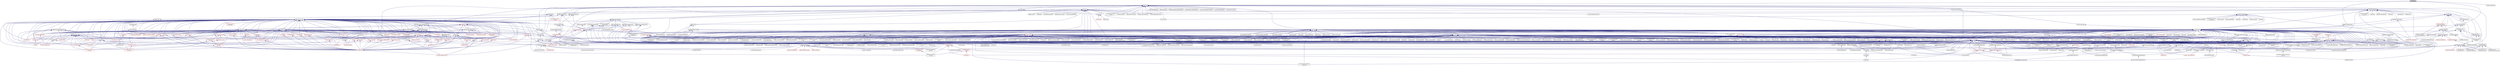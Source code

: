 digraph "async.hpp"
{
  edge [fontname="Helvetica",fontsize="10",labelfontname="Helvetica",labelfontsize="10"];
  node [fontname="Helvetica",fontsize="10",shape=record];
  Node360 [label="async.hpp",height=0.2,width=0.4,color="black", fillcolor="grey75", style="filled", fontcolor="black"];
  Node360 -> Node361 [dir="back",color="midnightblue",fontsize="10",style="solid",fontname="Helvetica"];
  Node361 [label="async.hpp",height=0.2,width=0.4,color="black", fillcolor="white", style="filled",URL="$d5/d2c/async_8hpp.html"];
  Node361 -> Node362 [dir="back",color="midnightblue",fontsize="10",style="solid",fontname="Helvetica"];
  Node362 [label="stencil_iterator.cpp",height=0.2,width=0.4,color="black", fillcolor="white", style="filled",URL="$d6/de1/server_2stencil__iterator_8cpp.html"];
  Node361 -> Node363 [dir="back",color="midnightblue",fontsize="10",style="solid",fontname="Helvetica"];
  Node363 [label="apply.hpp",height=0.2,width=0.4,color="black", fillcolor="white", style="filled",URL="$d7/d4c/apply_8hpp.html"];
  Node363 -> Node364 [dir="back",color="midnightblue",fontsize="10",style="solid",fontname="Helvetica"];
  Node364 [label="widget.cpp",height=0.2,width=0.4,color="black", fillcolor="white", style="filled",URL="$da/d15/widget_8cpp.html"];
  Node363 -> Node365 [dir="back",color="midnightblue",fontsize="10",style="solid",fontname="Helvetica"];
  Node365 [label="ostream.hpp",height=0.2,width=0.4,color="black", fillcolor="white", style="filled",URL="$d1/d38/ostream_8hpp.html"];
  Node365 -> Node366 [dir="back",color="midnightblue",fontsize="10",style="solid",fontname="Helvetica"];
  Node366 [label="standard_streams.hpp",height=0.2,width=0.4,color="black", fillcolor="white", style="filled",URL="$db/d16/standard__streams_8hpp.html"];
  Node366 -> Node367 [dir="back",color="midnightblue",fontsize="10",style="solid",fontname="Helvetica"];
  Node367 [label="iostreams.hpp",height=0.2,width=0.4,color="red", fillcolor="white", style="filled",URL="$de/d22/iostreams_8hpp.html"];
  Node367 -> Node368 [dir="back",color="midnightblue",fontsize="10",style="solid",fontname="Helvetica"];
  Node368 [label="allgather.cpp",height=0.2,width=0.4,color="black", fillcolor="white", style="filled",URL="$d7/d06/allgather_8cpp.html"];
  Node367 -> Node369 [dir="back",color="midnightblue",fontsize="10",style="solid",fontname="Helvetica"];
  Node369 [label="allgather_and_gate.cpp",height=0.2,width=0.4,color="black", fillcolor="white", style="filled",URL="$d1/d56/allgather__and__gate_8cpp.html"];
  Node367 -> Node370 [dir="back",color="midnightblue",fontsize="10",style="solid",fontname="Helvetica"];
  Node370 [label="async_io_action.cpp",height=0.2,width=0.4,color="black", fillcolor="white", style="filled",URL="$d3/df5/async__io__action_8cpp.html"];
  Node367 -> Node371 [dir="back",color="midnightblue",fontsize="10",style="solid",fontname="Helvetica"];
  Node371 [label="async_io_external.cpp",height=0.2,width=0.4,color="black", fillcolor="white", style="filled",URL="$da/d9a/async__io__external_8cpp.html"];
  Node367 -> Node372 [dir="back",color="midnightblue",fontsize="10",style="solid",fontname="Helvetica"];
  Node372 [label="async_io_low_level.cpp",height=0.2,width=0.4,color="black", fillcolor="white", style="filled",URL="$dc/d10/async__io__low__level_8cpp.html"];
  Node367 -> Node373 [dir="back",color="midnightblue",fontsize="10",style="solid",fontname="Helvetica"];
  Node373 [label="async_io_simple.cpp",height=0.2,width=0.4,color="black", fillcolor="white", style="filled",URL="$da/db7/async__io__simple_8cpp.html"];
  Node367 -> Node374 [dir="back",color="midnightblue",fontsize="10",style="solid",fontname="Helvetica"];
  Node374 [label="os_thread_num.cpp",height=0.2,width=0.4,color="black", fillcolor="white", style="filled",URL="$d2/dfb/os__thread__num_8cpp.html"];
  Node367 -> Node375 [dir="back",color="midnightblue",fontsize="10",style="solid",fontname="Helvetica"];
  Node375 [label="rnd_future_reduce.cpp",height=0.2,width=0.4,color="black", fillcolor="white", style="filled",URL="$d1/db5/rnd__future__reduce_8cpp.html"];
  Node367 -> Node376 [dir="back",color="midnightblue",fontsize="10",style="solid",fontname="Helvetica"];
  Node376 [label="heartbeat_console.cpp",height=0.2,width=0.4,color="black", fillcolor="white", style="filled",URL="$da/de8/heartbeat__console_8cpp.html"];
  Node367 -> Node377 [dir="back",color="midnightblue",fontsize="10",style="solid",fontname="Helvetica"];
  Node377 [label="hello_world_component.cpp",height=0.2,width=0.4,color="black", fillcolor="white", style="filled",URL="$d8/daa/hello__world__component_8cpp.html"];
  Node367 -> Node378 [dir="back",color="midnightblue",fontsize="10",style="solid",fontname="Helvetica"];
  Node378 [label="jacobi.cpp",height=0.2,width=0.4,color="black", fillcolor="white", style="filled",URL="$d2/d27/jacobi_8cpp.html"];
  Node367 -> Node379 [dir="back",color="midnightblue",fontsize="10",style="solid",fontname="Helvetica"];
  Node379 [label="stencil_iterator.hpp",height=0.2,width=0.4,color="black", fillcolor="white", style="filled",URL="$dc/d5c/server_2stencil__iterator_8hpp.html"];
  Node379 -> Node380 [dir="back",color="midnightblue",fontsize="10",style="solid",fontname="Helvetica"];
  Node380 [label="solver.hpp",height=0.2,width=0.4,color="black", fillcolor="white", style="filled",URL="$db/d9a/server_2solver_8hpp.html"];
  Node380 -> Node381 [dir="back",color="midnightblue",fontsize="10",style="solid",fontname="Helvetica"];
  Node381 [label="solver.hpp",height=0.2,width=0.4,color="black", fillcolor="white", style="filled",URL="$d2/d1c/solver_8hpp.html"];
  Node381 -> Node378 [dir="back",color="midnightblue",fontsize="10",style="solid",fontname="Helvetica"];
  Node380 -> Node382 [dir="back",color="midnightblue",fontsize="10",style="solid",fontname="Helvetica"];
  Node382 [label="solver.cpp",height=0.2,width=0.4,color="black", fillcolor="white", style="filled",URL="$d6/d94/solver_8cpp.html"];
  Node379 -> Node362 [dir="back",color="midnightblue",fontsize="10",style="solid",fontname="Helvetica"];
  Node379 -> Node383 [dir="back",color="midnightblue",fontsize="10",style="solid",fontname="Helvetica"];
  Node383 [label="stencil_iterator.cpp",height=0.2,width=0.4,color="black", fillcolor="white", style="filled",URL="$d7/d71/stencil__iterator_8cpp.html"];
  Node367 -> Node384 [dir="back",color="midnightblue",fontsize="10",style="solid",fontname="Helvetica"];
  Node384 [label="grid.cpp",height=0.2,width=0.4,color="black", fillcolor="white", style="filled",URL="$d6/d1b/jacobi__component_2grid_8cpp.html"];
  Node367 -> Node385 [dir="back",color="midnightblue",fontsize="10",style="solid",fontname="Helvetica"];
  Node385 [label="access_counter_set.cpp",height=0.2,width=0.4,color="black", fillcolor="white", style="filled",URL="$dc/d52/access__counter__set_8cpp.html"];
  Node367 -> Node386 [dir="back",color="midnightblue",fontsize="10",style="solid",fontname="Helvetica"];
  Node386 [label="1d_wave_equation.cpp",height=0.2,width=0.4,color="black", fillcolor="white", style="filled",URL="$da/dab/1d__wave__equation_8cpp.html"];
  Node367 -> Node387 [dir="back",color="midnightblue",fontsize="10",style="solid",fontname="Helvetica"];
  Node387 [label="allow_unknown_options.cpp",height=0.2,width=0.4,color="black", fillcolor="white", style="filled",URL="$d9/dc9/allow__unknown__options_8cpp.html"];
  Node367 -> Node388 [dir="back",color="midnightblue",fontsize="10",style="solid",fontname="Helvetica"];
  Node388 [label="command_line_handling.cpp",height=0.2,width=0.4,color="black", fillcolor="white", style="filled",URL="$d4/d05/examples_2quickstart_2command__line__handling_8cpp.html"];
  Node367 -> Node389 [dir="back",color="midnightblue",fontsize="10",style="solid",fontname="Helvetica"];
  Node389 [label="component_ctors.cpp",height=0.2,width=0.4,color="black", fillcolor="white", style="filled",URL="$d3/d2a/component__ctors_8cpp.html"];
  Node367 -> Node390 [dir="back",color="midnightblue",fontsize="10",style="solid",fontname="Helvetica"];
  Node390 [label="component_in_executable.cpp",height=0.2,width=0.4,color="black", fillcolor="white", style="filled",URL="$d8/d4b/component__in__executable_8cpp.html"];
  Node367 -> Node391 [dir="back",color="midnightblue",fontsize="10",style="solid",fontname="Helvetica"];
  Node391 [label="component_inheritance.cpp",height=0.2,width=0.4,color="black", fillcolor="white", style="filled",URL="$d8/d55/component__inheritance_8cpp.html"];
  Node367 -> Node392 [dir="back",color="midnightblue",fontsize="10",style="solid",fontname="Helvetica"];
  Node392 [label="component_with_executor.cpp",height=0.2,width=0.4,color="black", fillcolor="white", style="filled",URL="$d4/d20/component__with__executor_8cpp.html"];
  Node367 -> Node394 [dir="back",color="midnightblue",fontsize="10",style="solid",fontname="Helvetica"];
  Node394 [label="enumerate_threads.cpp",height=0.2,width=0.4,color="black", fillcolor="white", style="filled",URL="$d3/dd4/enumerate__threads_8cpp.html"];
  Node367 -> Node397 [dir="back",color="midnightblue",fontsize="10",style="solid",fontname="Helvetica"];
  Node397 [label="fractals.cpp",height=0.2,width=0.4,color="black", fillcolor="white", style="filled",URL="$d8/d58/fractals_8cpp.html"];
  Node367 -> Node398 [dir="back",color="midnightblue",fontsize="10",style="solid",fontname="Helvetica"];
  Node398 [label="fractals_executor.cpp",height=0.2,width=0.4,color="black", fillcolor="white", style="filled",URL="$d9/da9/fractals__executor_8cpp.html"];
  Node367 -> Node399 [dir="back",color="midnightblue",fontsize="10",style="solid",fontname="Helvetica"];
  Node399 [label="hello_world.cpp",height=0.2,width=0.4,color="black", fillcolor="white", style="filled",URL="$d0/d67/hello__world_8cpp.html"];
  Node367 -> Node401 [dir="back",color="midnightblue",fontsize="10",style="solid",fontname="Helvetica"];
  Node401 [label="local_channel.cpp",height=0.2,width=0.4,color="black", fillcolor="white", style="filled",URL="$d0/d3e/local__channel_8cpp.html"];
  Node367 -> Node402 [dir="back",color="midnightblue",fontsize="10",style="solid",fontname="Helvetica"];
  Node402 [label="pingpong.cpp",height=0.2,width=0.4,color="black", fillcolor="white", style="filled",URL="$dd/d4d/pingpong_8cpp.html"];
  Node367 -> Node403 [dir="back",color="midnightblue",fontsize="10",style="solid",fontname="Helvetica"];
  Node403 [label="shared_mutex.cpp",height=0.2,width=0.4,color="black", fillcolor="white", style="filled",URL="$da/d0b/shared__mutex_8cpp.html"];
  Node367 -> Node404 [dir="back",color="midnightblue",fontsize="10",style="solid",fontname="Helvetica"];
  Node404 [label="sierpinski.cpp",height=0.2,width=0.4,color="black", fillcolor="white", style="filled",URL="$d3/d7e/sierpinski_8cpp.html"];
  Node367 -> Node411 [dir="back",color="midnightblue",fontsize="10",style="solid",fontname="Helvetica"];
  Node411 [label="oversubscribing_resource\l_partitioner.cpp",height=0.2,width=0.4,color="black", fillcolor="white", style="filled",URL="$dd/dee/oversubscribing__resource__partitioner_8cpp.html"];
  Node367 -> Node412 [dir="back",color="midnightblue",fontsize="10",style="solid",fontname="Helvetica"];
  Node412 [label="simple_resource_partitioner.cpp",height=0.2,width=0.4,color="black", fillcolor="white", style="filled",URL="$d5/df9/simple__resource__partitioner_8cpp.html"];
  Node367 -> Node414 [dir="back",color="midnightblue",fontsize="10",style="solid",fontname="Helvetica"];
  Node414 [label="simple_central_tuplespace\l_client.cpp",height=0.2,width=0.4,color="black", fillcolor="white", style="filled",URL="$d1/d7b/simple__central__tuplespace__client_8cpp.html"];
  Node367 -> Node416 [dir="back",color="midnightblue",fontsize="10",style="solid",fontname="Helvetica"];
  Node416 [label="future_overhead.cpp",height=0.2,width=0.4,color="black", fillcolor="white", style="filled",URL="$d3/d79/future__overhead_8cpp.html"];
  Node367 -> Node419 [dir="back",color="midnightblue",fontsize="10",style="solid",fontname="Helvetica"];
  Node419 [label="parent_vs_child_stealing.cpp",height=0.2,width=0.4,color="black", fillcolor="white", style="filled",URL="$d2/d07/parent__vs__child__stealing_8cpp.html"];
  Node367 -> Node424 [dir="back",color="midnightblue",fontsize="10",style="solid",fontname="Helvetica"];
  Node424 [label="spinlock_overhead1.cpp",height=0.2,width=0.4,color="black", fillcolor="white", style="filled",URL="$d0/d32/spinlock__overhead1_8cpp.html"];
  Node367 -> Node425 [dir="back",color="midnightblue",fontsize="10",style="solid",fontname="Helvetica"];
  Node425 [label="spinlock_overhead2.cpp",height=0.2,width=0.4,color="black", fillcolor="white", style="filled",URL="$de/d55/spinlock__overhead2_8cpp.html"];
  Node367 -> Node430 [dir="back",color="midnightblue",fontsize="10",style="solid",fontname="Helvetica"];
  Node430 [label="wait_all_timings.cpp",height=0.2,width=0.4,color="black", fillcolor="white", style="filled",URL="$d5/da1/wait__all__timings_8cpp.html"];
  Node367 -> Node432 [dir="back",color="midnightblue",fontsize="10",style="solid",fontname="Helvetica"];
  Node432 [label="osu_bcast.cpp",height=0.2,width=0.4,color="black", fillcolor="white", style="filled",URL="$d3/dca/osu__bcast_8cpp.html"];
  Node367 -> Node438 [dir="back",color="midnightblue",fontsize="10",style="solid",fontname="Helvetica"];
  Node438 [label="pingpong_performance.cpp",height=0.2,width=0.4,color="black", fillcolor="white", style="filled",URL="$de/d03/pingpong__performance_8cpp.html"];
  Node367 -> Node448 [dir="back",color="midnightblue",fontsize="10",style="solid",fontname="Helvetica"];
  Node448 [label="function_serialization\l_728.cpp",height=0.2,width=0.4,color="black", fillcolor="white", style="filled",URL="$d8/db1/function__serialization__728_8cpp.html"];
  Node367 -> Node451 [dir="back",color="midnightblue",fontsize="10",style="solid",fontname="Helvetica"];
  Node451 [label="credit_exhaustion.cpp",height=0.2,width=0.4,color="black", fillcolor="white", style="filled",URL="$d6/d80/credit__exhaustion_8cpp.html"];
  Node367 -> Node452 [dir="back",color="midnightblue",fontsize="10",style="solid",fontname="Helvetica"];
  Node452 [label="local_address_rebind.cpp",height=0.2,width=0.4,color="black", fillcolor="white", style="filled",URL="$d1/d4f/local__address__rebind_8cpp.html"];
  Node367 -> Node461 [dir="back",color="midnightblue",fontsize="10",style="solid",fontname="Helvetica"];
  Node461 [label="split_credit.cpp",height=0.2,width=0.4,color="black", fillcolor="white", style="filled",URL="$dc/d1c/split__credit_8cpp.html"];
  Node367 -> Node465 [dir="back",color="midnightblue",fontsize="10",style="solid",fontname="Helvetica"];
  Node465 [label="inheritance_2_classes\l_abstract.cpp",height=0.2,width=0.4,color="black", fillcolor="white", style="filled",URL="$dd/d8e/inheritance__2__classes__abstract_8cpp.html"];
  Node367 -> Node466 [dir="back",color="midnightblue",fontsize="10",style="solid",fontname="Helvetica"];
  Node466 [label="inheritance_2_classes\l_concrete.cpp",height=0.2,width=0.4,color="black", fillcolor="white", style="filled",URL="$d8/dc5/inheritance__2__classes__concrete_8cpp.html"];
  Node367 -> Node467 [dir="back",color="midnightblue",fontsize="10",style="solid",fontname="Helvetica"];
  Node467 [label="inheritance_3_classes\l_1_abstract.cpp",height=0.2,width=0.4,color="black", fillcolor="white", style="filled",URL="$dc/dfb/inheritance__3__classes__1__abstract_8cpp.html"];
  Node367 -> Node468 [dir="back",color="midnightblue",fontsize="10",style="solid",fontname="Helvetica"];
  Node468 [label="inheritance_3_classes\l_2_abstract.cpp",height=0.2,width=0.4,color="black", fillcolor="white", style="filled",URL="$dd/d34/inheritance__3__classes__2__abstract_8cpp.html"];
  Node367 -> Node469 [dir="back",color="midnightblue",fontsize="10",style="solid",fontname="Helvetica"];
  Node469 [label="inheritance_3_classes\l_concrete.cpp",height=0.2,width=0.4,color="black", fillcolor="white", style="filled",URL="$de/d09/inheritance__3__classes__concrete_8cpp.html"];
  Node367 -> Node470 [dir="back",color="midnightblue",fontsize="10",style="solid",fontname="Helvetica"];
  Node470 [label="migrate_component.cpp",height=0.2,width=0.4,color="black", fillcolor="white", style="filled",URL="$dc/d78/migrate__component_8cpp.html"];
  Node367 -> Node471 [dir="back",color="midnightblue",fontsize="10",style="solid",fontname="Helvetica"];
  Node471 [label="task_block.cpp",height=0.2,width=0.4,color="black", fillcolor="white", style="filled",URL="$d8/d7d/task__block_8cpp.html"];
  Node367 -> Node472 [dir="back",color="midnightblue",fontsize="10",style="solid",fontname="Helvetica"];
  Node472 [label="task_block_executor.cpp",height=0.2,width=0.4,color="black", fillcolor="white", style="filled",URL="$d7/df6/task__block__executor_8cpp.html"];
  Node367 -> Node473 [dir="back",color="midnightblue",fontsize="10",style="solid",fontname="Helvetica"];
  Node473 [label="task_block_par.cpp",height=0.2,width=0.4,color="black", fillcolor="white", style="filled",URL="$d9/df1/task__block__par_8cpp.html"];
  Node366 -> Node477 [dir="back",color="midnightblue",fontsize="10",style="solid",fontname="Helvetica"];
  Node477 [label="component_module.cpp",height=0.2,width=0.4,color="black", fillcolor="white", style="filled",URL="$da/d41/iostreams_2component__module_8cpp.html"];
  Node366 -> Node478 [dir="back",color="midnightblue",fontsize="10",style="solid",fontname="Helvetica"];
  Node478 [label="standard_streams.cpp",height=0.2,width=0.4,color="black", fillcolor="white", style="filled",URL="$da/d60/standard__streams_8cpp.html"];
  Node366 -> Node479 [dir="back",color="midnightblue",fontsize="10",style="solid",fontname="Helvetica"];
  Node479 [label="network_storage.cpp",height=0.2,width=0.4,color="black", fillcolor="white", style="filled",URL="$db/daa/network__storage_8cpp.html"];
  Node366 -> Node480 [dir="back",color="midnightblue",fontsize="10",style="solid",fontname="Helvetica"];
  Node480 [label="simple_profiler.hpp",height=0.2,width=0.4,color="black", fillcolor="white", style="filled",URL="$d8/d02/simple__profiler_8hpp.html"];
  Node480 -> Node479 [dir="back",color="midnightblue",fontsize="10",style="solid",fontname="Helvetica"];
  Node365 -> Node477 [dir="back",color="midnightblue",fontsize="10",style="solid",fontname="Helvetica"];
  Node365 -> Node478 [dir="back",color="midnightblue",fontsize="10",style="solid",fontname="Helvetica"];
  Node363 -> Node481 [dir="back",color="midnightblue",fontsize="10",style="solid",fontname="Helvetica"];
  Node481 [label="apply.hpp",height=0.2,width=0.4,color="black", fillcolor="white", style="filled",URL="$d6/d2c/include_2apply_8hpp.html"];
  Node481 -> Node401 [dir="back",color="midnightblue",fontsize="10",style="solid",fontname="Helvetica"];
  Node481 -> Node482 [dir="back",color="midnightblue",fontsize="10",style="solid",fontname="Helvetica"];
  Node482 [label="fail_compile_const\l_array_argument.cpp",height=0.2,width=0.4,color="black", fillcolor="white", style="filled",URL="$dc/dba/fail__compile__const__array__argument_8cpp.html"];
  Node481 -> Node483 [dir="back",color="midnightblue",fontsize="10",style="solid",fontname="Helvetica"];
  Node483 [label="succeed_compile_const\l_ref_argument.cpp",height=0.2,width=0.4,color="black", fillcolor="white", style="filled",URL="$d9/dc9/succeed__compile__const__ref__argument_8cpp.html"];
  Node481 -> Node484 [dir="back",color="midnightblue",fontsize="10",style="solid",fontname="Helvetica"];
  Node484 [label="apply_colocated.cpp",height=0.2,width=0.4,color="black", fillcolor="white", style="filled",URL="$d5/dd3/apply__colocated_8cpp.html"];
  Node481 -> Node485 [dir="back",color="midnightblue",fontsize="10",style="solid",fontname="Helvetica"];
  Node485 [label="apply_local.cpp",height=0.2,width=0.4,color="black", fillcolor="white", style="filled",URL="$dd/db5/apply__local_8cpp.html"];
  Node481 -> Node486 [dir="back",color="midnightblue",fontsize="10",style="solid",fontname="Helvetica"];
  Node486 [label="apply_local_executor.cpp",height=0.2,width=0.4,color="black", fillcolor="white", style="filled",URL="$db/d84/apply__local__executor_8cpp.html"];
  Node481 -> Node487 [dir="back",color="midnightblue",fontsize="10",style="solid",fontname="Helvetica"];
  Node487 [label="apply_local_executor\l_v1.cpp",height=0.2,width=0.4,color="black", fillcolor="white", style="filled",URL="$dd/d53/apply__local__executor__v1_8cpp.html"];
  Node481 -> Node488 [dir="back",color="midnightblue",fontsize="10",style="solid",fontname="Helvetica"];
  Node488 [label="apply_remote.cpp",height=0.2,width=0.4,color="black", fillcolor="white", style="filled",URL="$d9/d40/apply__remote_8cpp.html"];
  Node481 -> Node489 [dir="back",color="midnightblue",fontsize="10",style="solid",fontname="Helvetica"];
  Node489 [label="apply_remote_client.cpp",height=0.2,width=0.4,color="black", fillcolor="white", style="filled",URL="$d9/def/apply__remote__client_8cpp.html"];
  Node481 -> Node490 [dir="back",color="midnightblue",fontsize="10",style="solid",fontname="Helvetica"];
  Node490 [label="async_continue.cpp",height=0.2,width=0.4,color="black", fillcolor="white", style="filled",URL="$d4/d19/async__continue_8cpp.html"];
  Node481 -> Node491 [dir="back",color="midnightblue",fontsize="10",style="solid",fontname="Helvetica"];
  Node491 [label="async_continue_cb.cpp",height=0.2,width=0.4,color="black", fillcolor="white", style="filled",URL="$df/d37/async__continue__cb_8cpp.html"];
  Node481 -> Node492 [dir="back",color="midnightblue",fontsize="10",style="solid",fontname="Helvetica"];
  Node492 [label="async_continue_cb_colocated.cpp",height=0.2,width=0.4,color="black", fillcolor="white", style="filled",URL="$dd/dce/async__continue__cb__colocated_8cpp.html"];
  Node481 -> Node493 [dir="back",color="midnightblue",fontsize="10",style="solid",fontname="Helvetica"];
  Node493 [label="async_local.cpp",height=0.2,width=0.4,color="black", fillcolor="white", style="filled",URL="$d3/d4c/async__local_8cpp.html"];
  Node481 -> Node494 [dir="back",color="midnightblue",fontsize="10",style="solid",fontname="Helvetica"];
  Node494 [label="async_local_executor.cpp",height=0.2,width=0.4,color="black", fillcolor="white", style="filled",URL="$d4/dce/async__local__executor_8cpp.html"];
  Node481 -> Node495 [dir="back",color="midnightblue",fontsize="10",style="solid",fontname="Helvetica"];
  Node495 [label="async_local_executor\l_v1.cpp",height=0.2,width=0.4,color="black", fillcolor="white", style="filled",URL="$da/d4a/async__local__executor__v1_8cpp.html"];
  Node481 -> Node496 [dir="back",color="midnightblue",fontsize="10",style="solid",fontname="Helvetica"];
  Node496 [label="channel.cpp",height=0.2,width=0.4,color="black", fillcolor="white", style="filled",URL="$dd/d5f/channel_8cpp.html"];
  Node481 -> Node497 [dir="back",color="midnightblue",fontsize="10",style="solid",fontname="Helvetica"];
  Node497 [label="channel_local.cpp",height=0.2,width=0.4,color="black", fillcolor="white", style="filled",URL="$d6/d3e/channel__local_8cpp.html"];
  Node481 -> Node498 [dir="back",color="midnightblue",fontsize="10",style="solid",fontname="Helvetica"];
  Node498 [label="zero_copy_serialization.cpp",height=0.2,width=0.4,color="black", fillcolor="white", style="filled",URL="$d4/dea/zero__copy__serialization_8cpp.html"];
  Node363 -> Node499 [dir="back",color="midnightblue",fontsize="10",style="solid",fontname="Helvetica"];
  Node499 [label="dataflow.hpp",height=0.2,width=0.4,color="black", fillcolor="white", style="filled",URL="$db/d03/lcos_2dataflow_8hpp.html"];
  Node499 -> Node500 [dir="back",color="midnightblue",fontsize="10",style="solid",fontname="Helvetica"];
  Node500 [label="dataflow.hpp",height=0.2,width=0.4,color="red", fillcolor="white", style="filled",URL="$d6/dd8/dataflow_8hpp.html"];
  Node500 -> Node501 [dir="back",color="midnightblue",fontsize="10",style="solid",fontname="Helvetica"];
  Node501 [label="jacobi_hpx.cpp",height=0.2,width=0.4,color="black", fillcolor="white", style="filled",URL="$d8/d72/jacobi__hpx_8cpp.html"];
  Node500 -> Node1045 [dir="back",color="midnightblue",fontsize="10",style="solid",fontname="Helvetica"];
  Node1045 [label="rotate.hpp",height=0.2,width=0.4,color="red", fillcolor="white", style="filled",URL="$da/df0/algorithms_2rotate_8hpp.html"];
  Node1045 -> Node1047 [dir="back",color="midnightblue",fontsize="10",style="solid",fontname="Helvetica"];
  Node1047 [label="algorithm.hpp",height=0.2,width=0.4,color="red", fillcolor="white", style="filled",URL="$de/d55/algorithm_8hpp.html"];
  Node1047 -> Node1056 [dir="back",color="midnightblue",fontsize="10",style="solid",fontname="Helvetica"];
  Node1056 [label="container_algorithms.hpp",height=0.2,width=0.4,color="red", fillcolor="white", style="filled",URL="$de/da1/container__algorithms_8hpp.html"];
  Node500 -> Node1059 [dir="back",color="midnightblue",fontsize="10",style="solid",fontname="Helvetica"];
  Node1059 [label="sort.hpp",height=0.2,width=0.4,color="black", fillcolor="white", style="filled",URL="$d3/d10/algorithms_2sort_8hpp.html"];
  Node1059 -> Node1060 [dir="back",color="midnightblue",fontsize="10",style="solid",fontname="Helvetica"];
  Node1060 [label="parallel_sort.hpp",height=0.2,width=0.4,color="red", fillcolor="white", style="filled",URL="$d4/ddf/parallel__sort_8hpp.html"];
  Node1059 -> Node1047 [dir="back",color="midnightblue",fontsize="10",style="solid",fontname="Helvetica"];
  Node1059 -> Node1061 [dir="back",color="midnightblue",fontsize="10",style="solid",fontname="Helvetica"];
  Node1061 [label="reduce_by_key.hpp",height=0.2,width=0.4,color="red", fillcolor="white", style="filled",URL="$d9/d4a/reduce__by__key_8hpp.html"];
  Node1059 -> Node1064 [dir="back",color="midnightblue",fontsize="10",style="solid",fontname="Helvetica"];
  Node1064 [label="sort_by_key.hpp",height=0.2,width=0.4,color="red", fillcolor="white", style="filled",URL="$d2/da1/sort__by__key_8hpp.html"];
  Node1064 -> Node1060 [dir="back",color="midnightblue",fontsize="10",style="solid",fontname="Helvetica"];
  Node1059 -> Node1065 [dir="back",color="midnightblue",fontsize="10",style="solid",fontname="Helvetica"];
  Node1065 [label="sort.hpp",height=0.2,width=0.4,color="black", fillcolor="white", style="filled",URL="$d0/db2/container__algorithms_2sort_8hpp.html"];
  Node1065 -> Node1060 [dir="back",color="midnightblue",fontsize="10",style="solid",fontname="Helvetica"];
  Node1065 -> Node1056 [dir="back",color="midnightblue",fontsize="10",style="solid",fontname="Helvetica"];
  Node500 -> Node1066 [dir="back",color="midnightblue",fontsize="10",style="solid",fontname="Helvetica"];
  Node1066 [label="task_block.hpp",height=0.2,width=0.4,color="black", fillcolor="white", style="filled",URL="$de/db7/task__block_8hpp.html"];
  Node1066 -> Node1067 [dir="back",color="midnightblue",fontsize="10",style="solid",fontname="Helvetica"];
  Node1067 [label="parallel_task_block.hpp",height=0.2,width=0.4,color="black", fillcolor="white", style="filled",URL="$d4/d99/parallel__task__block_8hpp.html"];
  Node1067 -> Node471 [dir="back",color="midnightblue",fontsize="10",style="solid",fontname="Helvetica"];
  Node1067 -> Node472 [dir="back",color="midnightblue",fontsize="10",style="solid",fontname="Helvetica"];
  Node1067 -> Node473 [dir="back",color="midnightblue",fontsize="10",style="solid",fontname="Helvetica"];
  Node500 -> Node1068 [dir="back",color="midnightblue",fontsize="10",style="solid",fontname="Helvetica"];
  Node1068 [label="foreach_partitioner.hpp",height=0.2,width=0.4,color="black", fillcolor="white", style="filled",URL="$de/deb/foreach__partitioner_8hpp.html"];
  Node1068 -> Node1069 [dir="back",color="midnightblue",fontsize="10",style="solid",fontname="Helvetica"];
  Node1069 [label="copy.hpp",height=0.2,width=0.4,color="red", fillcolor="white", style="filled",URL="$d3/d90/algorithms_2copy_8hpp.html"];
  Node1069 -> Node1047 [dir="back",color="midnightblue",fontsize="10",style="solid",fontname="Helvetica"];
  Node1069 -> Node1061 [dir="back",color="midnightblue",fontsize="10",style="solid",fontname="Helvetica"];
  Node1069 -> Node1072 [dir="back",color="midnightblue",fontsize="10",style="solid",fontname="Helvetica"];
  Node1072 [label="remove_copy.hpp",height=0.2,width=0.4,color="red", fillcolor="white", style="filled",URL="$d6/db8/algorithms_2remove__copy_8hpp.html"];
  Node1072 -> Node1047 [dir="back",color="midnightblue",fontsize="10",style="solid",fontname="Helvetica"];
  Node1069 -> Node1075 [dir="back",color="midnightblue",fontsize="10",style="solid",fontname="Helvetica"];
  Node1075 [label="reverse.hpp",height=0.2,width=0.4,color="red", fillcolor="white", style="filled",URL="$d2/df8/algorithms_2reverse_8hpp.html"];
  Node1075 -> Node1047 [dir="back",color="midnightblue",fontsize="10",style="solid",fontname="Helvetica"];
  Node1075 -> Node1045 [dir="back",color="midnightblue",fontsize="10",style="solid",fontname="Helvetica"];
  Node1069 -> Node1045 [dir="back",color="midnightblue",fontsize="10",style="solid",fontname="Helvetica"];
  Node1069 -> Node1078 [dir="back",color="midnightblue",fontsize="10",style="solid",fontname="Helvetica"];
  Node1078 [label="set_difference.hpp",height=0.2,width=0.4,color="red", fillcolor="white", style="filled",URL="$d9/d20/set__difference_8hpp.html"];
  Node1078 -> Node1047 [dir="back",color="midnightblue",fontsize="10",style="solid",fontname="Helvetica"];
  Node1069 -> Node1080 [dir="back",color="midnightblue",fontsize="10",style="solid",fontname="Helvetica"];
  Node1080 [label="set_intersection.hpp",height=0.2,width=0.4,color="red", fillcolor="white", style="filled",URL="$d1/dd5/set__intersection_8hpp.html"];
  Node1080 -> Node1047 [dir="back",color="midnightblue",fontsize="10",style="solid",fontname="Helvetica"];
  Node1069 -> Node1081 [dir="back",color="midnightblue",fontsize="10",style="solid",fontname="Helvetica"];
  Node1081 [label="set_symmetric_difference.hpp",height=0.2,width=0.4,color="red", fillcolor="white", style="filled",URL="$de/da4/set__symmetric__difference_8hpp.html"];
  Node1081 -> Node1047 [dir="back",color="midnightblue",fontsize="10",style="solid",fontname="Helvetica"];
  Node1069 -> Node1082 [dir="back",color="midnightblue",fontsize="10",style="solid",fontname="Helvetica"];
  Node1082 [label="set_union.hpp",height=0.2,width=0.4,color="red", fillcolor="white", style="filled",URL="$d9/d1a/set__union_8hpp.html"];
  Node1082 -> Node1047 [dir="back",color="midnightblue",fontsize="10",style="solid",fontname="Helvetica"];
  Node1068 -> Node1084 [dir="back",color="midnightblue",fontsize="10",style="solid",fontname="Helvetica"];
  Node1084 [label="destroy.hpp",height=0.2,width=0.4,color="red", fillcolor="white", style="filled",URL="$df/dd5/destroy_8hpp.html"];
  Node1068 -> Node1088 [dir="back",color="midnightblue",fontsize="10",style="solid",fontname="Helvetica"];
  Node1088 [label="set_operation.hpp",height=0.2,width=0.4,color="black", fillcolor="white", style="filled",URL="$dc/d52/set__operation_8hpp.html"];
  Node1088 -> Node1078 [dir="back",color="midnightblue",fontsize="10",style="solid",fontname="Helvetica"];
  Node1088 -> Node1080 [dir="back",color="midnightblue",fontsize="10",style="solid",fontname="Helvetica"];
  Node1088 -> Node1081 [dir="back",color="midnightblue",fontsize="10",style="solid",fontname="Helvetica"];
  Node1088 -> Node1082 [dir="back",color="midnightblue",fontsize="10",style="solid",fontname="Helvetica"];
  Node1068 -> Node1089 [dir="back",color="midnightblue",fontsize="10",style="solid",fontname="Helvetica"];
  Node1089 [label="for_each.hpp",height=0.2,width=0.4,color="red", fillcolor="white", style="filled",URL="$d8/d62/algorithms_2for__each_8hpp.html"];
  Node1089 -> Node1090 [dir="back",color="midnightblue",fontsize="10",style="solid",fontname="Helvetica"];
  Node1090 [label="block_allocator.hpp",height=0.2,width=0.4,color="red", fillcolor="white", style="filled",URL="$d9/d7a/block__allocator_8hpp.html"];
  Node1089 -> Node1047 [dir="back",color="midnightblue",fontsize="10",style="solid",fontname="Helvetica"];
  Node1089 -> Node1100 [dir="back",color="midnightblue",fontsize="10",style="solid",fontname="Helvetica"];
  Node1100 [label="fill.hpp",height=0.2,width=0.4,color="red", fillcolor="white", style="filled",URL="$d2/d63/algorithms_2fill_8hpp.html"];
  Node1100 -> Node1047 [dir="back",color="midnightblue",fontsize="10",style="solid",fontname="Helvetica"];
  Node1089 -> Node1104 [dir="back",color="midnightblue",fontsize="10",style="solid",fontname="Helvetica"];
  Node1104 [label="generate.hpp",height=0.2,width=0.4,color="red", fillcolor="white", style="filled",URL="$d5/da9/algorithms_2generate_8hpp.html"];
  Node1104 -> Node1047 [dir="back",color="midnightblue",fontsize="10",style="solid",fontname="Helvetica"];
  Node1104 -> Node1107 [dir="back",color="midnightblue",fontsize="10",style="solid",fontname="Helvetica"];
  Node1107 [label="generate.hpp",height=0.2,width=0.4,color="red", fillcolor="white", style="filled",URL="$d2/d5d/segmented__algorithms_2generate_8hpp.html"];
  Node1089 -> Node1108 [dir="back",color="midnightblue",fontsize="10",style="solid",fontname="Helvetica"];
  Node1108 [label="lexicographical_compare.hpp",height=0.2,width=0.4,color="red", fillcolor="white", style="filled",URL="$d5/ddd/lexicographical__compare_8hpp.html"];
  Node1108 -> Node1047 [dir="back",color="midnightblue",fontsize="10",style="solid",fontname="Helvetica"];
  Node1089 -> Node1061 [dir="back",color="midnightblue",fontsize="10",style="solid",fontname="Helvetica"];
  Node1089 -> Node1110 [dir="back",color="midnightblue",fontsize="10",style="solid",fontname="Helvetica"];
  Node1110 [label="replace.hpp",height=0.2,width=0.4,color="red", fillcolor="white", style="filled",URL="$d6/db6/algorithms_2replace_8hpp.html"];
  Node1110 -> Node1047 [dir="back",color="midnightblue",fontsize="10",style="solid",fontname="Helvetica"];
  Node1089 -> Node1075 [dir="back",color="midnightblue",fontsize="10",style="solid",fontname="Helvetica"];
  Node1089 -> Node1113 [dir="back",color="midnightblue",fontsize="10",style="solid",fontname="Helvetica"];
  Node1113 [label="search.hpp",height=0.2,width=0.4,color="red", fillcolor="white", style="filled",URL="$d7/d6f/search_8hpp.html"];
  Node1113 -> Node1047 [dir="back",color="midnightblue",fontsize="10",style="solid",fontname="Helvetica"];
  Node1089 -> Node1115 [dir="back",color="midnightblue",fontsize="10",style="solid",fontname="Helvetica"];
  Node1115 [label="swap_ranges.hpp",height=0.2,width=0.4,color="red", fillcolor="white", style="filled",URL="$df/d24/swap__ranges_8hpp.html"];
  Node1115 -> Node1047 [dir="back",color="midnightblue",fontsize="10",style="solid",fontname="Helvetica"];
  Node1089 -> Node1118 [dir="back",color="midnightblue",fontsize="10",style="solid",fontname="Helvetica"];
  Node1118 [label="for_each.hpp",height=0.2,width=0.4,color="red", fillcolor="white", style="filled",URL="$de/daa/segmented__algorithms_2for__each_8hpp.html"];
  Node1118 -> Node1119 [dir="back",color="midnightblue",fontsize="10",style="solid",fontname="Helvetica"];
  Node1119 [label="fill.hpp",height=0.2,width=0.4,color="red", fillcolor="white", style="filled",URL="$de/d82/segmented__algorithms_2fill_8hpp.html"];
  Node1089 -> Node1120 [dir="back",color="midnightblue",fontsize="10",style="solid",fontname="Helvetica"];
  Node1120 [label="numa_allocator.hpp",height=0.2,width=0.4,color="red", fillcolor="white", style="filled",URL="$d7/df0/numa__allocator_8hpp.html"];
  Node1068 -> Node1121 [dir="back",color="midnightblue",fontsize="10",style="solid",fontname="Helvetica"];
  Node1121 [label="move.hpp",height=0.2,width=0.4,color="red", fillcolor="white", style="filled",URL="$d4/d71/move_8hpp.html"];
  Node1121 -> Node1047 [dir="back",color="midnightblue",fontsize="10",style="solid",fontname="Helvetica"];
  Node1068 -> Node1123 [dir="back",color="midnightblue",fontsize="10",style="solid",fontname="Helvetica"];
  Node1123 [label="transform.hpp",height=0.2,width=0.4,color="red", fillcolor="white", style="filled",URL="$d4/d47/algorithms_2transform_8hpp.html"];
  Node1123 -> Node1131 [dir="back",color="midnightblue",fontsize="10",style="solid",fontname="Helvetica"];
  Node1131 [label="transform.hpp",height=0.2,width=0.4,color="red", fillcolor="white", style="filled",URL="$d8/d80/segmented__algorithms_2transform_8hpp.html"];
  Node1068 -> Node1132 [dir="back",color="midnightblue",fontsize="10",style="solid",fontname="Helvetica"];
  Node1132 [label="unique.hpp",height=0.2,width=0.4,color="red", fillcolor="white", style="filled",URL="$d8/d56/algorithms_2unique_8hpp.html"];
  Node500 -> Node1136 [dir="back",color="midnightblue",fontsize="10",style="solid",fontname="Helvetica"];
  Node1136 [label="partitioner.hpp",height=0.2,width=0.4,color="black", fillcolor="white", style="filled",URL="$d6/d03/parallel_2util_2partitioner_8hpp.html"];
  Node1136 -> Node1137 [dir="back",color="midnightblue",fontsize="10",style="solid",fontname="Helvetica"];
  Node1137 [label="adjacent_difference.hpp",height=0.2,width=0.4,color="red", fillcolor="white", style="filled",URL="$d1/d17/adjacent__difference_8hpp.html"];
  Node1136 -> Node1141 [dir="back",color="midnightblue",fontsize="10",style="solid",fontname="Helvetica"];
  Node1141 [label="adjacent_find.hpp",height=0.2,width=0.4,color="red", fillcolor="white", style="filled",URL="$d6/d68/adjacent__find_8hpp.html"];
  Node1141 -> Node1047 [dir="back",color="midnightblue",fontsize="10",style="solid",fontname="Helvetica"];
  Node1136 -> Node1143 [dir="back",color="midnightblue",fontsize="10",style="solid",fontname="Helvetica"];
  Node1143 [label="all_any_none.hpp",height=0.2,width=0.4,color="red", fillcolor="white", style="filled",URL="$d8/ddd/all__any__none_8hpp.html"];
  Node1143 -> Node1047 [dir="back",color="midnightblue",fontsize="10",style="solid",fontname="Helvetica"];
  Node1136 -> Node1145 [dir="back",color="midnightblue",fontsize="10",style="solid",fontname="Helvetica"];
  Node1145 [label="count.hpp",height=0.2,width=0.4,color="red", fillcolor="white", style="filled",URL="$d7/d8f/algorithms_2count_8hpp.html"];
  Node1145 -> Node1047 [dir="back",color="midnightblue",fontsize="10",style="solid",fontname="Helvetica"];
  Node1145 -> Node1149 [dir="back",color="midnightblue",fontsize="10",style="solid",fontname="Helvetica"];
  Node1149 [label="count.hpp",height=0.2,width=0.4,color="red", fillcolor="white", style="filled",URL="$d9/dd7/segmented__algorithms_2count_8hpp.html"];
  Node1136 -> Node1088 [dir="back",color="midnightblue",fontsize="10",style="solid",fontname="Helvetica"];
  Node1136 -> Node1150 [dir="back",color="midnightblue",fontsize="10",style="solid",fontname="Helvetica"];
  Node1150 [label="equal.hpp",height=0.2,width=0.4,color="red", fillcolor="white", style="filled",URL="$dc/d0a/equal_8hpp.html"];
  Node1150 -> Node1047 [dir="back",color="midnightblue",fontsize="10",style="solid",fontname="Helvetica"];
  Node1136 -> Node1152 [dir="back",color="midnightblue",fontsize="10",style="solid",fontname="Helvetica"];
  Node1152 [label="exclusive_scan.hpp",height=0.2,width=0.4,color="red", fillcolor="white", style="filled",URL="$d8/d31/algorithms_2exclusive__scan_8hpp.html"];
  Node1152 -> Node1157 [dir="back",color="midnightblue",fontsize="10",style="solid",fontname="Helvetica"];
  Node1157 [label="exclusive_scan.hpp",height=0.2,width=0.4,color="red", fillcolor="white", style="filled",URL="$d0/d53/segmented__algorithms_2exclusive__scan_8hpp.html"];
  Node1157 -> Node1158 [dir="back",color="midnightblue",fontsize="10",style="solid",fontname="Helvetica"];
  Node1158 [label="transform_exclusive\l_scan.hpp",height=0.2,width=0.4,color="red", fillcolor="white", style="filled",URL="$d2/dda/segmented__algorithms_2transform__exclusive__scan_8hpp.html"];
  Node1136 -> Node1161 [dir="back",color="midnightblue",fontsize="10",style="solid",fontname="Helvetica"];
  Node1161 [label="find.hpp",height=0.2,width=0.4,color="red", fillcolor="white", style="filled",URL="$d5/dc1/algorithms_2find_8hpp.html"];
  Node1161 -> Node1047 [dir="back",color="midnightblue",fontsize="10",style="solid",fontname="Helvetica"];
  Node1161 -> Node1163 [dir="back",color="midnightblue",fontsize="10",style="solid",fontname="Helvetica"];
  Node1163 [label="find.hpp",height=0.2,width=0.4,color="red", fillcolor="white", style="filled",URL="$d4/d1f/segmented__algorithms_2find_8hpp.html"];
  Node1136 -> Node1164 [dir="back",color="midnightblue",fontsize="10",style="solid",fontname="Helvetica"];
  Node1164 [label="for_loop.hpp",height=0.2,width=0.4,color="red", fillcolor="white", style="filled",URL="$de/dee/for__loop_8hpp.html"];
  Node1164 -> Node411 [dir="back",color="midnightblue",fontsize="10",style="solid",fontname="Helvetica"];
  Node1164 -> Node412 [dir="back",color="midnightblue",fontsize="10",style="solid",fontname="Helvetica"];
  Node1164 -> Node1047 [dir="back",color="midnightblue",fontsize="10",style="solid",fontname="Helvetica"];
  Node1136 -> Node1166 [dir="back",color="midnightblue",fontsize="10",style="solid",fontname="Helvetica"];
  Node1166 [label="includes.hpp",height=0.2,width=0.4,color="red", fillcolor="white", style="filled",URL="$d5/d6e/includes_8hpp.html"];
  Node1166 -> Node1047 [dir="back",color="midnightblue",fontsize="10",style="solid",fontname="Helvetica"];
  Node1136 -> Node1167 [dir="back",color="midnightblue",fontsize="10",style="solid",fontname="Helvetica"];
  Node1167 [label="inclusive_scan.hpp",height=0.2,width=0.4,color="red", fillcolor="white", style="filled",URL="$da/dbf/algorithms_2inclusive__scan_8hpp.html"];
  Node1167 -> Node1152 [dir="back",color="midnightblue",fontsize="10",style="solid",fontname="Helvetica"];
  Node1167 -> Node1061 [dir="back",color="midnightblue",fontsize="10",style="solid",fontname="Helvetica"];
  Node1167 -> Node1168 [dir="back",color="midnightblue",fontsize="10",style="solid",fontname="Helvetica"];
  Node1168 [label="transform_inclusive\l_scan.hpp",height=0.2,width=0.4,color="red", fillcolor="white", style="filled",URL="$d2/dc9/algorithms_2transform__inclusive__scan_8hpp.html"];
  Node1168 -> Node1169 [dir="back",color="midnightblue",fontsize="10",style="solid",fontname="Helvetica"];
  Node1169 [label="transform_exclusive\l_scan.hpp",height=0.2,width=0.4,color="red", fillcolor="white", style="filled",URL="$d6/d4e/algorithms_2transform__exclusive__scan_8hpp.html"];
  Node1169 -> Node1158 [dir="back",color="midnightblue",fontsize="10",style="solid",fontname="Helvetica"];
  Node1168 -> Node1170 [dir="back",color="midnightblue",fontsize="10",style="solid",fontname="Helvetica"];
  Node1170 [label="transform_inclusive\l_scan.hpp",height=0.2,width=0.4,color="red", fillcolor="white", style="filled",URL="$d7/d20/segmented__algorithms_2transform__inclusive__scan_8hpp.html"];
  Node1167 -> Node1171 [dir="back",color="midnightblue",fontsize="10",style="solid",fontname="Helvetica"];
  Node1171 [label="inclusive_scan.hpp",height=0.2,width=0.4,color="red", fillcolor="white", style="filled",URL="$d8/de5/segmented__algorithms_2inclusive__scan_8hpp.html"];
  Node1171 -> Node1170 [dir="back",color="midnightblue",fontsize="10",style="solid",fontname="Helvetica"];
  Node1136 -> Node1172 [dir="back",color="midnightblue",fontsize="10",style="solid",fontname="Helvetica"];
  Node1172 [label="is_heap.hpp",height=0.2,width=0.4,color="black", fillcolor="white", style="filled",URL="$df/d5d/algorithms_2is__heap_8hpp.html"];
  Node1172 -> Node1173 [dir="back",color="midnightblue",fontsize="10",style="solid",fontname="Helvetica"];
  Node1173 [label="parallel_is_heap.hpp",height=0.2,width=0.4,color="black", fillcolor="white", style="filled",URL="$da/df8/parallel__is__heap_8hpp.html"];
  Node1173 -> Node647 [dir="back",color="midnightblue",fontsize="10",style="solid",fontname="Helvetica"];
  Node647 [label="benchmark_is_heap.cpp",height=0.2,width=0.4,color="black", fillcolor="white", style="filled",URL="$da/d4f/benchmark__is__heap_8cpp.html"];
  Node1173 -> Node648 [dir="back",color="midnightblue",fontsize="10",style="solid",fontname="Helvetica"];
  Node648 [label="benchmark_is_heap_until.cpp",height=0.2,width=0.4,color="black", fillcolor="white", style="filled",URL="$dc/df5/benchmark__is__heap__until_8cpp.html"];
  Node1173 -> Node1174 [dir="back",color="midnightblue",fontsize="10",style="solid",fontname="Helvetica"];
  Node1174 [label="is_heap_tests.hpp",height=0.2,width=0.4,color="red", fillcolor="white", style="filled",URL="$d7/ddd/is__heap__tests_8hpp.html"];
  Node1173 -> Node896 [dir="back",color="midnightblue",fontsize="10",style="solid",fontname="Helvetica"];
  Node896 [label="is_heap_range.cpp",height=0.2,width=0.4,color="black", fillcolor="white", style="filled",URL="$d3/df7/is__heap__range_8cpp.html"];
  Node1173 -> Node897 [dir="back",color="midnightblue",fontsize="10",style="solid",fontname="Helvetica"];
  Node897 [label="is_heap_until_range.cpp",height=0.2,width=0.4,color="black", fillcolor="white", style="filled",URL="$d8/d9a/is__heap__until__range_8cpp.html"];
  Node1172 -> Node1175 [dir="back",color="midnightblue",fontsize="10",style="solid",fontname="Helvetica"];
  Node1175 [label="is_heap.hpp",height=0.2,width=0.4,color="black", fillcolor="white", style="filled",URL="$d1/d17/container__algorithms_2is__heap_8hpp.html"];
  Node1175 -> Node1173 [dir="back",color="midnightblue",fontsize="10",style="solid",fontname="Helvetica"];
  Node1175 -> Node1056 [dir="back",color="midnightblue",fontsize="10",style="solid",fontname="Helvetica"];
  Node1136 -> Node1176 [dir="back",color="midnightblue",fontsize="10",style="solid",fontname="Helvetica"];
  Node1176 [label="is_partitioned.hpp",height=0.2,width=0.4,color="red", fillcolor="white", style="filled",URL="$d8/dcf/is__partitioned_8hpp.html"];
  Node1176 -> Node1047 [dir="back",color="midnightblue",fontsize="10",style="solid",fontname="Helvetica"];
  Node1136 -> Node1178 [dir="back",color="midnightblue",fontsize="10",style="solid",fontname="Helvetica"];
  Node1178 [label="is_sorted.hpp",height=0.2,width=0.4,color="red", fillcolor="white", style="filled",URL="$d7/d12/is__sorted_8hpp.html"];
  Node1178 -> Node1047 [dir="back",color="midnightblue",fontsize="10",style="solid",fontname="Helvetica"];
  Node1136 -> Node1108 [dir="back",color="midnightblue",fontsize="10",style="solid",fontname="Helvetica"];
  Node1136 -> Node1180 [dir="back",color="midnightblue",fontsize="10",style="solid",fontname="Helvetica"];
  Node1180 [label="minmax.hpp",height=0.2,width=0.4,color="red", fillcolor="white", style="filled",URL="$d0/d81/algorithms_2minmax_8hpp.html"];
  Node1180 -> Node1047 [dir="back",color="midnightblue",fontsize="10",style="solid",fontname="Helvetica"];
  Node1180 -> Node1183 [dir="back",color="midnightblue",fontsize="10",style="solid",fontname="Helvetica"];
  Node1183 [label="minmax.hpp",height=0.2,width=0.4,color="red", fillcolor="white", style="filled",URL="$db/d7e/segmented__algorithms_2minmax_8hpp.html"];
  Node1136 -> Node1184 [dir="back",color="midnightblue",fontsize="10",style="solid",fontname="Helvetica"];
  Node1184 [label="mismatch.hpp",height=0.2,width=0.4,color="red", fillcolor="white", style="filled",URL="$d8/d5c/mismatch_8hpp.html"];
  Node1184 -> Node1047 [dir="back",color="midnightblue",fontsize="10",style="solid",fontname="Helvetica"];
  Node1184 -> Node1108 [dir="back",color="midnightblue",fontsize="10",style="solid",fontname="Helvetica"];
  Node1136 -> Node1186 [dir="back",color="midnightblue",fontsize="10",style="solid",fontname="Helvetica"];
  Node1186 [label="reduce.hpp",height=0.2,width=0.4,color="red", fillcolor="white", style="filled",URL="$d1/da8/parallel_2algorithms_2reduce_8hpp.html"];
  Node1186 -> Node1187 [dir="back",color="midnightblue",fontsize="10",style="solid",fontname="Helvetica"];
  Node1187 [label="reduce.hpp",height=0.2,width=0.4,color="red", fillcolor="white", style="filled",URL="$d8/d1a/parallel_2segmented__algorithms_2reduce_8hpp.html"];
  Node1136 -> Node1113 [dir="back",color="midnightblue",fontsize="10",style="solid",fontname="Helvetica"];
  Node1136 -> Node1169 [dir="back",color="midnightblue",fontsize="10",style="solid",fontname="Helvetica"];
  Node1136 -> Node1168 [dir="back",color="midnightblue",fontsize="10",style="solid",fontname="Helvetica"];
  Node1136 -> Node1188 [dir="back",color="midnightblue",fontsize="10",style="solid",fontname="Helvetica"];
  Node1188 [label="transform_reduce.hpp",height=0.2,width=0.4,color="red", fillcolor="white", style="filled",URL="$d1/da3/algorithms_2transform__reduce_8hpp.html"];
  Node1188 -> Node1191 [dir="back",color="midnightblue",fontsize="10",style="solid",fontname="Helvetica"];
  Node1191 [label="transform_reduce.hpp",height=0.2,width=0.4,color="red", fillcolor="white", style="filled",URL="$d5/da7/segmented__algorithms_2transform__reduce_8hpp.html"];
  Node1136 -> Node1192 [dir="back",color="midnightblue",fontsize="10",style="solid",fontname="Helvetica"];
  Node1192 [label="transform_reduce_binary.hpp",height=0.2,width=0.4,color="red", fillcolor="white", style="filled",URL="$d9/d0f/transform__reduce__binary_8hpp.html"];
  Node500 -> Node1193 [dir="back",color="midnightblue",fontsize="10",style="solid",fontname="Helvetica"];
  Node1193 [label="partitioner_with_cleanup.hpp",height=0.2,width=0.4,color="black", fillcolor="white", style="filled",URL="$d5/ded/partitioner__with__cleanup_8hpp.html"];
  Node1193 -> Node1090 [dir="back",color="midnightblue",fontsize="10",style="solid",fontname="Helvetica"];
  Node1193 -> Node1194 [dir="back",color="midnightblue",fontsize="10",style="solid",fontname="Helvetica"];
  Node1194 [label="uninitialized_copy.hpp",height=0.2,width=0.4,color="red", fillcolor="white", style="filled",URL="$dd/d85/uninitialized__copy_8hpp.html"];
  Node1193 -> Node1196 [dir="back",color="midnightblue",fontsize="10",style="solid",fontname="Helvetica"];
  Node1196 [label="uninitialized_default\l_construct.hpp",height=0.2,width=0.4,color="red", fillcolor="white", style="filled",URL="$db/d72/uninitialized__default__construct_8hpp.html"];
  Node1193 -> Node1198 [dir="back",color="midnightblue",fontsize="10",style="solid",fontname="Helvetica"];
  Node1198 [label="uninitialized_fill.hpp",height=0.2,width=0.4,color="red", fillcolor="white", style="filled",URL="$dc/d5a/uninitialized__fill_8hpp.html"];
  Node1193 -> Node1200 [dir="back",color="midnightblue",fontsize="10",style="solid",fontname="Helvetica"];
  Node1200 [label="uninitialized_move.hpp",height=0.2,width=0.4,color="red", fillcolor="white", style="filled",URL="$d5/d93/uninitialized__move_8hpp.html"];
  Node1193 -> Node1202 [dir="back",color="midnightblue",fontsize="10",style="solid",fontname="Helvetica"];
  Node1202 [label="uninitialized_value\l_construct.hpp",height=0.2,width=0.4,color="red", fillcolor="white", style="filled",URL="$d5/dcf/uninitialized__value__construct_8hpp.html"];
  Node500 -> Node1204 [dir="back",color="midnightblue",fontsize="10",style="solid",fontname="Helvetica"];
  Node1204 [label="scan_partitioner.hpp",height=0.2,width=0.4,color="black", fillcolor="white", style="filled",URL="$dd/d59/scan__partitioner_8hpp.html"];
  Node1204 -> Node1069 [dir="back",color="midnightblue",fontsize="10",style="solid",fontname="Helvetica"];
  Node1204 -> Node1152 [dir="back",color="midnightblue",fontsize="10",style="solid",fontname="Helvetica"];
  Node1204 -> Node1167 [dir="back",color="midnightblue",fontsize="10",style="solid",fontname="Helvetica"];
  Node1204 -> Node1205 [dir="back",color="midnightblue",fontsize="10",style="solid",fontname="Helvetica"];
  Node1205 [label="partition.hpp",height=0.2,width=0.4,color="black", fillcolor="white", style="filled",URL="$db/d01/hpx_2parallel_2algorithms_2partition_8hpp.html"];
  Node1205 -> Node1206 [dir="back",color="midnightblue",fontsize="10",style="solid",fontname="Helvetica"];
  Node1206 [label="parallel_partition.hpp",height=0.2,width=0.4,color="black", fillcolor="white", style="filled",URL="$d5/d82/parallel__partition_8hpp.html"];
  Node1206 -> Node650 [dir="back",color="midnightblue",fontsize="10",style="solid",fontname="Helvetica"];
  Node650 [label="benchmark_partition.cpp",height=0.2,width=0.4,color="black", fillcolor="white", style="filled",URL="$d9/d88/benchmark__partition_8cpp.html"];
  Node1206 -> Node651 [dir="back",color="midnightblue",fontsize="10",style="solid",fontname="Helvetica"];
  Node651 [label="benchmark_partition\l_copy.cpp",height=0.2,width=0.4,color="black", fillcolor="white", style="filled",URL="$d3/d0e/benchmark__partition__copy_8cpp.html"];
  Node1206 -> Node1207 [dir="back",color="midnightblue",fontsize="10",style="solid",fontname="Helvetica"];
  Node1207 [label="partition_tests.hpp",height=0.2,width=0.4,color="red", fillcolor="white", style="filled",URL="$df/dd8/partition__tests_8hpp.html"];
  Node1206 -> Node1208 [dir="back",color="midnightblue",fontsize="10",style="solid",fontname="Helvetica"];
  Node1208 [label="partition_copy_tests.hpp",height=0.2,width=0.4,color="red", fillcolor="white", style="filled",URL="$d9/dfa/partition__copy__tests_8hpp.html"];
  Node1206 -> Node1209 [dir="back",color="midnightblue",fontsize="10",style="solid",fontname="Helvetica"];
  Node1209 [label="stable_partition_tests.hpp",height=0.2,width=0.4,color="red", fillcolor="white", style="filled",URL="$d0/d99/stable__partition__tests_8hpp.html"];
  Node1206 -> Node902 [dir="back",color="midnightblue",fontsize="10",style="solid",fontname="Helvetica"];
  Node902 [label="partition_copy_range.cpp",height=0.2,width=0.4,color="black", fillcolor="white", style="filled",URL="$d6/df9/partition__copy__range_8cpp.html"];
  Node1206 -> Node903 [dir="back",color="midnightblue",fontsize="10",style="solid",fontname="Helvetica"];
  Node903 [label="partition_range.cpp",height=0.2,width=0.4,color="black", fillcolor="white", style="filled",URL="$da/d9a/partition__range_8cpp.html"];
  Node1205 -> Node1210 [dir="back",color="midnightblue",fontsize="10",style="solid",fontname="Helvetica"];
  Node1210 [label="partition.hpp",height=0.2,width=0.4,color="black", fillcolor="white", style="filled",URL="$d2/d20/hpx_2parallel_2container__algorithms_2partition_8hpp.html"];
  Node1210 -> Node1206 [dir="back",color="midnightblue",fontsize="10",style="solid",fontname="Helvetica"];
  Node1210 -> Node1056 [dir="back",color="midnightblue",fontsize="10",style="solid",fontname="Helvetica"];
  Node1204 -> Node1169 [dir="back",color="midnightblue",fontsize="10",style="solid",fontname="Helvetica"];
  Node1204 -> Node1168 [dir="back",color="midnightblue",fontsize="10",style="solid",fontname="Helvetica"];
  Node1204 -> Node1132 [dir="back",color="midnightblue",fontsize="10",style="solid",fontname="Helvetica"];
  Node500 -> Node983 [dir="back",color="midnightblue",fontsize="10",style="solid",fontname="Helvetica"];
  Node983 [label="dataflow_791.cpp",height=0.2,width=0.4,color="black", fillcolor="white", style="filled",URL="$d6/da1/dataflow__791_8cpp.html"];
  Node499 -> Node1312 [dir="back",color="midnightblue",fontsize="10",style="solid",fontname="Helvetica"];
  Node1312 [label="dataflow.hpp",height=0.2,width=0.4,color="black", fillcolor="white", style="filled",URL="$d8/de2/lcos_2local_2dataflow_8hpp.html"];
  Node1312 -> Node500 [dir="back",color="midnightblue",fontsize="10",style="solid",fontname="Helvetica"];
  Node1312 -> Node1313 [dir="back",color="midnightblue",fontsize="10",style="solid",fontname="Helvetica"];
  Node1313 [label="scan.hpp",height=0.2,width=0.4,color="black", fillcolor="white", style="filled",URL="$de/dc0/scan_8hpp.html"];
  Node1313 -> Node1157 [dir="back",color="midnightblue",fontsize="10",style="solid",fontname="Helvetica"];
  Node1313 -> Node1171 [dir="back",color="midnightblue",fontsize="10",style="solid",fontname="Helvetica"];
  Node1313 -> Node1158 [dir="back",color="midnightblue",fontsize="10",style="solid",fontname="Helvetica"];
  Node1313 -> Node1170 [dir="back",color="midnightblue",fontsize="10",style="solid",fontname="Helvetica"];
  Node1312 -> Node1314 [dir="back",color="midnightblue",fontsize="10",style="solid",fontname="Helvetica"];
  Node1314 [label="transfer.hpp",height=0.2,width=0.4,color="red", fillcolor="white", style="filled",URL="$da/d37/parallel_2segmented__algorithms_2detail_2transfer_8hpp.html"];
  Node499 -> Node1205 [dir="back",color="midnightblue",fontsize="10",style="solid",fontname="Helvetica"];
  Node499 -> Node1320 [dir="back",color="midnightblue",fontsize="10",style="solid",fontname="Helvetica"];
  Node1320 [label="performance_counter\l_set.hpp",height=0.2,width=0.4,color="red", fillcolor="white", style="filled",URL="$db/d5c/performance__counter__set_8hpp.html"];
  Node363 -> Node1335 [dir="back",color="midnightblue",fontsize="10",style="solid",fontname="Helvetica"];
  Node1335 [label="parallel_executor.hpp",height=0.2,width=0.4,color="black", fillcolor="white", style="filled",URL="$d8/d39/parallel__executor_8hpp.html"];
  Node1335 -> Node1336 [dir="back",color="midnightblue",fontsize="10",style="solid",fontname="Helvetica"];
  Node1336 [label="execution_policy.hpp",height=0.2,width=0.4,color="black", fillcolor="white", style="filled",URL="$d4/d36/execution__policy_8hpp.html"];
  Node1336 -> Node1090 [dir="back",color="midnightblue",fontsize="10",style="solid",fontname="Helvetica"];
  Node1336 -> Node1337 [dir="back",color="midnightblue",fontsize="10",style="solid",fontname="Helvetica"];
  Node1337 [label="parallel_execution\l_policy.hpp",height=0.2,width=0.4,color="red", fillcolor="white", style="filled",URL="$d5/ddf/parallel__execution__policy_8hpp.html"];
  Node1336 -> Node1341 [dir="back",color="midnightblue",fontsize="10",style="solid",fontname="Helvetica"];
  Node1341 [label="spmd_block.hpp",height=0.2,width=0.4,color="black", fillcolor="white", style="filled",URL="$d7/d72/lcos_2local_2spmd__block_8hpp.html"];
  Node1341 -> Node1342 [dir="back",color="midnightblue",fontsize="10",style="solid",fontname="Helvetica"];
  Node1342 [label="spmd_block.hpp",height=0.2,width=0.4,color="black", fillcolor="white", style="filled",URL="$d0/d37/parallel_2spmd__block_8hpp.html"];
  Node1342 -> Node967 [dir="back",color="midnightblue",fontsize="10",style="solid",fontname="Helvetica"];
  Node967 [label="spmd_block.cpp",height=0.2,width=0.4,color="black", fillcolor="white", style="filled",URL="$d7/dbf/spmd__block_8cpp.html"];
  Node1336 -> Node1343 [dir="back",color="midnightblue",fontsize="10",style="solid",fontname="Helvetica"];
  Node1343 [label="spmd_block.hpp",height=0.2,width=0.4,color="red", fillcolor="white", style="filled",URL="$d3/d34/lcos_2spmd__block_8hpp.html"];
  Node1343 -> Node1264 [dir="back",color="midnightblue",fontsize="10",style="solid",fontname="Helvetica"];
  Node1264 [label="coarray.hpp",height=0.2,width=0.4,color="red", fillcolor="white", style="filled",URL="$d0/da7/coarray_8hpp.html"];
  Node1343 -> Node1267 [dir="back",color="midnightblue",fontsize="10",style="solid",fontname="Helvetica"];
  Node1267 [label="partitioned_vector\l_view.hpp",height=0.2,width=0.4,color="red", fillcolor="white", style="filled",URL="$da/dc2/components_2containers_2partitioned__vector_2partitioned__vector__view_8hpp.html"];
  Node1267 -> Node1264 [dir="back",color="midnightblue",fontsize="10",style="solid",fontname="Helvetica"];
  Node1267 -> Node1271 [dir="back",color="midnightblue",fontsize="10",style="solid",fontname="Helvetica"];
  Node1271 [label="partitioned_vector\l_view.cpp",height=0.2,width=0.4,color="black", fillcolor="white", style="filled",URL="$d9/dcf/partitioned__vector__view_8cpp.html"];
  Node1343 -> Node1271 [dir="back",color="midnightblue",fontsize="10",style="solid",fontname="Helvetica"];
  Node1336 -> Node1137 [dir="back",color="midnightblue",fontsize="10",style="solid",fontname="Helvetica"];
  Node1336 -> Node1141 [dir="back",color="midnightblue",fontsize="10",style="solid",fontname="Helvetica"];
  Node1336 -> Node1143 [dir="back",color="midnightblue",fontsize="10",style="solid",fontname="Helvetica"];
  Node1336 -> Node1069 [dir="back",color="midnightblue",fontsize="10",style="solid",fontname="Helvetica"];
  Node1336 -> Node1145 [dir="back",color="midnightblue",fontsize="10",style="solid",fontname="Helvetica"];
  Node1336 -> Node1084 [dir="back",color="midnightblue",fontsize="10",style="solid",fontname="Helvetica"];
  Node1336 -> Node1347 [dir="back",color="midnightblue",fontsize="10",style="solid",fontname="Helvetica"];
  Node1347 [label="dispatch.hpp",height=0.2,width=0.4,color="black", fillcolor="white", style="filled",URL="$dd/dd9/algorithms_2detail_2dispatch_8hpp.html"];
  Node1347 -> Node1137 [dir="back",color="midnightblue",fontsize="10",style="solid",fontname="Helvetica"];
  Node1347 -> Node1141 [dir="back",color="midnightblue",fontsize="10",style="solid",fontname="Helvetica"];
  Node1347 -> Node1143 [dir="back",color="midnightblue",fontsize="10",style="solid",fontname="Helvetica"];
  Node1347 -> Node1069 [dir="back",color="midnightblue",fontsize="10",style="solid",fontname="Helvetica"];
  Node1347 -> Node1145 [dir="back",color="midnightblue",fontsize="10",style="solid",fontname="Helvetica"];
  Node1347 -> Node1084 [dir="back",color="midnightblue",fontsize="10",style="solid",fontname="Helvetica"];
  Node1347 -> Node1150 [dir="back",color="midnightblue",fontsize="10",style="solid",fontname="Helvetica"];
  Node1347 -> Node1152 [dir="back",color="midnightblue",fontsize="10",style="solid",fontname="Helvetica"];
  Node1347 -> Node1100 [dir="back",color="midnightblue",fontsize="10",style="solid",fontname="Helvetica"];
  Node1347 -> Node1161 [dir="back",color="midnightblue",fontsize="10",style="solid",fontname="Helvetica"];
  Node1347 -> Node1089 [dir="back",color="midnightblue",fontsize="10",style="solid",fontname="Helvetica"];
  Node1347 -> Node1164 [dir="back",color="midnightblue",fontsize="10",style="solid",fontname="Helvetica"];
  Node1347 -> Node1104 [dir="back",color="midnightblue",fontsize="10",style="solid",fontname="Helvetica"];
  Node1347 -> Node1166 [dir="back",color="midnightblue",fontsize="10",style="solid",fontname="Helvetica"];
  Node1347 -> Node1167 [dir="back",color="midnightblue",fontsize="10",style="solid",fontname="Helvetica"];
  Node1347 -> Node1172 [dir="back",color="midnightblue",fontsize="10",style="solid",fontname="Helvetica"];
  Node1347 -> Node1176 [dir="back",color="midnightblue",fontsize="10",style="solid",fontname="Helvetica"];
  Node1347 -> Node1178 [dir="back",color="midnightblue",fontsize="10",style="solid",fontname="Helvetica"];
  Node1347 -> Node1108 [dir="back",color="midnightblue",fontsize="10",style="solid",fontname="Helvetica"];
  Node1347 -> Node1316 [dir="back",color="midnightblue",fontsize="10",style="solid",fontname="Helvetica"];
  Node1316 [label="merge.hpp",height=0.2,width=0.4,color="black", fillcolor="white", style="filled",URL="$d6/dc7/algorithms_2merge_8hpp.html"];
  Node1316 -> Node1317 [dir="back",color="midnightblue",fontsize="10",style="solid",fontname="Helvetica"];
  Node1317 [label="parallel_merge.hpp",height=0.2,width=0.4,color="red", fillcolor="white", style="filled",URL="$da/d52/parallel__merge_8hpp.html"];
  Node1316 -> Node1319 [dir="back",color="midnightblue",fontsize="10",style="solid",fontname="Helvetica"];
  Node1319 [label="merge.hpp",height=0.2,width=0.4,color="black", fillcolor="white", style="filled",URL="$d1/d93/container__algorithms_2merge_8hpp.html"];
  Node1319 -> Node1317 [dir="back",color="midnightblue",fontsize="10",style="solid",fontname="Helvetica"];
  Node1347 -> Node1180 [dir="back",color="midnightblue",fontsize="10",style="solid",fontname="Helvetica"];
  Node1347 -> Node1184 [dir="back",color="midnightblue",fontsize="10",style="solid",fontname="Helvetica"];
  Node1347 -> Node1121 [dir="back",color="midnightblue",fontsize="10",style="solid",fontname="Helvetica"];
  Node1347 -> Node1205 [dir="back",color="midnightblue",fontsize="10",style="solid",fontname="Helvetica"];
  Node1347 -> Node1186 [dir="back",color="midnightblue",fontsize="10",style="solid",fontname="Helvetica"];
  Node1347 -> Node1072 [dir="back",color="midnightblue",fontsize="10",style="solid",fontname="Helvetica"];
  Node1347 -> Node1110 [dir="back",color="midnightblue",fontsize="10",style="solid",fontname="Helvetica"];
  Node1347 -> Node1075 [dir="back",color="midnightblue",fontsize="10",style="solid",fontname="Helvetica"];
  Node1347 -> Node1045 [dir="back",color="midnightblue",fontsize="10",style="solid",fontname="Helvetica"];
  Node1347 -> Node1113 [dir="back",color="midnightblue",fontsize="10",style="solid",fontname="Helvetica"];
  Node1347 -> Node1078 [dir="back",color="midnightblue",fontsize="10",style="solid",fontname="Helvetica"];
  Node1347 -> Node1080 [dir="back",color="midnightblue",fontsize="10",style="solid",fontname="Helvetica"];
  Node1347 -> Node1081 [dir="back",color="midnightblue",fontsize="10",style="solid",fontname="Helvetica"];
  Node1347 -> Node1082 [dir="back",color="midnightblue",fontsize="10",style="solid",fontname="Helvetica"];
  Node1347 -> Node1059 [dir="back",color="midnightblue",fontsize="10",style="solid",fontname="Helvetica"];
  Node1347 -> Node1115 [dir="back",color="midnightblue",fontsize="10",style="solid",fontname="Helvetica"];
  Node1347 -> Node1123 [dir="back",color="midnightblue",fontsize="10",style="solid",fontname="Helvetica"];
  Node1347 -> Node1169 [dir="back",color="midnightblue",fontsize="10",style="solid",fontname="Helvetica"];
  Node1347 -> Node1168 [dir="back",color="midnightblue",fontsize="10",style="solid",fontname="Helvetica"];
  Node1347 -> Node1188 [dir="back",color="midnightblue",fontsize="10",style="solid",fontname="Helvetica"];
  Node1347 -> Node1192 [dir="back",color="midnightblue",fontsize="10",style="solid",fontname="Helvetica"];
  Node1347 -> Node1194 [dir="back",color="midnightblue",fontsize="10",style="solid",fontname="Helvetica"];
  Node1347 -> Node1196 [dir="back",color="midnightblue",fontsize="10",style="solid",fontname="Helvetica"];
  Node1347 -> Node1198 [dir="back",color="midnightblue",fontsize="10",style="solid",fontname="Helvetica"];
  Node1347 -> Node1200 [dir="back",color="midnightblue",fontsize="10",style="solid",fontname="Helvetica"];
  Node1347 -> Node1202 [dir="back",color="midnightblue",fontsize="10",style="solid",fontname="Helvetica"];
  Node1347 -> Node1132 [dir="back",color="midnightblue",fontsize="10",style="solid",fontname="Helvetica"];
  Node1347 -> Node1149 [dir="back",color="midnightblue",fontsize="10",style="solid",fontname="Helvetica"];
  Node1347 -> Node1348 [dir="back",color="midnightblue",fontsize="10",style="solid",fontname="Helvetica"];
  Node1348 [label="dispatch.hpp",height=0.2,width=0.4,color="black", fillcolor="white", style="filled",URL="$d6/dc5/segmented__algorithms_2detail_2dispatch_8hpp.html"];
  Node1348 -> Node1149 [dir="back",color="midnightblue",fontsize="10",style="solid",fontname="Helvetica"];
  Node1348 -> Node1349 [dir="back",color="midnightblue",fontsize="10",style="solid",fontname="Helvetica"];
  Node1349 [label="reduce.hpp",height=0.2,width=0.4,color="black", fillcolor="white", style="filled",URL="$d9/d26/parallel_2segmented__algorithms_2detail_2reduce_8hpp.html"];
  Node1349 -> Node1187 [dir="back",color="midnightblue",fontsize="10",style="solid",fontname="Helvetica"];
  Node1349 -> Node1191 [dir="back",color="midnightblue",fontsize="10",style="solid",fontname="Helvetica"];
  Node1348 -> Node1313 [dir="back",color="midnightblue",fontsize="10",style="solid",fontname="Helvetica"];
  Node1348 -> Node1314 [dir="back",color="midnightblue",fontsize="10",style="solid",fontname="Helvetica"];
  Node1348 -> Node1157 [dir="back",color="midnightblue",fontsize="10",style="solid",fontname="Helvetica"];
  Node1348 -> Node1163 [dir="back",color="midnightblue",fontsize="10",style="solid",fontname="Helvetica"];
  Node1348 -> Node1118 [dir="back",color="midnightblue",fontsize="10",style="solid",fontname="Helvetica"];
  Node1348 -> Node1107 [dir="back",color="midnightblue",fontsize="10",style="solid",fontname="Helvetica"];
  Node1348 -> Node1171 [dir="back",color="midnightblue",fontsize="10",style="solid",fontname="Helvetica"];
  Node1348 -> Node1183 [dir="back",color="midnightblue",fontsize="10",style="solid",fontname="Helvetica"];
  Node1348 -> Node1187 [dir="back",color="midnightblue",fontsize="10",style="solid",fontname="Helvetica"];
  Node1348 -> Node1131 [dir="back",color="midnightblue",fontsize="10",style="solid",fontname="Helvetica"];
  Node1348 -> Node1158 [dir="back",color="midnightblue",fontsize="10",style="solid",fontname="Helvetica"];
  Node1348 -> Node1170 [dir="back",color="midnightblue",fontsize="10",style="solid",fontname="Helvetica"];
  Node1348 -> Node1191 [dir="back",color="midnightblue",fontsize="10",style="solid",fontname="Helvetica"];
  Node1347 -> Node1349 [dir="back",color="midnightblue",fontsize="10",style="solid",fontname="Helvetica"];
  Node1347 -> Node1313 [dir="back",color="midnightblue",fontsize="10",style="solid",fontname="Helvetica"];
  Node1347 -> Node1314 [dir="back",color="midnightblue",fontsize="10",style="solid",fontname="Helvetica"];
  Node1347 -> Node1157 [dir="back",color="midnightblue",fontsize="10",style="solid",fontname="Helvetica"];
  Node1347 -> Node1119 [dir="back",color="midnightblue",fontsize="10",style="solid",fontname="Helvetica"];
  Node1347 -> Node1163 [dir="back",color="midnightblue",fontsize="10",style="solid",fontname="Helvetica"];
  Node1347 -> Node1118 [dir="back",color="midnightblue",fontsize="10",style="solid",fontname="Helvetica"];
  Node1347 -> Node1107 [dir="back",color="midnightblue",fontsize="10",style="solid",fontname="Helvetica"];
  Node1347 -> Node1171 [dir="back",color="midnightblue",fontsize="10",style="solid",fontname="Helvetica"];
  Node1347 -> Node1183 [dir="back",color="midnightblue",fontsize="10",style="solid",fontname="Helvetica"];
  Node1347 -> Node1187 [dir="back",color="midnightblue",fontsize="10",style="solid",fontname="Helvetica"];
  Node1347 -> Node1131 [dir="back",color="midnightblue",fontsize="10",style="solid",fontname="Helvetica"];
  Node1347 -> Node1158 [dir="back",color="midnightblue",fontsize="10",style="solid",fontname="Helvetica"];
  Node1347 -> Node1170 [dir="back",color="midnightblue",fontsize="10",style="solid",fontname="Helvetica"];
  Node1347 -> Node1191 [dir="back",color="midnightblue",fontsize="10",style="solid",fontname="Helvetica"];
  Node1336 -> Node1088 [dir="back",color="midnightblue",fontsize="10",style="solid",fontname="Helvetica"];
  Node1336 -> Node1150 [dir="back",color="midnightblue",fontsize="10",style="solid",fontname="Helvetica"];
  Node1336 -> Node1152 [dir="back",color="midnightblue",fontsize="10",style="solid",fontname="Helvetica"];
  Node1336 -> Node1100 [dir="back",color="midnightblue",fontsize="10",style="solid",fontname="Helvetica"];
  Node1336 -> Node1161 [dir="back",color="midnightblue",fontsize="10",style="solid",fontname="Helvetica"];
  Node1336 -> Node1089 [dir="back",color="midnightblue",fontsize="10",style="solid",fontname="Helvetica"];
  Node1336 -> Node1164 [dir="back",color="midnightblue",fontsize="10",style="solid",fontname="Helvetica"];
  Node1336 -> Node1104 [dir="back",color="midnightblue",fontsize="10",style="solid",fontname="Helvetica"];
  Node1336 -> Node1166 [dir="back",color="midnightblue",fontsize="10",style="solid",fontname="Helvetica"];
  Node1336 -> Node1167 [dir="back",color="midnightblue",fontsize="10",style="solid",fontname="Helvetica"];
  Node1336 -> Node1172 [dir="back",color="midnightblue",fontsize="10",style="solid",fontname="Helvetica"];
  Node1336 -> Node1176 [dir="back",color="midnightblue",fontsize="10",style="solid",fontname="Helvetica"];
  Node1336 -> Node1178 [dir="back",color="midnightblue",fontsize="10",style="solid",fontname="Helvetica"];
  Node1336 -> Node1108 [dir="back",color="midnightblue",fontsize="10",style="solid",fontname="Helvetica"];
  Node1336 -> Node1316 [dir="back",color="midnightblue",fontsize="10",style="solid",fontname="Helvetica"];
  Node1336 -> Node1180 [dir="back",color="midnightblue",fontsize="10",style="solid",fontname="Helvetica"];
  Node1336 -> Node1184 [dir="back",color="midnightblue",fontsize="10",style="solid",fontname="Helvetica"];
  Node1336 -> Node1121 [dir="back",color="midnightblue",fontsize="10",style="solid",fontname="Helvetica"];
  Node1336 -> Node1205 [dir="back",color="midnightblue",fontsize="10",style="solid",fontname="Helvetica"];
  Node1336 -> Node1186 [dir="back",color="midnightblue",fontsize="10",style="solid",fontname="Helvetica"];
  Node1336 -> Node1072 [dir="back",color="midnightblue",fontsize="10",style="solid",fontname="Helvetica"];
  Node1336 -> Node1110 [dir="back",color="midnightblue",fontsize="10",style="solid",fontname="Helvetica"];
  Node1336 -> Node1075 [dir="back",color="midnightblue",fontsize="10",style="solid",fontname="Helvetica"];
  Node1336 -> Node1045 [dir="back",color="midnightblue",fontsize="10",style="solid",fontname="Helvetica"];
  Node1336 -> Node1113 [dir="back",color="midnightblue",fontsize="10",style="solid",fontname="Helvetica"];
  Node1336 -> Node1078 [dir="back",color="midnightblue",fontsize="10",style="solid",fontname="Helvetica"];
  Node1336 -> Node1080 [dir="back",color="midnightblue",fontsize="10",style="solid",fontname="Helvetica"];
  Node1336 -> Node1081 [dir="back",color="midnightblue",fontsize="10",style="solid",fontname="Helvetica"];
  Node1336 -> Node1082 [dir="back",color="midnightblue",fontsize="10",style="solid",fontname="Helvetica"];
  Node1336 -> Node1059 [dir="back",color="midnightblue",fontsize="10",style="solid",fontname="Helvetica"];
  Node1336 -> Node1115 [dir="back",color="midnightblue",fontsize="10",style="solid",fontname="Helvetica"];
  Node1336 -> Node1123 [dir="back",color="midnightblue",fontsize="10",style="solid",fontname="Helvetica"];
  Node1336 -> Node1169 [dir="back",color="midnightblue",fontsize="10",style="solid",fontname="Helvetica"];
  Node1336 -> Node1168 [dir="back",color="midnightblue",fontsize="10",style="solid",fontname="Helvetica"];
  Node1336 -> Node1188 [dir="back",color="midnightblue",fontsize="10",style="solid",fontname="Helvetica"];
  Node1336 -> Node1192 [dir="back",color="midnightblue",fontsize="10",style="solid",fontname="Helvetica"];
  Node1336 -> Node1194 [dir="back",color="midnightblue",fontsize="10",style="solid",fontname="Helvetica"];
  Node1336 -> Node1196 [dir="back",color="midnightblue",fontsize="10",style="solid",fontname="Helvetica"];
  Node1336 -> Node1198 [dir="back",color="midnightblue",fontsize="10",style="solid",fontname="Helvetica"];
  Node1336 -> Node1200 [dir="back",color="midnightblue",fontsize="10",style="solid",fontname="Helvetica"];
  Node1336 -> Node1202 [dir="back",color="midnightblue",fontsize="10",style="solid",fontname="Helvetica"];
  Node1336 -> Node1132 [dir="back",color="midnightblue",fontsize="10",style="solid",fontname="Helvetica"];
  Node1336 -> Node1350 [dir="back",color="midnightblue",fontsize="10",style="solid",fontname="Helvetica"];
  Node1350 [label="timed_executors.hpp",height=0.2,width=0.4,color="black", fillcolor="white", style="filled",URL="$da/d91/timed__executors_8hpp.html"];
  Node1350 -> Node1351 [dir="back",color="midnightblue",fontsize="10",style="solid",fontname="Helvetica"];
  Node1351 [label="timed_execution.hpp",height=0.2,width=0.4,color="red", fillcolor="white", style="filled",URL="$da/dc1/timed__execution_8hpp.html"];
  Node1351 -> Node1352 [dir="back",color="midnightblue",fontsize="10",style="solid",fontname="Helvetica"];
  Node1352 [label="execution.hpp",height=0.2,width=0.4,color="black", fillcolor="white", style="filled",URL="$d7/d7f/execution_8hpp.html"];
  Node1352 -> Node1353 [dir="back",color="midnightblue",fontsize="10",style="solid",fontname="Helvetica"];
  Node1353 [label="parallel_execution.hpp",height=0.2,width=0.4,color="red", fillcolor="white", style="filled",URL="$dd/d31/parallel__execution_8hpp.html"];
  Node1352 -> Node676 [dir="back",color="midnightblue",fontsize="10",style="solid",fontname="Helvetica"];
  Node676 [label="barrier_hang.cpp",height=0.2,width=0.4,color="black", fillcolor="white", style="filled",URL="$dd/d8b/barrier__hang_8cpp.html"];
  Node1351 -> Node1350 [dir="back",color="midnightblue",fontsize="10",style="solid",fontname="Helvetica"];
  Node1350 -> Node1364 [dir="back",color="midnightblue",fontsize="10",style="solid",fontname="Helvetica"];
  Node1364 [label="timed_execution_fwd.hpp",height=0.2,width=0.4,color="black", fillcolor="white", style="filled",URL="$df/d4e/timed__execution__fwd_8hpp.html"];
  Node1364 -> Node1351 [dir="back",color="midnightblue",fontsize="10",style="solid",fontname="Helvetica"];
  Node1350 -> Node1357 [dir="back",color="midnightblue",fontsize="10",style="solid",fontname="Helvetica"];
  Node1357 [label="executors.hpp",height=0.2,width=0.4,color="black", fillcolor="white", style="filled",URL="$d6/d4e/parallel_2executors_8hpp.html"];
  Node1357 -> Node411 [dir="back",color="midnightblue",fontsize="10",style="solid",fontname="Helvetica"];
  Node1357 -> Node412 [dir="back",color="midnightblue",fontsize="10",style="solid",fontname="Helvetica"];
  Node1357 -> Node1358 [dir="back",color="midnightblue",fontsize="10",style="solid",fontname="Helvetica"];
  Node1358 [label="parallel_executors.hpp",height=0.2,width=0.4,color="red", fillcolor="white", style="filled",URL="$d5/d19/parallel__executors_8hpp.html"];
  Node1358 -> Node392 [dir="back",color="midnightblue",fontsize="10",style="solid",fontname="Helvetica"];
  Node1358 -> Node1253 [dir="back",color="midnightblue",fontsize="10",style="solid",fontname="Helvetica"];
  Node1253 [label="distribution_policy\l_executor.cpp",height=0.2,width=0.4,color="black", fillcolor="white", style="filled",URL="$da/d92/distribution__policy__executor_8cpp.html"];
  Node1358 -> Node1254 [dir="back",color="midnightblue",fontsize="10",style="solid",fontname="Helvetica"];
  Node1254 [label="distribution_policy\l_executor_v1.cpp",height=0.2,width=0.4,color="black", fillcolor="white", style="filled",URL="$dd/d43/distribution__policy__executor__v1_8cpp.html"];
  Node1358 -> Node486 [dir="back",color="midnightblue",fontsize="10",style="solid",fontname="Helvetica"];
  Node1358 -> Node487 [dir="back",color="midnightblue",fontsize="10",style="solid",fontname="Helvetica"];
  Node1358 -> Node494 [dir="back",color="midnightblue",fontsize="10",style="solid",fontname="Helvetica"];
  Node1358 -> Node495 [dir="back",color="midnightblue",fontsize="10",style="solid",fontname="Helvetica"];
  Node1358 -> Node1011 [dir="back",color="midnightblue",fontsize="10",style="solid",fontname="Helvetica"];
  Node1011 [label="future_then_executor.cpp",height=0.2,width=0.4,color="black", fillcolor="white", style="filled",URL="$df/dbe/future__then__executor_8cpp.html"];
  Node1358 -> Node1012 [dir="back",color="midnightblue",fontsize="10",style="solid",fontname="Helvetica"];
  Node1012 [label="future_then_executor\l_v1.cpp",height=0.2,width=0.4,color="black", fillcolor="white", style="filled",URL="$de/dc5/future__then__executor__v1_8cpp.html"];
  Node1357 -> Node1352 [dir="back",color="midnightblue",fontsize="10",style="solid",fontname="Helvetica"];
  Node1336 -> Node1149 [dir="back",color="midnightblue",fontsize="10",style="solid",fontname="Helvetica"];
  Node1336 -> Node1348 [dir="back",color="midnightblue",fontsize="10",style="solid",fontname="Helvetica"];
  Node1336 -> Node1349 [dir="back",color="midnightblue",fontsize="10",style="solid",fontname="Helvetica"];
  Node1336 -> Node1313 [dir="back",color="midnightblue",fontsize="10",style="solid",fontname="Helvetica"];
  Node1336 -> Node1314 [dir="back",color="midnightblue",fontsize="10",style="solid",fontname="Helvetica"];
  Node1336 -> Node1157 [dir="back",color="midnightblue",fontsize="10",style="solid",fontname="Helvetica"];
  Node1336 -> Node1119 [dir="back",color="midnightblue",fontsize="10",style="solid",fontname="Helvetica"];
  Node1336 -> Node1163 [dir="back",color="midnightblue",fontsize="10",style="solid",fontname="Helvetica"];
  Node1336 -> Node1118 [dir="back",color="midnightblue",fontsize="10",style="solid",fontname="Helvetica"];
  Node1336 -> Node1107 [dir="back",color="midnightblue",fontsize="10",style="solid",fontname="Helvetica"];
  Node1336 -> Node1171 [dir="back",color="midnightblue",fontsize="10",style="solid",fontname="Helvetica"];
  Node1336 -> Node1183 [dir="back",color="midnightblue",fontsize="10",style="solid",fontname="Helvetica"];
  Node1336 -> Node1187 [dir="back",color="midnightblue",fontsize="10",style="solid",fontname="Helvetica"];
  Node1336 -> Node1131 [dir="back",color="midnightblue",fontsize="10",style="solid",fontname="Helvetica"];
  Node1336 -> Node1158 [dir="back",color="midnightblue",fontsize="10",style="solid",fontname="Helvetica"];
  Node1336 -> Node1170 [dir="back",color="midnightblue",fontsize="10",style="solid",fontname="Helvetica"];
  Node1336 -> Node1191 [dir="back",color="midnightblue",fontsize="10",style="solid",fontname="Helvetica"];
  Node1336 -> Node1342 [dir="back",color="midnightblue",fontsize="10",style="solid",fontname="Helvetica"];
  Node1336 -> Node1066 [dir="back",color="midnightblue",fontsize="10",style="solid",fontname="Helvetica"];
  Node1336 -> Node1365 [dir="back",color="midnightblue",fontsize="10",style="solid",fontname="Helvetica"];
  Node1365 [label="handle_local_exceptions.hpp",height=0.2,width=0.4,color="black", fillcolor="white", style="filled",URL="$dc/df9/handle__local__exceptions_8hpp.html"];
  Node1365 -> Node1316 [dir="back",color="midnightblue",fontsize="10",style="solid",fontname="Helvetica"];
  Node1365 -> Node1205 [dir="back",color="midnightblue",fontsize="10",style="solid",fontname="Helvetica"];
  Node1365 -> Node1059 [dir="back",color="midnightblue",fontsize="10",style="solid",fontname="Helvetica"];
  Node1365 -> Node1068 [dir="back",color="midnightblue",fontsize="10",style="solid",fontname="Helvetica"];
  Node1365 -> Node1136 [dir="back",color="midnightblue",fontsize="10",style="solid",fontname="Helvetica"];
  Node1365 -> Node1193 [dir="back",color="midnightblue",fontsize="10",style="solid",fontname="Helvetica"];
  Node1365 -> Node1204 [dir="back",color="midnightblue",fontsize="10",style="solid",fontname="Helvetica"];
  Node1336 -> Node1366 [dir="back",color="midnightblue",fontsize="10",style="solid",fontname="Helvetica"];
  Node1366 [label="handle_remote_exceptions.hpp",height=0.2,width=0.4,color="black", fillcolor="white", style="filled",URL="$d2/d13/handle__remote__exceptions_8hpp.html"];
  Node1366 -> Node1149 [dir="back",color="midnightblue",fontsize="10",style="solid",fontname="Helvetica"];
  Node1366 -> Node1348 [dir="back",color="midnightblue",fontsize="10",style="solid",fontname="Helvetica"];
  Node1366 -> Node1314 [dir="back",color="midnightblue",fontsize="10",style="solid",fontname="Helvetica"];
  Node1366 -> Node1163 [dir="back",color="midnightblue",fontsize="10",style="solid",fontname="Helvetica"];
  Node1366 -> Node1118 [dir="back",color="midnightblue",fontsize="10",style="solid",fontname="Helvetica"];
  Node1366 -> Node1107 [dir="back",color="midnightblue",fontsize="10",style="solid",fontname="Helvetica"];
  Node1366 -> Node1183 [dir="back",color="midnightblue",fontsize="10",style="solid",fontname="Helvetica"];
  Node1366 -> Node1187 [dir="back",color="midnightblue",fontsize="10",style="solid",fontname="Helvetica"];
  Node1366 -> Node1131 [dir="back",color="midnightblue",fontsize="10",style="solid",fontname="Helvetica"];
  Node1366 -> Node1191 [dir="back",color="midnightblue",fontsize="10",style="solid",fontname="Helvetica"];
  Node1336 -> Node1068 [dir="back",color="midnightblue",fontsize="10",style="solid",fontname="Helvetica"];
  Node1336 -> Node1120 [dir="back",color="midnightblue",fontsize="10",style="solid",fontname="Helvetica"];
  Node1336 -> Node1136 [dir="back",color="midnightblue",fontsize="10",style="solid",fontname="Helvetica"];
  Node1336 -> Node1193 [dir="back",color="midnightblue",fontsize="10",style="solid",fontname="Helvetica"];
  Node1336 -> Node1204 [dir="back",color="midnightblue",fontsize="10",style="solid",fontname="Helvetica"];
  Node1336 -> Node676 [dir="back",color="midnightblue",fontsize="10",style="solid",fontname="Helvetica"];
  Node1336 -> Node1271 [dir="back",color="midnightblue",fontsize="10",style="solid",fontname="Helvetica"];
  Node1336 -> Node967 [dir="back",color="midnightblue",fontsize="10",style="solid",fontname="Helvetica"];
  Node1335 -> Node1350 [dir="back",color="midnightblue",fontsize="10",style="solid",fontname="Helvetica"];
  Node1335 -> Node1357 [dir="back",color="midnightblue",fontsize="10",style="solid",fontname="Helvetica"];
  Node363 -> Node1367 [dir="back",color="midnightblue",fontsize="10",style="solid",fontname="Helvetica"];
  Node1367 [label="sequenced_executor.hpp",height=0.2,width=0.4,color="black", fillcolor="white", style="filled",URL="$d2/dea/sequenced__executor_8hpp.html"];
  Node1367 -> Node1336 [dir="back",color="midnightblue",fontsize="10",style="solid",fontname="Helvetica"];
  Node1367 -> Node1350 [dir="back",color="midnightblue",fontsize="10",style="solid",fontname="Helvetica"];
  Node1367 -> Node1357 [dir="back",color="midnightblue",fontsize="10",style="solid",fontname="Helvetica"];
  Node363 -> Node1368 [dir="back",color="midnightblue",fontsize="10",style="solid",fontname="Helvetica"];
  Node1368 [label="thread_execution.hpp",height=0.2,width=0.4,color="black", fillcolor="white", style="filled",URL="$da/d8f/thread__execution_8hpp.html"];
  Node1368 -> Node1352 [dir="back",color="midnightblue",fontsize="10",style="solid",fontname="Helvetica"];
  Node1368 -> Node1356 [dir="back",color="midnightblue",fontsize="10",style="solid",fontname="Helvetica"];
  Node1356 [label="default_executor.hpp",height=0.2,width=0.4,color="black", fillcolor="white", style="filled",URL="$dc/df1/parallel_2executors_2default__executor_8hpp.html"];
  Node1356 -> Node1357 [dir="back",color="midnightblue",fontsize="10",style="solid",fontname="Helvetica"];
  Node1368 -> Node1369 [dir="back",color="midnightblue",fontsize="10",style="solid",fontname="Helvetica"];
  Node1369 [label="service_executors.hpp",height=0.2,width=0.4,color="black", fillcolor="white", style="filled",URL="$db/d5e/parallel_2executors_2service__executors_8hpp.html"];
  Node1369 -> Node1357 [dir="back",color="midnightblue",fontsize="10",style="solid",fontname="Helvetica"];
  Node1369 -> Node1370 [dir="back",color="midnightblue",fontsize="10",style="solid",fontname="Helvetica"];
  Node1370 [label="run_as_os_thread.hpp",height=0.2,width=0.4,color="red", fillcolor="white", style="filled",URL="$dc/d43/run__as__os__thread_8hpp.html"];
  Node1370 -> Node1379 [dir="back",color="midnightblue",fontsize="10",style="solid",fontname="Helvetica"];
  Node1379 [label="child_component.cpp",height=0.2,width=0.4,color="black", fillcolor="white", style="filled",URL="$df/dd7/child__component_8cpp.html"];
  Node1369 -> Node950 [dir="back",color="midnightblue",fontsize="10",style="solid",fontname="Helvetica"];
  Node950 [label="service_executors.cpp",height=0.2,width=0.4,color="black", fillcolor="white", style="filled",URL="$d2/d42/service__executors_8cpp.html"];
  Node1369 -> Node1380 [dir="back",color="midnightblue",fontsize="10",style="solid",fontname="Helvetica"];
  Node1380 [label="service_executors_v1.cpp",height=0.2,width=0.4,color="black", fillcolor="white", style="filled",URL="$db/d31/service__executors__v1_8cpp.html"];
  Node1368 -> Node1359 [dir="back",color="midnightblue",fontsize="10",style="solid",fontname="Helvetica"];
  Node1359 [label="this_thread_executors.hpp",height=0.2,width=0.4,color="black", fillcolor="white", style="filled",URL="$da/d68/parallel_2executors_2this__thread__executors_8hpp.html"];
  Node1359 -> Node1357 [dir="back",color="midnightblue",fontsize="10",style="solid",fontname="Helvetica"];
  Node1359 -> Node953 [dir="back",color="midnightblue",fontsize="10",style="solid",fontname="Helvetica"];
  Node953 [label="this_thread_executors.cpp",height=0.2,width=0.4,color="black", fillcolor="white", style="filled",URL="$d5/da8/tests_2unit_2parallel_2executors_2this__thread__executors_8cpp.html"];
  Node1359 -> Node954 [dir="back",color="midnightblue",fontsize="10",style="solid",fontname="Helvetica"];
  Node954 [label="this_thread_executors\l_v1.cpp",height=0.2,width=0.4,color="black", fillcolor="white", style="filled",URL="$d1/d20/this__thread__executors__v1_8cpp.html"];
  Node1368 -> Node1360 [dir="back",color="midnightblue",fontsize="10",style="solid",fontname="Helvetica"];
  Node1360 [label="thread_pool_attached\l_executors.hpp",height=0.2,width=0.4,color="black", fillcolor="white", style="filled",URL="$d8/d41/parallel_2executors_2thread__pool__attached__executors_8hpp.html"];
  Node1360 -> Node1361 [dir="back",color="midnightblue",fontsize="10",style="solid",fontname="Helvetica"];
  Node1361 [label="block_executor.hpp",height=0.2,width=0.4,color="red", fillcolor="white", style="filled",URL="$dc/d6f/block__executor_8hpp.html"];
  Node1361 -> Node1090 [dir="back",color="midnightblue",fontsize="10",style="solid",fontname="Helvetica"];
  Node1360 -> Node1357 [dir="back",color="midnightblue",fontsize="10",style="solid",fontname="Helvetica"];
  Node1360 -> Node955 [dir="back",color="midnightblue",fontsize="10",style="solid",fontname="Helvetica"];
  Node955 [label="thread_pool_attached\l_executors.cpp",height=0.2,width=0.4,color="black", fillcolor="white", style="filled",URL="$d9/dfb/tests_2unit_2parallel_2executors_2thread__pool__attached__executors_8cpp.html"];
  Node1360 -> Node956 [dir="back",color="midnightblue",fontsize="10",style="solid",fontname="Helvetica"];
  Node956 [label="thread_pool_attached\l_executors_v1.cpp",height=0.2,width=0.4,color="black", fillcolor="white", style="filled",URL="$d2/d5d/thread__pool__attached__executors__v1_8cpp.html"];
  Node1368 -> Node1362 [dir="back",color="midnightblue",fontsize="10",style="solid",fontname="Helvetica"];
  Node1362 [label="thread_pool_executors.hpp",height=0.2,width=0.4,color="black", fillcolor="white", style="filled",URL="$d7/dc4/parallel_2executors_2thread__pool__executors_8hpp.html"];
  Node1362 -> Node1357 [dir="back",color="midnightblue",fontsize="10",style="solid",fontname="Helvetica"];
  Node1362 -> Node957 [dir="back",color="midnightblue",fontsize="10",style="solid",fontname="Helvetica"];
  Node957 [label="thread_pool_executors.cpp",height=0.2,width=0.4,color="black", fillcolor="white", style="filled",URL="$d4/d70/tests_2unit_2parallel_2executors_2thread__pool__executors_8cpp.html"];
  Node1362 -> Node958 [dir="back",color="midnightblue",fontsize="10",style="solid",fontname="Helvetica"];
  Node958 [label="thread_pool_executors\l_v1.cpp",height=0.2,width=0.4,color="black", fillcolor="white", style="filled",URL="$d6/d67/thread__pool__executors__v1_8cpp.html"];
  Node1368 -> Node1363 [dir="back",color="midnightblue",fontsize="10",style="solid",fontname="Helvetica"];
  Node1363 [label="thread_pool_os_executors.hpp",height=0.2,width=0.4,color="black", fillcolor="white", style="filled",URL="$d7/dab/parallel_2executors_2thread__pool__os__executors_8hpp.html"];
  Node1363 -> Node1357 [dir="back",color="midnightblue",fontsize="10",style="solid",fontname="Helvetica"];
  Node1363 -> Node959 [dir="back",color="midnightblue",fontsize="10",style="solid",fontname="Helvetica"];
  Node959 [label="thread_pool_os_executors.cpp",height=0.2,width=0.4,color="black", fillcolor="white", style="filled",URL="$da/d9a/tests_2unit_2parallel_2executors_2thread__pool__os__executors_8cpp.html"];
  Node1363 -> Node960 [dir="back",color="midnightblue",fontsize="10",style="solid",fontname="Helvetica"];
  Node960 [label="thread_pool_os_executors\l_v1.cpp",height=0.2,width=0.4,color="black", fillcolor="white", style="filled",URL="$d7/d15/thread__pool__os__executors__v1_8cpp.html"];
  Node363 -> Node1331 [dir="back",color="midnightblue",fontsize="10",style="solid",fontname="Helvetica"];
  Node1331 [label="hpx_init.cpp",height=0.2,width=0.4,color="black", fillcolor="white", style="filled",URL="$d6/dfa/hpx__init_8cpp.html"];
  Node363 -> Node1381 [dir="back",color="midnightblue",fontsize="10",style="solid",fontname="Helvetica"];
  Node1381 [label="composable_guard.cpp",height=0.2,width=0.4,color="black", fillcolor="white", style="filled",URL="$d7/d2d/src_2lcos_2local_2composable__guard_8cpp.html"];
  Node363 -> Node1382 [dir="back",color="midnightblue",fontsize="10",style="solid",fontname="Helvetica"];
  Node1382 [label="performance_counter\l_stub.cpp",height=0.2,width=0.4,color="black", fillcolor="white", style="filled",URL="$df/db0/performance__counter__stub_8cpp.html"];
  Node363 -> Node1383 [dir="back",color="midnightblue",fontsize="10",style="solid",fontname="Helvetica"];
  Node1383 [label="addressing_service.cpp",height=0.2,width=0.4,color="black", fillcolor="white", style="filled",URL="$d7/d38/addressing__service_8cpp.html"];
  Node363 -> Node1384 [dir="back",color="midnightblue",fontsize="10",style="solid",fontname="Helvetica"];
  Node1384 [label="primary_namespace.cpp",height=0.2,width=0.4,color="black", fillcolor="white", style="filled",URL="$d3/dfe/primary__namespace_8cpp.html"];
  Node363 -> Node1385 [dir="back",color="midnightblue",fontsize="10",style="solid",fontname="Helvetica"];
  Node1385 [label="runtime_support_server.cpp",height=0.2,width=0.4,color="black", fillcolor="white", style="filled",URL="$de/d5c/runtime__support__server_8cpp.html"];
  Node363 -> Node1386 [dir="back",color="midnightblue",fontsize="10",style="solid",fontname="Helvetica"];
  Node1386 [label="memory_block_stubs.cpp",height=0.2,width=0.4,color="black", fillcolor="white", style="filled",URL="$d2/df8/memory__block__stubs_8cpp.html"];
  Node363 -> Node1387 [dir="back",color="midnightblue",fontsize="10",style="solid",fontname="Helvetica"];
  Node1387 [label="memory_stub.cpp",height=0.2,width=0.4,color="black", fillcolor="white", style="filled",URL="$de/ddf/memory__stub_8cpp.html"];
  Node363 -> Node1388 [dir="back",color="midnightblue",fontsize="10",style="solid",fontname="Helvetica"];
  Node1388 [label="runtime_support_stubs.cpp",height=0.2,width=0.4,color="black", fillcolor="white", style="filled",URL="$d8/d9f/runtime__support__stubs_8cpp.html"];
  Node363 -> Node1389 [dir="back",color="midnightblue",fontsize="10",style="solid",fontname="Helvetica"];
  Node1389 [label="get_locality_name.cpp",height=0.2,width=0.4,color="black", fillcolor="white", style="filled",URL="$da/d6f/get__locality__name_8cpp.html"];
  Node363 -> Node1390 [dir="back",color="midnightblue",fontsize="10",style="solid",fontname="Helvetica"];
  Node1390 [label="trigger_lco.cpp",height=0.2,width=0.4,color="black", fillcolor="white", style="filled",URL="$d4/dec/trigger__lco_8cpp.html"];
  Node363 -> Node1007 [dir="back",color="midnightblue",fontsize="10",style="solid",fontname="Helvetica"];
  Node1007 [label="counting_semaphore.cpp",height=0.2,width=0.4,color="black", fillcolor="white", style="filled",URL="$df/de9/counting__semaphore_8cpp.html"];
  Node363 -> Node1023 [dir="back",color="midnightblue",fontsize="10",style="solid",fontname="Helvetica"];
  Node1023 [label="shared_mutex1.cpp",height=0.2,width=0.4,color="black", fillcolor="white", style="filled",URL="$d8/d57/shared__mutex1_8cpp.html"];
  Node363 -> Node1024 [dir="back",color="midnightblue",fontsize="10",style="solid",fontname="Helvetica"];
  Node1024 [label="shared_mutex2.cpp",height=0.2,width=0.4,color="black", fillcolor="white", style="filled",URL="$d1/d40/shared__mutex2_8cpp.html"];
  Node363 -> Node1025 [dir="back",color="midnightblue",fontsize="10",style="solid",fontname="Helvetica"];
  Node1025 [label="sliding_semaphore.cpp",height=0.2,width=0.4,color="black", fillcolor="white", style="filled",URL="$d2/d38/sliding__semaphore_8cpp.html"];
  Node361 -> Node1281 [dir="back",color="midnightblue",fontsize="10",style="solid",fontname="Helvetica"];
  Node1281 [label="partitioned_vector\l_impl.hpp",height=0.2,width=0.4,color="black", fillcolor="white", style="filled",URL="$d0/db1/partitioned__vector__impl_8hpp.html"];
  Node1281 -> Node1263 [dir="back",color="midnightblue",fontsize="10",style="solid",fontname="Helvetica"];
  Node1263 [label="partitioned_vector.hpp",height=0.2,width=0.4,color="black", fillcolor="white", style="filled",URL="$dc/d76/components_2containers_2partitioned__vector_2partitioned__vector_8hpp.html"];
  Node1263 -> Node1264 [dir="back",color="midnightblue",fontsize="10",style="solid",fontname="Helvetica"];
  Node1263 -> Node1267 [dir="back",color="midnightblue",fontsize="10",style="solid",fontname="Helvetica"];
  Node1263 -> Node1273 [dir="back",color="midnightblue",fontsize="10",style="solid",fontname="Helvetica"];
  Node1273 [label="partitioned_vector.hpp",height=0.2,width=0.4,color="red", fillcolor="white", style="filled",URL="$d5/d83/include_2partitioned__vector_8hpp.html"];
  Node1263 -> Node1275 [dir="back",color="midnightblue",fontsize="10",style="solid",fontname="Helvetica"];
  Node1275 [label="partitioned_vector\l_component.cpp",height=0.2,width=0.4,color="black", fillcolor="white", style="filled",URL="$dc/db9/partitioned__vector__component_8cpp.html"];
  Node1263 -> Node1276 [dir="back",color="midnightblue",fontsize="10",style="solid",fontname="Helvetica"];
  Node1276 [label="partitioned_vector\l_component_double.cpp",height=0.2,width=0.4,color="black", fillcolor="white", style="filled",URL="$d7/d93/partitioned__vector__component__double_8cpp.html"];
  Node1263 -> Node1277 [dir="back",color="midnightblue",fontsize="10",style="solid",fontname="Helvetica"];
  Node1277 [label="partitioned_vector\l_component_int.cpp",height=0.2,width=0.4,color="black", fillcolor="white", style="filled",URL="$d6/d01/partitioned__vector__component__int_8cpp.html"];
  Node1263 -> Node1278 [dir="back",color="midnightblue",fontsize="10",style="solid",fontname="Helvetica"];
  Node1278 [label="partitioned_vector\l_component_std_string.cpp",height=0.2,width=0.4,color="black", fillcolor="white", style="filled",URL="$d8/df2/partitioned__vector__component__std__string_8cpp.html"];
  Node361 -> Node365 [dir="back",color="midnightblue",fontsize="10",style="solid",fontname="Helvetica"];
  Node361 -> Node1391 [dir="back",color="midnightblue",fontsize="10",style="solid",fontname="Helvetica"];
  Node1391 [label="child.hpp",height=0.2,width=0.4,color="black", fillcolor="white", style="filled",URL="$d5/dcf/child_8hpp.html"];
  Node1391 -> Node1301 [dir="back",color="midnightblue",fontsize="10",style="solid",fontname="Helvetica"];
  Node1301 [label="process.hpp",height=0.2,width=0.4,color="black", fillcolor="white", style="filled",URL="$da/dac/components_2process_2process_8hpp.html"];
  Node1301 -> Node1302 [dir="back",color="midnightblue",fontsize="10",style="solid",fontname="Helvetica"];
  Node1302 [label="process.hpp",height=0.2,width=0.4,color="red", fillcolor="white", style="filled",URL="$d0/da9/include_2process_8hpp.html"];
  Node1301 -> Node1303 [dir="back",color="midnightblue",fontsize="10",style="solid",fontname="Helvetica"];
  Node1303 [label="process.cpp",height=0.2,width=0.4,color="black", fillcolor="white", style="filled",URL="$d0/d4c/process_8cpp.html"];
  Node1391 -> Node1379 [dir="back",color="midnightblue",fontsize="10",style="solid",fontname="Helvetica"];
  Node361 -> Node1392 [dir="back",color="midnightblue",fontsize="10",style="solid",fontname="Helvetica"];
  Node1392 [label="async.hpp",height=0.2,width=0.4,color="black", fillcolor="white", style="filled",URL="$d4/d59/include_2async_8hpp.html"];
  Node1392 -> Node368 [dir="back",color="midnightblue",fontsize="10",style="solid",fontname="Helvetica"];
  Node1392 -> Node369 [dir="back",color="midnightblue",fontsize="10",style="solid",fontname="Helvetica"];
  Node1392 -> Node1393 [dir="back",color="midnightblue",fontsize="10",style="solid",fontname="Helvetica"];
  Node1393 [label="apex_fibonacci.cpp",height=0.2,width=0.4,color="black", fillcolor="white", style="filled",URL="$de/de1/apex__fibonacci_8cpp.html"];
  Node1392 -> Node514 [dir="back",color="midnightblue",fontsize="10",style="solid",fontname="Helvetica"];
  Node514 [label="apex_policy_engine\l_active_thread_count.cpp",height=0.2,width=0.4,color="black", fillcolor="white", style="filled",URL="$d5/d01/apex__policy__engine__active__thread__count_8cpp.html"];
  Node1392 -> Node515 [dir="back",color="midnightblue",fontsize="10",style="solid",fontname="Helvetica"];
  Node515 [label="apex_policy_engine\l_events.cpp",height=0.2,width=0.4,color="black", fillcolor="white", style="filled",URL="$df/d0f/apex__policy__engine__events_8cpp.html"];
  Node1392 -> Node516 [dir="back",color="midnightblue",fontsize="10",style="solid",fontname="Helvetica"];
  Node516 [label="apex_policy_engine\l_periodic.cpp",height=0.2,width=0.4,color="black", fillcolor="white", style="filled",URL="$d5/d7b/apex__policy__engine__periodic_8cpp.html"];
  Node1392 -> Node578 [dir="back",color="midnightblue",fontsize="10",style="solid",fontname="Helvetica"];
  Node578 [label="nqueen.hpp",height=0.2,width=0.4,color="black", fillcolor="white", style="filled",URL="$da/dfd/stubs_2nqueen_8hpp.html"];
  Node578 -> Node579 [dir="back",color="midnightblue",fontsize="10",style="solid",fontname="Helvetica"];
  Node579 [label="nqueen.hpp",height=0.2,width=0.4,color="red", fillcolor="white", style="filled",URL="$d0/d07/nqueen_8hpp.html"];
  Node1392 -> Node386 [dir="back",color="midnightblue",fontsize="10",style="solid",fontname="Helvetica"];
  Node1392 -> Node588 [dir="back",color="midnightblue",fontsize="10",style="solid",fontname="Helvetica"];
  Node588 [label="factorial.cpp",height=0.2,width=0.4,color="black", fillcolor="white", style="filled",URL="$d9/d00/factorial_8cpp.html"];
  Node1392 -> Node1394 [dir="back",color="midnightblue",fontsize="10",style="solid",fontname="Helvetica"];
  Node1394 [label="fibonacci.cpp",height=0.2,width=0.4,color="black", fillcolor="white", style="filled",URL="$d9/d89/fibonacci_8cpp.html"];
  Node1392 -> Node1395 [dir="back",color="midnightblue",fontsize="10",style="solid",fontname="Helvetica"];
  Node1395 [label="fibonacci_one.cpp",height=0.2,width=0.4,color="black", fillcolor="white", style="filled",URL="$d8/d78/fibonacci__one_8cpp.html"];
  Node1392 -> Node1396 [dir="back",color="midnightblue",fontsize="10",style="solid",fontname="Helvetica"];
  Node1396 [label="print_to_console.cpp",height=0.2,width=0.4,color="black", fillcolor="white", style="filled",URL="$d7/de6/print__to__console_8cpp.html"];
  Node1392 -> Node594 [dir="back",color="midnightblue",fontsize="10",style="solid",fontname="Helvetica"];
  Node594 [label="quicksort.cpp",height=0.2,width=0.4,color="black", fillcolor="white", style="filled",URL="$d3/d1e/quicksort_8cpp.html"];
  Node1392 -> Node404 [dir="back",color="midnightblue",fontsize="10",style="solid",fontname="Helvetica"];
  Node1392 -> Node601 [dir="back",color="midnightblue",fontsize="10",style="solid",fontname="Helvetica"];
  Node601 [label="random_mem_access.hpp",height=0.2,width=0.4,color="black", fillcolor="white", style="filled",URL="$d3/d32/stubs_2random__mem__access_8hpp.html"];
  Node601 -> Node602 [dir="back",color="midnightblue",fontsize="10",style="solid",fontname="Helvetica"];
  Node602 [label="random_mem_access.hpp",height=0.2,width=0.4,color="red", fillcolor="white", style="filled",URL="$db/de8/random__mem__access_8hpp.html"];
  Node1392 -> Node607 [dir="back",color="midnightblue",fontsize="10",style="solid",fontname="Helvetica"];
  Node607 [label="interpolator.cpp",height=0.2,width=0.4,color="black", fillcolor="white", style="filled",URL="$d5/d02/interpolator_8cpp.html"];
  Node1392 -> Node636 [dir="back",color="midnightblue",fontsize="10",style="solid",fontname="Helvetica"];
  Node636 [label="simple_central_tuplespace.hpp",height=0.2,width=0.4,color="black", fillcolor="white", style="filled",URL="$d0/d4b/stubs_2simple__central__tuplespace_8hpp.html"];
  Node636 -> Node637 [dir="back",color="midnightblue",fontsize="10",style="solid",fontname="Helvetica"];
  Node637 [label="simple_central_tuplespace.hpp",height=0.2,width=0.4,color="black", fillcolor="white", style="filled",URL="$d5/ddd/simple__central__tuplespace_8hpp.html"];
  Node637 -> Node414 [dir="back",color="midnightblue",fontsize="10",style="solid",fontname="Helvetica"];
  Node1392 -> Node512 [dir="back",color="midnightblue",fontsize="10",style="solid",fontname="Helvetica"];
  Node512 [label="lcos.hpp",height=0.2,width=0.4,color="black", fillcolor="white", style="filled",URL="$d5/deb/lcos_8hpp.html"];
  Node512 -> Node369 [dir="back",color="midnightblue",fontsize="10",style="solid",fontname="Helvetica"];
  Node512 -> Node513 [dir="back",color="midnightblue",fontsize="10",style="solid",fontname="Helvetica"];
  Node513 [label="apex_balance.cpp",height=0.2,width=0.4,color="black", fillcolor="white", style="filled",URL="$d4/d8e/apex__balance_8cpp.html"];
  Node512 -> Node514 [dir="back",color="midnightblue",fontsize="10",style="solid",fontname="Helvetica"];
  Node512 -> Node515 [dir="back",color="midnightblue",fontsize="10",style="solid",fontname="Helvetica"];
  Node512 -> Node516 [dir="back",color="midnightblue",fontsize="10",style="solid",fontname="Helvetica"];
  Node512 -> Node517 [dir="back",color="midnightblue",fontsize="10",style="solid",fontname="Helvetica"];
  Node517 [label="heartbeat.cpp",height=0.2,width=0.4,color="black", fillcolor="white", style="filled",URL="$d8/d98/heartbeat_8cpp.html"];
  Node512 -> Node518 [dir="back",color="midnightblue",fontsize="10",style="solid",fontname="Helvetica"];
  Node518 [label="hello_world_component.hpp",height=0.2,width=0.4,color="black", fillcolor="white", style="filled",URL="$df/df0/hello__world__component_8hpp.html"];
  Node518 -> Node519 [dir="back",color="midnightblue",fontsize="10",style="solid",fontname="Helvetica"];
  Node519 [label="hello_world_client.cpp",height=0.2,width=0.4,color="black", fillcolor="white", style="filled",URL="$d5/da6/hello__world__client_8cpp.html"];
  Node518 -> Node377 [dir="back",color="midnightblue",fontsize="10",style="solid",fontname="Helvetica"];
  Node512 -> Node520 [dir="back",color="midnightblue",fontsize="10",style="solid",fontname="Helvetica"];
  Node520 [label="row.hpp",height=0.2,width=0.4,color="red", fillcolor="white", style="filled",URL="$dc/d69/row_8hpp.html"];
  Node520 -> Node379 [dir="back",color="midnightblue",fontsize="10",style="solid",fontname="Helvetica"];
  Node520 -> Node384 [dir="back",color="midnightblue",fontsize="10",style="solid",fontname="Helvetica"];
  Node512 -> Node522 [dir="back",color="midnightblue",fontsize="10",style="solid",fontname="Helvetica"];
  Node522 [label="stencil_iterator.hpp",height=0.2,width=0.4,color="black", fillcolor="white", style="filled",URL="$d4/dc8/stencil__iterator_8hpp.html"];
  Node522 -> Node380 [dir="back",color="midnightblue",fontsize="10",style="solid",fontname="Helvetica"];
  Node522 -> Node379 [dir="back",color="midnightblue",fontsize="10",style="solid",fontname="Helvetica"];
  Node522 -> Node383 [dir="back",color="midnightblue",fontsize="10",style="solid",fontname="Helvetica"];
  Node512 -> Node379 [dir="back",color="midnightblue",fontsize="10",style="solid",fontname="Helvetica"];
  Node512 -> Node501 [dir="back",color="midnightblue",fontsize="10",style="solid",fontname="Helvetica"];
  Node512 -> Node523 [dir="back",color="midnightblue",fontsize="10",style="solid",fontname="Helvetica"];
  Node523 [label="jacobi_nonuniform_hpx.cpp",height=0.2,width=0.4,color="black", fillcolor="white", style="filled",URL="$de/d56/jacobi__nonuniform__hpx_8cpp.html"];
  Node512 -> Node394 [dir="back",color="midnightblue",fontsize="10",style="solid",fontname="Helvetica"];
  Node512 -> Node524 [dir="back",color="midnightblue",fontsize="10",style="solid",fontname="Helvetica"];
  Node524 [label="fibonacci_await.cpp",height=0.2,width=0.4,color="black", fillcolor="white", style="filled",URL="$dc/d1c/fibonacci__await_8cpp.html"];
  Node512 -> Node525 [dir="back",color="midnightblue",fontsize="10",style="solid",fontname="Helvetica"];
  Node525 [label="fibonacci_dataflow.cpp",height=0.2,width=0.4,color="black", fillcolor="white", style="filled",URL="$df/d3d/fibonacci__dataflow_8cpp.html"];
  Node512 -> Node526 [dir="back",color="midnightblue",fontsize="10",style="solid",fontname="Helvetica"];
  Node526 [label="fibonacci_futures.cpp",height=0.2,width=0.4,color="black", fillcolor="white", style="filled",URL="$d6/de3/fibonacci__futures_8cpp.html"];
  Node512 -> Node527 [dir="back",color="midnightblue",fontsize="10",style="solid",fontname="Helvetica"];
  Node527 [label="fibonacci_futures_distributed.cpp",height=0.2,width=0.4,color="black", fillcolor="white", style="filled",URL="$d1/dc9/fibonacci__futures__distributed_8cpp.html"];
  Node512 -> Node397 [dir="back",color="midnightblue",fontsize="10",style="solid",fontname="Helvetica"];
  Node512 -> Node398 [dir="back",color="midnightblue",fontsize="10",style="solid",fontname="Helvetica"];
  Node512 -> Node528 [dir="back",color="midnightblue",fontsize="10",style="solid",fontname="Helvetica"];
  Node528 [label="fractals_struct.cpp",height=0.2,width=0.4,color="black", fillcolor="white", style="filled",URL="$d8/d2f/fractals__struct_8cpp.html"];
  Node512 -> Node399 [dir="back",color="midnightblue",fontsize="10",style="solid",fontname="Helvetica"];
  Node512 -> Node529 [dir="back",color="midnightblue",fontsize="10",style="solid",fontname="Helvetica"];
  Node529 [label="latch_local.cpp",height=0.2,width=0.4,color="black", fillcolor="white", style="filled",URL="$dd/dd3/latch__local_8cpp.html"];
  Node512 -> Node530 [dir="back",color="midnightblue",fontsize="10",style="solid",fontname="Helvetica"];
  Node530 [label="latch_remote.cpp",height=0.2,width=0.4,color="black", fillcolor="white", style="filled",URL="$df/d59/latch__remote_8cpp.html"];
  Node512 -> Node401 [dir="back",color="midnightblue",fontsize="10",style="solid",fontname="Helvetica"];
  Node512 -> Node402 [dir="back",color="midnightblue",fontsize="10",style="solid",fontname="Helvetica"];
  Node512 -> Node403 [dir="back",color="midnightblue",fontsize="10",style="solid",fontname="Helvetica"];
  Node512 -> Node531 [dir="back",color="midnightblue",fontsize="10",style="solid",fontname="Helvetica"];
  Node531 [label="wait_composition.cpp",height=0.2,width=0.4,color="black", fillcolor="white", style="filled",URL="$d6/d13/wait__composition_8cpp.html"];
  Node512 -> Node532 [dir="back",color="midnightblue",fontsize="10",style="solid",fontname="Helvetica"];
  Node532 [label="sheneos_compare.cpp",height=0.2,width=0.4,color="black", fillcolor="white", style="filled",URL="$dc/d11/sheneos__compare_8cpp.html"];
  Node512 -> Node533 [dir="back",color="midnightblue",fontsize="10",style="solid",fontname="Helvetica"];
  Node533 [label="spell_check_file.cpp",height=0.2,width=0.4,color="black", fillcolor="white", style="filled",URL="$df/df7/spell__check__file_8cpp.html"];
  Node512 -> Node534 [dir="back",color="midnightblue",fontsize="10",style="solid",fontname="Helvetica"];
  Node534 [label="spell_check_simple.cpp",height=0.2,width=0.4,color="black", fillcolor="white", style="filled",URL="$dd/d54/spell__check__simple_8cpp.html"];
  Node512 -> Node414 [dir="back",color="midnightblue",fontsize="10",style="solid",fontname="Helvetica"];
  Node512 -> Node535 [dir="back",color="midnightblue",fontsize="10",style="solid",fontname="Helvetica"];
  Node535 [label="hpx.hpp",height=0.2,width=0.4,color="red", fillcolor="white", style="filled",URL="$d0/daa/hpx_8hpp.html"];
  Node535 -> Node547 [dir="back",color="midnightblue",fontsize="10",style="solid",fontname="Helvetica"];
  Node547 [label="accumulator.cpp",height=0.2,width=0.4,color="black", fillcolor="white", style="filled",URL="$d1/d81/accumulator_8cpp.html"];
  Node535 -> Node548 [dir="back",color="midnightblue",fontsize="10",style="solid",fontname="Helvetica"];
  Node548 [label="accumulator.hpp",height=0.2,width=0.4,color="black", fillcolor="white", style="filled",URL="$d4/d9d/server_2accumulator_8hpp.html"];
  Node548 -> Node547 [dir="back",color="midnightblue",fontsize="10",style="solid",fontname="Helvetica"];
  Node548 -> Node549 [dir="back",color="midnightblue",fontsize="10",style="solid",fontname="Helvetica"];
  Node549 [label="accumulator.hpp",height=0.2,width=0.4,color="black", fillcolor="white", style="filled",URL="$d8/d5e/accumulator_8hpp.html"];
  Node549 -> Node550 [dir="back",color="midnightblue",fontsize="10",style="solid",fontname="Helvetica"];
  Node550 [label="accumulator_client.cpp",height=0.2,width=0.4,color="black", fillcolor="white", style="filled",URL="$d7/dd0/accumulator__client_8cpp.html"];
  Node535 -> Node551 [dir="back",color="midnightblue",fontsize="10",style="solid",fontname="Helvetica"];
  Node551 [label="template_function_accumulator.hpp",height=0.2,width=0.4,color="black", fillcolor="white", style="filled",URL="$d7/da6/server_2template__function__accumulator_8hpp.html"];
  Node551 -> Node552 [dir="back",color="midnightblue",fontsize="10",style="solid",fontname="Helvetica"];
  Node552 [label="template_function_accumulator.cpp",height=0.2,width=0.4,color="black", fillcolor="white", style="filled",URL="$d5/d02/template__function__accumulator_8cpp.html"];
  Node551 -> Node553 [dir="back",color="midnightblue",fontsize="10",style="solid",fontname="Helvetica"];
  Node553 [label="template_function_accumulator.hpp",height=0.2,width=0.4,color="black", fillcolor="white", style="filled",URL="$d3/de9/template__function__accumulator_8hpp.html"];
  Node553 -> Node554 [dir="back",color="midnightblue",fontsize="10",style="solid",fontname="Helvetica"];
  Node554 [label="template_function_accumulator\l_client.cpp",height=0.2,width=0.4,color="black", fillcolor="white", style="filled",URL="$d0/dc6/template__function__accumulator__client_8cpp.html"];
  Node535 -> Node552 [dir="back",color="midnightblue",fontsize="10",style="solid",fontname="Helvetica"];
  Node535 -> Node553 [dir="back",color="midnightblue",fontsize="10",style="solid",fontname="Helvetica"];
  Node535 -> Node556 [dir="back",color="midnightblue",fontsize="10",style="solid",fontname="Helvetica"];
  Node556 [label="allgather_module.cpp",height=0.2,width=0.4,color="black", fillcolor="white", style="filled",URL="$df/de4/allgather__module_8cpp.html"];
  Node535 -> Node368 [dir="back",color="midnightblue",fontsize="10",style="solid",fontname="Helvetica"];
  Node535 -> Node369 [dir="back",color="midnightblue",fontsize="10",style="solid",fontname="Helvetica"];
  Node535 -> Node557 [dir="back",color="midnightblue",fontsize="10",style="solid",fontname="Helvetica"];
  Node557 [label="ag_client.cpp",height=0.2,width=0.4,color="black", fillcolor="white", style="filled",URL="$d4/d5d/ag__client_8cpp.html"];
  Node535 -> Node374 [dir="back",color="midnightblue",fontsize="10",style="solid",fontname="Helvetica"];
  Node535 -> Node559 [dir="back",color="midnightblue",fontsize="10",style="solid",fontname="Helvetica"];
  Node559 [label="cancelable_action.cpp",height=0.2,width=0.4,color="black", fillcolor="white", style="filled",URL="$d5/d0c/cancelable__action_8cpp.html"];
  Node535 -> Node560 [dir="back",color="midnightblue",fontsize="10",style="solid",fontname="Helvetica"];
  Node560 [label="cancelable_action.hpp",height=0.2,width=0.4,color="black", fillcolor="white", style="filled",URL="$d5/d4d/server_2cancelable__action_8hpp.html"];
  Node560 -> Node559 [dir="back",color="midnightblue",fontsize="10",style="solid",fontname="Helvetica"];
  Node560 -> Node561 [dir="back",color="midnightblue",fontsize="10",style="solid",fontname="Helvetica"];
  Node561 [label="cancelable_action.hpp",height=0.2,width=0.4,color="black", fillcolor="white", style="filled",URL="$d0/da3/stubs_2cancelable__action_8hpp.html"];
  Node561 -> Node562 [dir="back",color="midnightblue",fontsize="10",style="solid",fontname="Helvetica"];
  Node562 [label="cancelable_action.hpp",height=0.2,width=0.4,color="black", fillcolor="white", style="filled",URL="$d6/d28/cancelable__action_8hpp.html"];
  Node562 -> Node563 [dir="back",color="midnightblue",fontsize="10",style="solid",fontname="Helvetica"];
  Node563 [label="cancelable_action_client.cpp",height=0.2,width=0.4,color="black", fillcolor="white", style="filled",URL="$d1/db8/cancelable__action__client_8cpp.html"];
  Node535 -> Node561 [dir="back",color="midnightblue",fontsize="10",style="solid",fontname="Helvetica"];
  Node535 -> Node563 [dir="back",color="midnightblue",fontsize="10",style="solid",fontname="Helvetica"];
  Node535 -> Node518 [dir="back",color="midnightblue",fontsize="10",style="solid",fontname="Helvetica"];
  Node535 -> Node567 [dir="back",color="midnightblue",fontsize="10",style="solid",fontname="Helvetica"];
  Node567 [label="partition.hpp",height=0.2,width=0.4,color="red", fillcolor="white", style="filled",URL="$d0/d7a/examples_2interpolate1d_2interpolate1d_2partition_8hpp.html"];
  Node535 -> Node378 [dir="back",color="midnightblue",fontsize="10",style="solid",fontname="Helvetica"];
  Node535 -> Node384 [dir="back",color="midnightblue",fontsize="10",style="solid",fontname="Helvetica"];
  Node535 -> Node573 [dir="back",color="midnightblue",fontsize="10",style="solid",fontname="Helvetica"];
  Node573 [label="row.cpp",height=0.2,width=0.4,color="black", fillcolor="white", style="filled",URL="$d3/d86/server_2row_8cpp.html"];
  Node535 -> Node382 [dir="back",color="midnightblue",fontsize="10",style="solid",fontname="Helvetica"];
  Node535 -> Node362 [dir="back",color="midnightblue",fontsize="10",style="solid",fontname="Helvetica"];
  Node535 -> Node383 [dir="back",color="midnightblue",fontsize="10",style="solid",fontname="Helvetica"];
  Node535 -> Node501 [dir="back",color="midnightblue",fontsize="10",style="solid",fontname="Helvetica"];
  Node535 -> Node523 [dir="back",color="midnightblue",fontsize="10",style="solid",fontname="Helvetica"];
  Node535 -> Node576 [dir="back",color="midnightblue",fontsize="10",style="solid",fontname="Helvetica"];
  Node576 [label="nqueen.cpp",height=0.2,width=0.4,color="black", fillcolor="white", style="filled",URL="$db/dca/nqueen_8cpp.html"];
  Node535 -> Node577 [dir="back",color="midnightblue",fontsize="10",style="solid",fontname="Helvetica"];
  Node577 [label="nqueen.hpp",height=0.2,width=0.4,color="black", fillcolor="white", style="filled",URL="$de/d58/server_2nqueen_8hpp.html"];
  Node577 -> Node576 [dir="back",color="midnightblue",fontsize="10",style="solid",fontname="Helvetica"];
  Node577 -> Node578 [dir="back",color="midnightblue",fontsize="10",style="solid",fontname="Helvetica"];
  Node535 -> Node581 [dir="back",color="midnightblue",fontsize="10",style="solid",fontname="Helvetica"];
  Node581 [label="sine.cpp",height=0.2,width=0.4,color="black", fillcolor="white", style="filled",URL="$d3/d0d/server_2sine_8cpp.html"];
  Node535 -> Node588 [dir="back",color="midnightblue",fontsize="10",style="solid",fontname="Helvetica"];
  Node535 -> Node594 [dir="back",color="midnightblue",fontsize="10",style="solid",fontname="Helvetica"];
  Node535 -> Node599 [dir="back",color="midnightblue",fontsize="10",style="solid",fontname="Helvetica"];
  Node599 [label="random_mem_access.cpp",height=0.2,width=0.4,color="black", fillcolor="white", style="filled",URL="$d1/d51/random__mem__access_8cpp.html"];
  Node535 -> Node600 [dir="back",color="midnightblue",fontsize="10",style="solid",fontname="Helvetica"];
  Node600 [label="random_mem_access.hpp",height=0.2,width=0.4,color="black", fillcolor="white", style="filled",URL="$d0/d19/server_2random__mem__access_8hpp.html"];
  Node600 -> Node599 [dir="back",color="midnightblue",fontsize="10",style="solid",fontname="Helvetica"];
  Node600 -> Node601 [dir="back",color="midnightblue",fontsize="10",style="solid",fontname="Helvetica"];
  Node535 -> Node411 [dir="back",color="midnightblue",fontsize="10",style="solid",fontname="Helvetica"];
  Node535 -> Node412 [dir="back",color="midnightblue",fontsize="10",style="solid",fontname="Helvetica"];
  Node535 -> Node607 [dir="back",color="midnightblue",fontsize="10",style="solid",fontname="Helvetica"];
  Node535 -> Node611 [dir="back",color="midnightblue",fontsize="10",style="solid",fontname="Helvetica"];
  Node611 [label="partition3d.hpp",height=0.2,width=0.4,color="red", fillcolor="white", style="filled",URL="$d1/d50/partition3d_8hpp.html"];
  Node611 -> Node607 [dir="back",color="midnightblue",fontsize="10",style="solid",fontname="Helvetica"];
  Node535 -> Node620 [dir="back",color="midnightblue",fontsize="10",style="solid",fontname="Helvetica"];
  Node620 [label="throttle.cpp",height=0.2,width=0.4,color="black", fillcolor="white", style="filled",URL="$de/d56/server_2throttle_8cpp.html"];
  Node535 -> Node621 [dir="back",color="midnightblue",fontsize="10",style="solid",fontname="Helvetica"];
  Node621 [label="throttle.hpp",height=0.2,width=0.4,color="black", fillcolor="white", style="filled",URL="$db/dc9/server_2throttle_8hpp.html"];
  Node621 -> Node620 [dir="back",color="midnightblue",fontsize="10",style="solid",fontname="Helvetica"];
  Node621 -> Node622 [dir="back",color="midnightblue",fontsize="10",style="solid",fontname="Helvetica"];
  Node622 [label="throttle.hpp",height=0.2,width=0.4,color="black", fillcolor="white", style="filled",URL="$d5/dec/stubs_2throttle_8hpp.html"];
  Node622 -> Node623 [dir="back",color="midnightblue",fontsize="10",style="solid",fontname="Helvetica"];
  Node623 [label="throttle.hpp",height=0.2,width=0.4,color="red", fillcolor="white", style="filled",URL="$d2/d2e/throttle_8hpp.html"];
  Node623 -> Node625 [dir="back",color="midnightblue",fontsize="10",style="solid",fontname="Helvetica"];
  Node625 [label="throttle_client.cpp",height=0.2,width=0.4,color="black", fillcolor="white", style="filled",URL="$d0/db7/throttle__client_8cpp.html"];
  Node535 -> Node622 [dir="back",color="midnightblue",fontsize="10",style="solid",fontname="Helvetica"];
  Node535 -> Node623 [dir="back",color="midnightblue",fontsize="10",style="solid",fontname="Helvetica"];
  Node535 -> Node634 [dir="back",color="midnightblue",fontsize="10",style="solid",fontname="Helvetica"];
  Node634 [label="simple_central_tuplespace.hpp",height=0.2,width=0.4,color="black", fillcolor="white", style="filled",URL="$db/d69/server_2simple__central__tuplespace_8hpp.html"];
  Node634 -> Node635 [dir="back",color="midnightblue",fontsize="10",style="solid",fontname="Helvetica"];
  Node635 [label="simple_central_tuplespace.cpp",height=0.2,width=0.4,color="black", fillcolor="white", style="filled",URL="$d3/dec/simple__central__tuplespace_8cpp.html"];
  Node634 -> Node636 [dir="back",color="midnightblue",fontsize="10",style="solid",fontname="Helvetica"];
  Node535 -> Node638 [dir="back",color="midnightblue",fontsize="10",style="solid",fontname="Helvetica"];
  Node638 [label="tuples_warehouse.hpp",height=0.2,width=0.4,color="black", fillcolor="white", style="filled",URL="$da/de6/tuples__warehouse_8hpp.html"];
  Node638 -> Node634 [dir="back",color="midnightblue",fontsize="10",style="solid",fontname="Helvetica"];
  Node535 -> Node635 [dir="back",color="midnightblue",fontsize="10",style="solid",fontname="Helvetica"];
  Node535 -> Node479 [dir="back",color="midnightblue",fontsize="10",style="solid",fontname="Helvetica"];
  Node535 -> Node480 [dir="back",color="midnightblue",fontsize="10",style="solid",fontname="Helvetica"];
  Node535 -> Node432 [dir="back",color="midnightblue",fontsize="10",style="solid",fontname="Helvetica"];
  Node535 -> Node438 [dir="back",color="midnightblue",fontsize="10",style="solid",fontname="Helvetica"];
  Node535 -> Node647 [dir="back",color="midnightblue",fontsize="10",style="solid",fontname="Helvetica"];
  Node535 -> Node648 [dir="back",color="midnightblue",fontsize="10",style="solid",fontname="Helvetica"];
  Node535 -> Node650 [dir="back",color="midnightblue",fontsize="10",style="solid",fontname="Helvetica"];
  Node535 -> Node651 [dir="back",color="midnightblue",fontsize="10",style="solid",fontname="Helvetica"];
  Node535 -> Node653 [dir="back",color="midnightblue",fontsize="10",style="solid",fontname="Helvetica"];
  Node653 [label="action_move_semantics.cpp",height=0.2,width=0.4,color="black", fillcolor="white", style="filled",URL="$d4/db3/action__move__semantics_8cpp.html"];
  Node535 -> Node655 [dir="back",color="midnightblue",fontsize="10",style="solid",fontname="Helvetica"];
  Node655 [label="duplicate_id_registration\l_1596.cpp",height=0.2,width=0.4,color="black", fillcolor="white", style="filled",URL="$db/d8d/duplicate__id__registration__1596_8cpp.html"];
  Node535 -> Node658 [dir="back",color="midnightblue",fontsize="10",style="solid",fontname="Helvetica"];
  Node658 [label="send_gid_keep_component\l_1624.cpp",height=0.2,width=0.4,color="black", fillcolor="white", style="filled",URL="$d9/d49/send__gid__keep__component__1624_8cpp.html"];
  Node535 -> Node659 [dir="back",color="midnightblue",fontsize="10",style="solid",fontname="Helvetica"];
  Node659 [label="algorithms.cc",height=0.2,width=0.4,color="black", fillcolor="white", style="filled",URL="$d5/d1b/algorithms_8cc.html"];
  Node535 -> Node660 [dir="back",color="midnightblue",fontsize="10",style="solid",fontname="Helvetica"];
  Node660 [label="matrix_hpx.hh",height=0.2,width=0.4,color="red", fillcolor="white", style="filled",URL="$d5/d89/matrix__hpx_8hh.html"];
  Node660 -> Node659 [dir="back",color="midnightblue",fontsize="10",style="solid",fontname="Helvetica"];
  Node535 -> Node665 [dir="back",color="midnightblue",fontsize="10",style="solid",fontname="Helvetica"];
  Node665 [label="block_matrix.cc",height=0.2,width=0.4,color="black", fillcolor="white", style="filled",URL="$de/d88/block__matrix_8cc.html"];
  Node535 -> Node672 [dir="back",color="midnightblue",fontsize="10",style="solid",fontname="Helvetica"];
  Node672 [label="id_type_ref_counting\l_1032.cpp",height=0.2,width=0.4,color="black", fillcolor="white", style="filled",URL="$d8/dfd/id__type__ref__counting__1032_8cpp.html"];
  Node535 -> Node674 [dir="back",color="midnightblue",fontsize="10",style="solid",fontname="Helvetica"];
  Node674 [label="async_callback_with\l_bound_callback.cpp",height=0.2,width=0.4,color="black", fillcolor="white", style="filled",URL="$d2/dae/async__callback__with__bound__callback_8cpp.html"];
  Node535 -> Node675 [dir="back",color="midnightblue",fontsize="10",style="solid",fontname="Helvetica"];
  Node675 [label="async_unwrap_1037.cpp",height=0.2,width=0.4,color="black", fillcolor="white", style="filled",URL="$d4/d13/async__unwrap__1037_8cpp.html"];
  Node535 -> Node676 [dir="back",color="midnightblue",fontsize="10",style="solid",fontname="Helvetica"];
  Node535 -> Node699 [dir="back",color="midnightblue",fontsize="10",style="solid",fontname="Helvetica"];
  Node699 [label="shared_stated_leaked\l_1211.cpp",height=0.2,width=0.4,color="black", fillcolor="white", style="filled",URL="$dc/dce/shared__stated__leaked__1211_8cpp.html"];
  Node535 -> Node722 [dir="back",color="midnightblue",fontsize="10",style="solid",fontname="Helvetica"];
  Node722 [label="thread_pool_executor\l_1114.cpp",height=0.2,width=0.4,color="black", fillcolor="white", style="filled",URL="$d8/d63/thread__pool__executor__1114_8cpp.html"];
  Node535 -> Node731 [dir="back",color="midnightblue",fontsize="10",style="solid",fontname="Helvetica"];
  Node731 [label="managed_refcnt_checker.cpp",height=0.2,width=0.4,color="black", fillcolor="white", style="filled",URL="$d3/d8d/managed__refcnt__checker_8cpp.html"];
  Node535 -> Node732 [dir="back",color="midnightblue",fontsize="10",style="solid",fontname="Helvetica"];
  Node732 [label="managed_refcnt_checker.hpp",height=0.2,width=0.4,color="red", fillcolor="white", style="filled",URL="$db/dd0/managed__refcnt__checker_8hpp.html"];
  Node732 -> Node451 [dir="back",color="midnightblue",fontsize="10",style="solid",fontname="Helvetica"];
  Node732 -> Node461 [dir="back",color="midnightblue",fontsize="10",style="solid",fontname="Helvetica"];
  Node535 -> Node739 [dir="back",color="midnightblue",fontsize="10",style="solid",fontname="Helvetica"];
  Node739 [label="simple_mobile_object.cpp",height=0.2,width=0.4,color="black", fillcolor="white", style="filled",URL="$d2/da7/simple__mobile__object_8cpp.html"];
  Node535 -> Node736 [dir="back",color="midnightblue",fontsize="10",style="solid",fontname="Helvetica"];
  Node736 [label="simple_refcnt_checker.cpp",height=0.2,width=0.4,color="black", fillcolor="white", style="filled",URL="$df/d16/simple__refcnt__checker_8cpp.html"];
  Node535 -> Node738 [dir="back",color="midnightblue",fontsize="10",style="solid",fontname="Helvetica"];
  Node738 [label="simple_refcnt_checker.hpp",height=0.2,width=0.4,color="red", fillcolor="white", style="filled",URL="$dd/d4e/simple__refcnt__checker_8hpp.html"];
  Node738 -> Node451 [dir="back",color="midnightblue",fontsize="10",style="solid",fontname="Helvetica"];
  Node738 -> Node461 [dir="back",color="midnightblue",fontsize="10",style="solid",fontname="Helvetica"];
  Node535 -> Node734 [dir="back",color="midnightblue",fontsize="10",style="solid",fontname="Helvetica"];
  Node734 [label="managed_refcnt_checker.hpp",height=0.2,width=0.4,color="black", fillcolor="white", style="filled",URL="$d3/d77/stubs_2managed__refcnt__checker_8hpp.html"];
  Node734 -> Node732 [dir="back",color="midnightblue",fontsize="10",style="solid",fontname="Helvetica"];
  Node535 -> Node737 [dir="back",color="midnightblue",fontsize="10",style="solid",fontname="Helvetica"];
  Node737 [label="simple_refcnt_checker.hpp",height=0.2,width=0.4,color="black", fillcolor="white", style="filled",URL="$da/d8e/stubs_2simple__refcnt__checker_8hpp.html"];
  Node737 -> Node738 [dir="back",color="midnightblue",fontsize="10",style="solid",fontname="Helvetica"];
  Node535 -> Node745 [dir="back",color="midnightblue",fontsize="10",style="solid",fontname="Helvetica"];
  Node745 [label="await.cpp",height=0.2,width=0.4,color="black", fillcolor="white", style="filled",URL="$d6/d41/await_8cpp.html"];
  Node535 -> Node746 [dir="back",color="midnightblue",fontsize="10",style="solid",fontname="Helvetica"];
  Node746 [label="barrier.cpp",height=0.2,width=0.4,color="black", fillcolor="white", style="filled",URL="$df/d63/tests_2unit_2lcos_2barrier_8cpp.html"];
  Node535 -> Node758 [dir="back",color="midnightblue",fontsize="10",style="solid",fontname="Helvetica"];
  Node758 [label="local_event.cpp",height=0.2,width=0.4,color="black", fillcolor="white", style="filled",URL="$df/d9a/local__event_8cpp.html"];
  Node535 -> Node896 [dir="back",color="midnightblue",fontsize="10",style="solid",fontname="Helvetica"];
  Node535 -> Node897 [dir="back",color="midnightblue",fontsize="10",style="solid",fontname="Helvetica"];
  Node535 -> Node902 [dir="back",color="midnightblue",fontsize="10",style="solid",fontname="Helvetica"];
  Node535 -> Node903 [dir="back",color="midnightblue",fontsize="10",style="solid",fontname="Helvetica"];
  Node535 -> Node950 [dir="back",color="midnightblue",fontsize="10",style="solid",fontname="Helvetica"];
  Node535 -> Node953 [dir="back",color="midnightblue",fontsize="10",style="solid",fontname="Helvetica"];
  Node535 -> Node954 [dir="back",color="midnightblue",fontsize="10",style="solid",fontname="Helvetica"];
  Node535 -> Node955 [dir="back",color="midnightblue",fontsize="10",style="solid",fontname="Helvetica"];
  Node535 -> Node956 [dir="back",color="midnightblue",fontsize="10",style="solid",fontname="Helvetica"];
  Node535 -> Node957 [dir="back",color="midnightblue",fontsize="10",style="solid",fontname="Helvetica"];
  Node535 -> Node958 [dir="back",color="midnightblue",fontsize="10",style="solid",fontname="Helvetica"];
  Node535 -> Node959 [dir="back",color="midnightblue",fontsize="10",style="solid",fontname="Helvetica"];
  Node535 -> Node960 [dir="back",color="midnightblue",fontsize="10",style="solid",fontname="Helvetica"];
  Node535 -> Node967 [dir="back",color="midnightblue",fontsize="10",style="solid",fontname="Helvetica"];
  Node535 -> Node471 [dir="back",color="midnightblue",fontsize="10",style="solid",fontname="Helvetica"];
  Node535 -> Node472 [dir="back",color="midnightblue",fontsize="10",style="solid",fontname="Helvetica"];
  Node535 -> Node473 [dir="back",color="midnightblue",fontsize="10",style="solid",fontname="Helvetica"];
  Node535 -> Node969 [dir="back",color="midnightblue",fontsize="10",style="solid",fontname="Helvetica"];
  Node969 [label="serialize_buffer.cpp",height=0.2,width=0.4,color="black", fillcolor="white", style="filled",URL="$d1/d00/serialize__buffer_8cpp.html"];
  Node512 -> Node419 [dir="back",color="midnightblue",fontsize="10",style="solid",fontname="Helvetica"];
  Node512 -> Node430 [dir="back",color="midnightblue",fontsize="10",style="solid",fontname="Helvetica"];
  Node512 -> Node977 [dir="back",color="midnightblue",fontsize="10",style="solid",fontname="Helvetica"];
  Node977 [label="return_future_2847.cpp",height=0.2,width=0.4,color="black", fillcolor="white", style="filled",URL="$d3/dfe/return__future__2847_8cpp.html"];
  Node512 -> Node978 [dir="back",color="midnightblue",fontsize="10",style="solid",fontname="Helvetica"];
  Node978 [label="return_non_default\l_constructible_2847.cpp",height=0.2,width=0.4,color="black", fillcolor="white", style="filled",URL="$dc/d11/return__non__default__constructible__2847_8cpp.html"];
  Node512 -> Node655 [dir="back",color="midnightblue",fontsize="10",style="solid",fontname="Helvetica"];
  Node512 -> Node658 [dir="back",color="midnightblue",fontsize="10",style="solid",fontname="Helvetica"];
  Node512 -> Node979 [dir="back",color="midnightblue",fontsize="10",style="solid",fontname="Helvetica"];
  Node979 [label="async_action_1813.cpp",height=0.2,width=0.4,color="black", fillcolor="white", style="filled",URL="$db/de6/async__action__1813_8cpp.html"];
  Node512 -> Node980 [dir="back",color="midnightblue",fontsize="10",style="solid",fontname="Helvetica"];
  Node980 [label="async_callback_non\l_deduced_context.cpp",height=0.2,width=0.4,color="black", fillcolor="white", style="filled",URL="$dc/dbb/async__callback__non__deduced__context_8cpp.html"];
  Node512 -> Node981 [dir="back",color="midnightblue",fontsize="10",style="solid",fontname="Helvetica"];
  Node981 [label="broadcast_unwrap_future\l_2885.cpp",height=0.2,width=0.4,color="black", fillcolor="white", style="filled",URL="$da/df6/broadcast__unwrap__future__2885_8cpp.html"];
  Node512 -> Node982 [dir="back",color="midnightblue",fontsize="10",style="solid",fontname="Helvetica"];
  Node982 [label="broadcast_wait_for\l_2822.cpp",height=0.2,width=0.4,color="black", fillcolor="white", style="filled",URL="$dd/de7/broadcast__wait__for__2822_8cpp.html"];
  Node512 -> Node983 [dir="back",color="midnightblue",fontsize="10",style="solid",fontname="Helvetica"];
  Node512 -> Node984 [dir="back",color="midnightblue",fontsize="10",style="solid",fontname="Helvetica"];
  Node984 [label="future_range_ambiguity\l_2032.cpp",height=0.2,width=0.4,color="black", fillcolor="white", style="filled",URL="$dc/d4e/future__range__ambiguity__2032_8cpp.html"];
  Node512 -> Node985 [dir="back",color="midnightblue",fontsize="10",style="solid",fontname="Helvetica"];
  Node985 [label="future_timed_wait_1025.cpp",height=0.2,width=0.4,color="black", fillcolor="white", style="filled",URL="$de/d7d/future__timed__wait__1025_8cpp.html"];
  Node512 -> Node986 [dir="back",color="midnightblue",fontsize="10",style="solid",fontname="Helvetica"];
  Node986 [label="shared_future_continuation\l_order.cpp",height=0.2,width=0.4,color="black", fillcolor="white", style="filled",URL="$dd/d1f/shared__future__continuation__order_8cpp.html"];
  Node512 -> Node987 [dir="back",color="midnightblue",fontsize="10",style="solid",fontname="Helvetica"];
  Node987 [label="shared_future_then\l_2166.cpp",height=0.2,width=0.4,color="black", fillcolor="white", style="filled",URL="$d8/dc4/shared__future__then__2166_8cpp.html"];
  Node512 -> Node699 [dir="back",color="midnightblue",fontsize="10",style="solid",fontname="Helvetica"];
  Node512 -> Node988 [dir="back",color="midnightblue",fontsize="10",style="solid",fontname="Helvetica"];
  Node988 [label="sliding_semaphore_2338.cpp",height=0.2,width=0.4,color="black", fillcolor="white", style="filled",URL="$da/da6/sliding__semaphore__2338_8cpp.html"];
  Node512 -> Node989 [dir="back",color="midnightblue",fontsize="10",style="solid",fontname="Helvetica"];
  Node989 [label="wait_for_action_2796.cpp",height=0.2,width=0.4,color="black", fillcolor="white", style="filled",URL="$dc/db9/wait__for__action__2796_8cpp.html"];
  Node512 -> Node722 [dir="back",color="midnightblue",fontsize="10",style="solid",fontname="Helvetica"];
  Node512 -> Node448 [dir="back",color="midnightblue",fontsize="10",style="solid",fontname="Helvetica"];
  Node512 -> Node990 [dir="back",color="midnightblue",fontsize="10",style="solid",fontname="Helvetica"];
  Node990 [label="protect_with_nullary\l_pfo.cpp",height=0.2,width=0.4,color="black", fillcolor="white", style="filled",URL="$df/db5/protect__with__nullary__pfo_8cpp.html"];
  Node512 -> Node991 [dir="back",color="midnightblue",fontsize="10",style="solid",fontname="Helvetica"];
  Node991 [label="tuple_serialization\l_803.cpp",height=0.2,width=0.4,color="black", fillcolor="white", style="filled",URL="$de/d61/tuple__serialization__803_8cpp.html"];
  Node512 -> Node992 [dir="back",color="midnightblue",fontsize="10",style="solid",fontname="Helvetica"];
  Node992 [label="zero_copy_parcels_1001.cpp",height=0.2,width=0.4,color="black", fillcolor="white", style="filled",URL="$da/dfd/zero__copy__parcels__1001_8cpp.html"];
  Node512 -> Node993 [dir="back",color="midnightblue",fontsize="10",style="solid",fontname="Helvetica"];
  Node993 [label="return_future.cpp",height=0.2,width=0.4,color="black", fillcolor="white", style="filled",URL="$d4/dbe/return__future_8cpp.html"];
  Node512 -> Node994 [dir="back",color="midnightblue",fontsize="10",style="solid",fontname="Helvetica"];
  Node994 [label="find_clients_from_prefix.cpp",height=0.2,width=0.4,color="black", fillcolor="white", style="filled",URL="$dc/d15/find__clients__from__prefix_8cpp.html"];
  Node512 -> Node995 [dir="back",color="midnightblue",fontsize="10",style="solid",fontname="Helvetica"];
  Node995 [label="find_ids_from_prefix.cpp",height=0.2,width=0.4,color="black", fillcolor="white", style="filled",URL="$dc/df3/find__ids__from__prefix_8cpp.html"];
  Node512 -> Node996 [dir="back",color="midnightblue",fontsize="10",style="solid",fontname="Helvetica"];
  Node996 [label="get_colocation_id.cpp",height=0.2,width=0.4,color="black", fillcolor="white", style="filled",URL="$dd/d0d/get__colocation__id_8cpp.html"];
  Node512 -> Node461 [dir="back",color="midnightblue",fontsize="10",style="solid",fontname="Helvetica"];
  Node512 -> Node997 [dir="back",color="midnightblue",fontsize="10",style="solid",fontname="Helvetica"];
  Node997 [label="apex_action_count.cpp",height=0.2,width=0.4,color="black", fillcolor="white", style="filled",URL="$d8/de5/apex__action__count_8cpp.html"];
  Node512 -> Node998 [dir="back",color="midnightblue",fontsize="10",style="solid",fontname="Helvetica"];
  Node998 [label="action_invoke_no_more\l_than.cpp",height=0.2,width=0.4,color="black", fillcolor="white", style="filled",URL="$db/d8a/action__invoke__no__more__than_8cpp.html"];
  Node512 -> Node470 [dir="back",color="midnightblue",fontsize="10",style="solid",fontname="Helvetica"];
  Node512 -> Node484 [dir="back",color="midnightblue",fontsize="10",style="solid",fontname="Helvetica"];
  Node512 -> Node485 [dir="back",color="midnightblue",fontsize="10",style="solid",fontname="Helvetica"];
  Node512 -> Node486 [dir="back",color="midnightblue",fontsize="10",style="solid",fontname="Helvetica"];
  Node512 -> Node487 [dir="back",color="midnightblue",fontsize="10",style="solid",fontname="Helvetica"];
  Node512 -> Node488 [dir="back",color="midnightblue",fontsize="10",style="solid",fontname="Helvetica"];
  Node512 -> Node489 [dir="back",color="midnightblue",fontsize="10",style="solid",fontname="Helvetica"];
  Node512 -> Node999 [dir="back",color="midnightblue",fontsize="10",style="solid",fontname="Helvetica"];
  Node999 [label="async_cb_colocated.cpp",height=0.2,width=0.4,color="black", fillcolor="white", style="filled",URL="$d7/d7f/async__cb__colocated_8cpp.html"];
  Node512 -> Node1000 [dir="back",color="midnightblue",fontsize="10",style="solid",fontname="Helvetica"];
  Node1000 [label="async_cb_remote.cpp",height=0.2,width=0.4,color="black", fillcolor="white", style="filled",URL="$da/d88/async__cb__remote_8cpp.html"];
  Node512 -> Node1001 [dir="back",color="midnightblue",fontsize="10",style="solid",fontname="Helvetica"];
  Node1001 [label="async_cb_remote_client.cpp",height=0.2,width=0.4,color="black", fillcolor="white", style="filled",URL="$d2/d31/async__cb__remote__client_8cpp.html"];
  Node512 -> Node490 [dir="back",color="midnightblue",fontsize="10",style="solid",fontname="Helvetica"];
  Node512 -> Node491 [dir="back",color="midnightblue",fontsize="10",style="solid",fontname="Helvetica"];
  Node512 -> Node492 [dir="back",color="midnightblue",fontsize="10",style="solid",fontname="Helvetica"];
  Node512 -> Node493 [dir="back",color="midnightblue",fontsize="10",style="solid",fontname="Helvetica"];
  Node512 -> Node494 [dir="back",color="midnightblue",fontsize="10",style="solid",fontname="Helvetica"];
  Node512 -> Node495 [dir="back",color="midnightblue",fontsize="10",style="solid",fontname="Helvetica"];
  Node512 -> Node1002 [dir="back",color="midnightblue",fontsize="10",style="solid",fontname="Helvetica"];
  Node1002 [label="async_remote.cpp",height=0.2,width=0.4,color="black", fillcolor="white", style="filled",URL="$dd/dd8/async__remote_8cpp.html"];
  Node512 -> Node1003 [dir="back",color="midnightblue",fontsize="10",style="solid",fontname="Helvetica"];
  Node1003 [label="async_remote_client.cpp",height=0.2,width=0.4,color="black", fillcolor="white", style="filled",URL="$d6/d49/async__remote__client_8cpp.html"];
  Node512 -> Node746 [dir="back",color="midnightblue",fontsize="10",style="solid",fontname="Helvetica"];
  Node512 -> Node1004 [dir="back",color="midnightblue",fontsize="10",style="solid",fontname="Helvetica"];
  Node1004 [label="broadcast.cpp",height=0.2,width=0.4,color="black", fillcolor="white", style="filled",URL="$d8/d8b/broadcast_8cpp.html"];
  Node512 -> Node1005 [dir="back",color="midnightblue",fontsize="10",style="solid",fontname="Helvetica"];
  Node1005 [label="broadcast_apply.cpp",height=0.2,width=0.4,color="black", fillcolor="white", style="filled",URL="$dd/de8/broadcast__apply_8cpp.html"];
  Node512 -> Node496 [dir="back",color="midnightblue",fontsize="10",style="solid",fontname="Helvetica"];
  Node512 -> Node497 [dir="back",color="midnightblue",fontsize="10",style="solid",fontname="Helvetica"];
  Node512 -> Node1006 [dir="back",color="midnightblue",fontsize="10",style="solid",fontname="Helvetica"];
  Node1006 [label="client_then.cpp",height=0.2,width=0.4,color="black", fillcolor="white", style="filled",URL="$d1/d5a/client__then_8cpp.html"];
  Node512 -> Node1007 [dir="back",color="midnightblue",fontsize="10",style="solid",fontname="Helvetica"];
  Node512 -> Node1008 [dir="back",color="midnightblue",fontsize="10",style="solid",fontname="Helvetica"];
  Node1008 [label="fold.cpp",height=0.2,width=0.4,color="black", fillcolor="white", style="filled",URL="$d8/dd8/fold_8cpp.html"];
  Node512 -> Node1009 [dir="back",color="midnightblue",fontsize="10",style="solid",fontname="Helvetica"];
  Node1009 [label="future.cpp",height=0.2,width=0.4,color="black", fillcolor="white", style="filled",URL="$d6/d4d/future_8cpp.html"];
  Node512 -> Node1010 [dir="back",color="midnightblue",fontsize="10",style="solid",fontname="Helvetica"];
  Node1010 [label="future_then.cpp",height=0.2,width=0.4,color="black", fillcolor="white", style="filled",URL="$df/da5/future__then_8cpp.html"];
  Node512 -> Node1011 [dir="back",color="midnightblue",fontsize="10",style="solid",fontname="Helvetica"];
  Node512 -> Node1012 [dir="back",color="midnightblue",fontsize="10",style="solid",fontname="Helvetica"];
  Node512 -> Node758 [dir="back",color="midnightblue",fontsize="10",style="solid",fontname="Helvetica"];
  Node512 -> Node1013 [dir="back",color="midnightblue",fontsize="10",style="solid",fontname="Helvetica"];
  Node1013 [label="local_latch.cpp",height=0.2,width=0.4,color="black", fillcolor="white", style="filled",URL="$d4/db4/local__latch_8cpp.html"];
  Node512 -> Node1014 [dir="back",color="midnightblue",fontsize="10",style="solid",fontname="Helvetica"];
  Node1014 [label="local_promise_allocator.cpp",height=0.2,width=0.4,color="black", fillcolor="white", style="filled",URL="$db/df1/local__promise__allocator_8cpp.html"];
  Node512 -> Node1015 [dir="back",color="midnightblue",fontsize="10",style="solid",fontname="Helvetica"];
  Node1015 [label="test_allocator.hpp",height=0.2,width=0.4,color="black", fillcolor="white", style="filled",URL="$d2/dce/test__allocator_8hpp.html"];
  Node1015 -> Node1014 [dir="back",color="midnightblue",fontsize="10",style="solid",fontname="Helvetica"];
  Node1015 -> Node1016 [dir="back",color="midnightblue",fontsize="10",style="solid",fontname="Helvetica"];
  Node1016 [label="promise_allocator.cpp",height=0.2,width=0.4,color="black", fillcolor="white", style="filled",URL="$de/d66/promise__allocator_8cpp.html"];
  Node1015 -> Node1017 [dir="back",color="midnightblue",fontsize="10",style="solid",fontname="Helvetica"];
  Node1017 [label="use_allocator.cpp",height=0.2,width=0.4,color="black", fillcolor="white", style="filled",URL="$d6/d1d/use__allocator_8cpp.html"];
  Node512 -> Node1018 [dir="back",color="midnightblue",fontsize="10",style="solid",fontname="Helvetica"];
  Node1018 [label="packaged_action.cpp",height=0.2,width=0.4,color="black", fillcolor="white", style="filled",URL="$d3/d63/packaged__action_8cpp.html"];
  Node512 -> Node1019 [dir="back",color="midnightblue",fontsize="10",style="solid",fontname="Helvetica"];
  Node1019 [label="promise.cpp",height=0.2,width=0.4,color="black", fillcolor="white", style="filled",URL="$d1/d4f/tests_2unit_2lcos_2promise_8cpp.html"];
  Node512 -> Node1016 [dir="back",color="midnightblue",fontsize="10",style="solid",fontname="Helvetica"];
  Node512 -> Node1020 [dir="back",color="midnightblue",fontsize="10",style="solid",fontname="Helvetica"];
  Node1020 [label="reduce.cpp",height=0.2,width=0.4,color="black", fillcolor="white", style="filled",URL="$d5/d6d/reduce_8cpp.html"];
  Node512 -> Node1021 [dir="back",color="midnightblue",fontsize="10",style="solid",fontname="Helvetica"];
  Node1021 [label="remote_latch.cpp",height=0.2,width=0.4,color="black", fillcolor="white", style="filled",URL="$dd/d5d/remote__latch_8cpp.html"];
  Node512 -> Node1022 [dir="back",color="midnightblue",fontsize="10",style="solid",fontname="Helvetica"];
  Node1022 [label="shared_future.cpp",height=0.2,width=0.4,color="black", fillcolor="white", style="filled",URL="$d3/d69/shared__future_8cpp.html"];
  Node512 -> Node1023 [dir="back",color="midnightblue",fontsize="10",style="solid",fontname="Helvetica"];
  Node512 -> Node1024 [dir="back",color="midnightblue",fontsize="10",style="solid",fontname="Helvetica"];
  Node512 -> Node1025 [dir="back",color="midnightblue",fontsize="10",style="solid",fontname="Helvetica"];
  Node512 -> Node1026 [dir="back",color="midnightblue",fontsize="10",style="solid",fontname="Helvetica"];
  Node1026 [label="split_future.cpp",height=0.2,width=0.4,color="black", fillcolor="white", style="filled",URL="$d0/d69/split__future_8cpp.html"];
  Node512 -> Node1027 [dir="back",color="midnightblue",fontsize="10",style="solid",fontname="Helvetica"];
  Node1027 [label="split_shared_future.cpp",height=0.2,width=0.4,color="black", fillcolor="white", style="filled",URL="$d2/d00/split__shared__future_8cpp.html"];
  Node512 -> Node1017 [dir="back",color="midnightblue",fontsize="10",style="solid",fontname="Helvetica"];
  Node512 -> Node1028 [dir="back",color="midnightblue",fontsize="10",style="solid",fontname="Helvetica"];
  Node1028 [label="when_all.cpp",height=0.2,width=0.4,color="black", fillcolor="white", style="filled",URL="$da/d18/when__all_8cpp.html"];
  Node512 -> Node1029 [dir="back",color="midnightblue",fontsize="10",style="solid",fontname="Helvetica"];
  Node1029 [label="when_all_std_array.cpp",height=0.2,width=0.4,color="black", fillcolor="white", style="filled",URL="$d0/dfc/when__all__std__array_8cpp.html"];
  Node512 -> Node1030 [dir="back",color="midnightblue",fontsize="10",style="solid",fontname="Helvetica"];
  Node1030 [label="when_any.cpp",height=0.2,width=0.4,color="black", fillcolor="white", style="filled",URL="$d7/d30/when__any_8cpp.html"];
  Node512 -> Node1031 [dir="back",color="midnightblue",fontsize="10",style="solid",fontname="Helvetica"];
  Node1031 [label="when_any_std_array.cpp",height=0.2,width=0.4,color="black", fillcolor="white", style="filled",URL="$d3/d3d/when__any__std__array_8cpp.html"];
  Node512 -> Node1032 [dir="back",color="midnightblue",fontsize="10",style="solid",fontname="Helvetica"];
  Node1032 [label="when_each.cpp",height=0.2,width=0.4,color="black", fillcolor="white", style="filled",URL="$d0/d95/when__each_8cpp.html"];
  Node512 -> Node1033 [dir="back",color="midnightblue",fontsize="10",style="solid",fontname="Helvetica"];
  Node1033 [label="when_some.cpp",height=0.2,width=0.4,color="black", fillcolor="white", style="filled",URL="$dc/d48/when__some_8cpp.html"];
  Node512 -> Node1034 [dir="back",color="midnightblue",fontsize="10",style="solid",fontname="Helvetica"];
  Node1034 [label="when_some_std_array.cpp",height=0.2,width=0.4,color="black", fillcolor="white", style="filled",URL="$df/d4d/when__some__std__array_8cpp.html"];
  Node512 -> Node969 [dir="back",color="midnightblue",fontsize="10",style="solid",fontname="Helvetica"];
  Node512 -> Node1035 [dir="back",color="midnightblue",fontsize="10",style="solid",fontname="Helvetica"];
  Node1035 [label="thread.cpp",height=0.2,width=0.4,color="black", fillcolor="white", style="filled",URL="$d0/d4e/tests_2unit_2threads_2thread_8cpp.html"];
  Node512 -> Node1036 [dir="back",color="midnightblue",fontsize="10",style="solid",fontname="Helvetica"];
  Node1036 [label="thread_affinity.cpp",height=0.2,width=0.4,color="black", fillcolor="white", style="filled",URL="$da/dce/thread__affinity_8cpp.html"];
  Node512 -> Node1037 [dir="back",color="midnightblue",fontsize="10",style="solid",fontname="Helvetica"];
  Node1037 [label="thread_id.cpp",height=0.2,width=0.4,color="black", fillcolor="white", style="filled",URL="$df/d88/thread__id_8cpp.html"];
  Node512 -> Node1038 [dir="back",color="midnightblue",fontsize="10",style="solid",fontname="Helvetica"];
  Node1038 [label="thread_suspension_executor.cpp",height=0.2,width=0.4,color="black", fillcolor="white", style="filled",URL="$de/d9f/thread__suspension__executor_8cpp.html"];
  Node512 -> Node1039 [dir="back",color="midnightblue",fontsize="10",style="solid",fontname="Helvetica"];
  Node1039 [label="thread_yield.cpp",height=0.2,width=0.4,color="black", fillcolor="white", style="filled",URL="$dc/d23/thread__yield_8cpp.html"];
  Node512 -> Node1040 [dir="back",color="midnightblue",fontsize="10",style="solid",fontname="Helvetica"];
  Node1040 [label="tss.cpp",height=0.2,width=0.4,color="black", fillcolor="white", style="filled",URL="$dc/d69/tests_2unit_2threads_2tss_8cpp.html"];
  Node512 -> Node1041 [dir="back",color="midnightblue",fontsize="10",style="solid",fontname="Helvetica"];
  Node1041 [label="bind_action.cpp",height=0.2,width=0.4,color="black", fillcolor="white", style="filled",URL="$d7/d85/bind__action_8cpp.html"];
  Node1392 -> Node416 [dir="back",color="midnightblue",fontsize="10",style="solid",fontname="Helvetica"];
  Node1392 -> Node424 [dir="back",color="midnightblue",fontsize="10",style="solid",fontname="Helvetica"];
  Node1392 -> Node425 [dir="back",color="midnightblue",fontsize="10",style="solid",fontname="Helvetica"];
  Node1392 -> Node438 [dir="back",color="midnightblue",fontsize="10",style="solid",fontname="Helvetica"];
  Node1392 -> Node1397 [dir="back",color="midnightblue",fontsize="10",style="solid",fontname="Helvetica"];
  Node1397 [label="async_deferred_1523.cpp",height=0.2,width=0.4,color="black", fillcolor="white", style="filled",URL="$da/d8e/async__deferred__1523_8cpp.html"];
  Node1392 -> Node1239 [dir="back",color="midnightblue",fontsize="10",style="solid",fontname="Helvetica"];
  Node1239 [label="component_action_move\l_semantics.cpp",height=0.2,width=0.4,color="black", fillcolor="white", style="filled",URL="$d4/d20/component__action__move__semantics_8cpp.html"];
  Node1392 -> Node1398 [dir="back",color="midnightblue",fontsize="10",style="solid",fontname="Helvetica"];
  Node1398 [label="make_continuation_1615.cpp",height=0.2,width=0.4,color="black", fillcolor="white", style="filled",URL="$d4/d2c/make__continuation__1615_8cpp.html"];
  Node1392 -> Node1399 [dir="back",color="midnightblue",fontsize="10",style="solid",fontname="Helvetica"];
  Node1399 [label="plain_action_1550.cpp",height=0.2,width=0.4,color="black", fillcolor="white", style="filled",URL="$d0/dff/plain__action__1550_8cpp.html"];
  Node1392 -> Node1222 [dir="back",color="midnightblue",fontsize="10",style="solid",fontname="Helvetica"];
  Node1222 [label="plain_action_move_semantics.cpp",height=0.2,width=0.4,color="black", fillcolor="white", style="filled",URL="$db/d0f/plain__action__move__semantics_8cpp.html"];
  Node1392 -> Node1244 [dir="back",color="midnightblue",fontsize="10",style="solid",fontname="Helvetica"];
  Node1244 [label="create_n_components\l_2323.cpp",height=0.2,width=0.4,color="black", fillcolor="white", style="filled",URL="$d9/d8c/create__n__components__2323_8cpp.html"];
  Node1392 -> Node979 [dir="back",color="midnightblue",fontsize="10",style="solid",fontname="Helvetica"];
  Node1392 -> Node674 [dir="back",color="midnightblue",fontsize="10",style="solid",fontname="Helvetica"];
  Node1392 -> Node1223 [dir="back",color="midnightblue",fontsize="10",style="solid",fontname="Helvetica"];
  Node1223 [label="future_hang_on_get\l_629.cpp",height=0.2,width=0.4,color="black", fillcolor="white", style="filled",URL="$d6/dfd/future__hang__on__get__629_8cpp.html"];
  Node1392 -> Node1224 [dir="back",color="midnightblue",fontsize="10",style="solid",fontname="Helvetica"];
  Node1224 [label="future_hang_on_then\l_629.cpp",height=0.2,width=0.4,color="black", fillcolor="white", style="filled",URL="$d1/ddc/future__hang__on__then__629_8cpp.html"];
  Node1392 -> Node1225 [dir="back",color="midnightblue",fontsize="10",style="solid",fontname="Helvetica"];
  Node1225 [label="future_hang_on_wait\l_with_callback_629.cpp",height=0.2,width=0.4,color="black", fillcolor="white", style="filled",URL="$d0/d0e/future__hang__on__wait__with__callback__629_8cpp.html"];
  Node1392 -> Node448 [dir="back",color="midnightblue",fontsize="10",style="solid",fontname="Helvetica"];
  Node1392 -> Node991 [dir="back",color="midnightblue",fontsize="10",style="solid",fontname="Helvetica"];
  Node1392 -> Node992 [dir="back",color="midnightblue",fontsize="10",style="solid",fontname="Helvetica"];
  Node1392 -> Node734 [dir="back",color="midnightblue",fontsize="10",style="solid",fontname="Helvetica"];
  Node1392 -> Node737 [dir="back",color="midnightblue",fontsize="10",style="solid",fontname="Helvetica"];
  Node1392 -> Node451 [dir="back",color="midnightblue",fontsize="10",style="solid",fontname="Helvetica"];
  Node1392 -> Node994 [dir="back",color="midnightblue",fontsize="10",style="solid",fontname="Helvetica"];
  Node1392 -> Node995 [dir="back",color="midnightblue",fontsize="10",style="solid",fontname="Helvetica"];
  Node1392 -> Node996 [dir="back",color="midnightblue",fontsize="10",style="solid",fontname="Helvetica"];
  Node1392 -> Node997 [dir="back",color="midnightblue",fontsize="10",style="solid",fontname="Helvetica"];
  Node1392 -> Node1253 [dir="back",color="midnightblue",fontsize="10",style="solid",fontname="Helvetica"];
  Node1392 -> Node1254 [dir="back",color="midnightblue",fontsize="10",style="solid",fontname="Helvetica"];
  Node1392 -> Node999 [dir="back",color="midnightblue",fontsize="10",style="solid",fontname="Helvetica"];
  Node1392 -> Node1000 [dir="back",color="midnightblue",fontsize="10",style="solid",fontname="Helvetica"];
  Node1392 -> Node1001 [dir="back",color="midnightblue",fontsize="10",style="solid",fontname="Helvetica"];
  Node1392 -> Node490 [dir="back",color="midnightblue",fontsize="10",style="solid",fontname="Helvetica"];
  Node1392 -> Node491 [dir="back",color="midnightblue",fontsize="10",style="solid",fontname="Helvetica"];
  Node1392 -> Node492 [dir="back",color="midnightblue",fontsize="10",style="solid",fontname="Helvetica"];
  Node1392 -> Node493 [dir="back",color="midnightblue",fontsize="10",style="solid",fontname="Helvetica"];
  Node1392 -> Node494 [dir="back",color="midnightblue",fontsize="10",style="solid",fontname="Helvetica"];
  Node1392 -> Node495 [dir="back",color="midnightblue",fontsize="10",style="solid",fontname="Helvetica"];
  Node1392 -> Node1002 [dir="back",color="midnightblue",fontsize="10",style="solid",fontname="Helvetica"];
  Node1392 -> Node1003 [dir="back",color="midnightblue",fontsize="10",style="solid",fontname="Helvetica"];
  Node1392 -> Node745 [dir="back",color="midnightblue",fontsize="10",style="solid",fontname="Helvetica"];
  Node1392 -> Node1375 [dir="back",color="midnightblue",fontsize="10",style="solid",fontname="Helvetica"];
  Node1375 [label="future_wait.cpp",height=0.2,width=0.4,color="black", fillcolor="white", style="filled",URL="$d6/d2f/future__wait_8cpp.html"];
  Node1392 -> Node1038 [dir="back",color="midnightblue",fontsize="10",style="solid",fontname="Helvetica"];
  Node1392 -> Node1041 [dir="back",color="midnightblue",fontsize="10",style="solid",fontname="Helvetica"];
  Node1392 -> Node1378 [dir="back",color="midnightblue",fontsize="10",style="solid",fontname="Helvetica"];
  Node1378 [label="unwrap.cpp",height=0.2,width=0.4,color="black", fillcolor="white", style="filled",URL="$df/d62/unwrap_8cpp.html"];
  Node361 -> Node1172 [dir="back",color="midnightblue",fontsize="10",style="solid",fontname="Helvetica"];
  Node361 -> Node1205 [dir="back",color="midnightblue",fontsize="10",style="solid",fontname="Helvetica"];
  Node361 -> Node1335 [dir="back",color="midnightblue",fontsize="10",style="solid",fontname="Helvetica"];
  Node361 -> Node1367 [dir="back",color="midnightblue",fontsize="10",style="solid",fontname="Helvetica"];
  Node361 -> Node1368 [dir="back",color="midnightblue",fontsize="10",style="solid",fontname="Helvetica"];
  Node361 -> Node1066 [dir="back",color="midnightblue",fontsize="10",style="solid",fontname="Helvetica"];
  Node361 -> Node1365 [dir="back",color="midnightblue",fontsize="10",style="solid",fontname="Helvetica"];
  Node361 -> Node1400 [dir="back",color="midnightblue",fontsize="10",style="solid",fontname="Helvetica"];
  Node1400 [label="memory_block.hpp",height=0.2,width=0.4,color="black", fillcolor="white", style="filled",URL="$d2/d7e/stubs_2memory__block_8hpp.html"];
  Node1400 -> Node1401 [dir="back",color="midnightblue",fontsize="10",style="solid",fontname="Helvetica"];
  Node1401 [label="memory_block.hpp",height=0.2,width=0.4,color="black", fillcolor="white", style="filled",URL="$d6/d1f/memory__block_8hpp.html"];
  Node1401 -> Node1212 [dir="back",color="midnightblue",fontsize="10",style="solid",fontname="Helvetica"];
  Node1212 [label="components.hpp",height=0.2,width=0.4,color="black", fillcolor="white", style="filled",URL="$d2/d8d/components_8hpp.html"];
  Node1212 -> Node548 [dir="back",color="midnightblue",fontsize="10",style="solid",fontname="Helvetica"];
  Node1212 -> Node549 [dir="back",color="midnightblue",fontsize="10",style="solid",fontname="Helvetica"];
  Node1212 -> Node1213 [dir="back",color="midnightblue",fontsize="10",style="solid",fontname="Helvetica"];
  Node1213 [label="template_accumulator.hpp",height=0.2,width=0.4,color="black", fillcolor="white", style="filled",URL="$d0/d3f/server_2template__accumulator_8hpp.html"];
  Node1213 -> Node1214 [dir="back",color="midnightblue",fontsize="10",style="solid",fontname="Helvetica"];
  Node1214 [label="template_accumulator.hpp",height=0.2,width=0.4,color="black", fillcolor="white", style="filled",URL="$dd/da9/template__accumulator_8hpp.html"];
  Node1214 -> Node1215 [dir="back",color="midnightblue",fontsize="10",style="solid",fontname="Helvetica"];
  Node1215 [label="template_accumulator\l_client.cpp",height=0.2,width=0.4,color="black", fillcolor="white", style="filled",URL="$df/d93/template__accumulator__client_8cpp.html"];
  Node1212 -> Node551 [dir="back",color="midnightblue",fontsize="10",style="solid",fontname="Helvetica"];
  Node1212 -> Node1214 [dir="back",color="midnightblue",fontsize="10",style="solid",fontname="Helvetica"];
  Node1212 -> Node552 [dir="back",color="midnightblue",fontsize="10",style="solid",fontname="Helvetica"];
  Node1212 -> Node553 [dir="back",color="midnightblue",fontsize="10",style="solid",fontname="Helvetica"];
  Node1212 -> Node556 [dir="back",color="midnightblue",fontsize="10",style="solid",fontname="Helvetica"];
  Node1212 -> Node1216 [dir="back",color="midnightblue",fontsize="10",style="solid",fontname="Helvetica"];
  Node1216 [label="allgather.hpp",height=0.2,width=0.4,color="black", fillcolor="white", style="filled",URL="$d4/d4a/allgather_8hpp.html"];
  Node1216 -> Node556 [dir="back",color="midnightblue",fontsize="10",style="solid",fontname="Helvetica"];
  Node1216 -> Node368 [dir="back",color="midnightblue",fontsize="10",style="solid",fontname="Helvetica"];
  Node1216 -> Node557 [dir="back",color="midnightblue",fontsize="10",style="solid",fontname="Helvetica"];
  Node1212 -> Node1043 [dir="back",color="midnightblue",fontsize="10",style="solid",fontname="Helvetica"];
  Node1043 [label="allgather_and_gate.hpp",height=0.2,width=0.4,color="black", fillcolor="white", style="filled",URL="$d9/dbb/allgather__and__gate_8hpp.html"];
  Node1043 -> Node556 [dir="back",color="midnightblue",fontsize="10",style="solid",fontname="Helvetica"];
  Node1043 -> Node369 [dir="back",color="midnightblue",fontsize="10",style="solid",fontname="Helvetica"];
  Node1043 -> Node557 [dir="back",color="midnightblue",fontsize="10",style="solid",fontname="Helvetica"];
  Node1212 -> Node559 [dir="back",color="midnightblue",fontsize="10",style="solid",fontname="Helvetica"];
  Node1212 -> Node560 [dir="back",color="midnightblue",fontsize="10",style="solid",fontname="Helvetica"];
  Node1212 -> Node562 [dir="back",color="midnightblue",fontsize="10",style="solid",fontname="Helvetica"];
  Node1212 -> Node518 [dir="back",color="midnightblue",fontsize="10",style="solid",fontname="Helvetica"];
  Node1212 -> Node1217 [dir="back",color="midnightblue",fontsize="10",style="solid",fontname="Helvetica"];
  Node1217 [label="row.hpp",height=0.2,width=0.4,color="black", fillcolor="white", style="filled",URL="$de/d74/server_2row_8hpp.html"];
  Node1217 -> Node520 [dir="back",color="midnightblue",fontsize="10",style="solid",fontname="Helvetica"];
  Node1217 -> Node573 [dir="back",color="midnightblue",fontsize="10",style="solid",fontname="Helvetica"];
  Node1212 -> Node379 [dir="back",color="midnightblue",fontsize="10",style="solid",fontname="Helvetica"];
  Node1212 -> Node380 [dir="back",color="midnightblue",fontsize="10",style="solid",fontname="Helvetica"];
  Node1212 -> Node1218 [dir="back",color="midnightblue",fontsize="10",style="solid",fontname="Helvetica"];
  Node1218 [label="jacobi_component.cpp",height=0.2,width=0.4,color="black", fillcolor="white", style="filled",URL="$d1/d25/jacobi__component_8cpp.html"];
  Node1212 -> Node577 [dir="back",color="midnightblue",fontsize="10",style="solid",fontname="Helvetica"];
  Node1212 -> Node581 [dir="back",color="midnightblue",fontsize="10",style="solid",fontname="Helvetica"];
  Node1212 -> Node389 [dir="back",color="midnightblue",fontsize="10",style="solid",fontname="Helvetica"];
  Node1212 -> Node390 [dir="back",color="midnightblue",fontsize="10",style="solid",fontname="Helvetica"];
  Node1212 -> Node391 [dir="back",color="midnightblue",fontsize="10",style="solid",fontname="Helvetica"];
  Node1212 -> Node392 [dir="back",color="midnightblue",fontsize="10",style="solid",fontname="Helvetica"];
  Node1212 -> Node588 [dir="back",color="midnightblue",fontsize="10",style="solid",fontname="Helvetica"];
  Node1212 -> Node399 [dir="back",color="midnightblue",fontsize="10",style="solid",fontname="Helvetica"];
  Node1212 -> Node529 [dir="back",color="midnightblue",fontsize="10",style="solid",fontname="Helvetica"];
  Node1212 -> Node530 [dir="back",color="midnightblue",fontsize="10",style="solid",fontname="Helvetica"];
  Node1212 -> Node402 [dir="back",color="midnightblue",fontsize="10",style="solid",fontname="Helvetica"];
  Node1212 -> Node600 [dir="back",color="midnightblue",fontsize="10",style="solid",fontname="Helvetica"];
  Node1212 -> Node532 [dir="back",color="midnightblue",fontsize="10",style="solid",fontname="Helvetica"];
  Node1212 -> Node621 [dir="back",color="midnightblue",fontsize="10",style="solid",fontname="Helvetica"];
  Node1212 -> Node625 [dir="back",color="midnightblue",fontsize="10",style="solid",fontname="Helvetica"];
  Node1212 -> Node634 [dir="back",color="midnightblue",fontsize="10",style="solid",fontname="Helvetica"];
  Node1212 -> Node638 [dir="back",color="midnightblue",fontsize="10",style="solid",fontname="Helvetica"];
  Node1212 -> Node637 [dir="back",color="midnightblue",fontsize="10",style="solid",fontname="Helvetica"];
  Node1212 -> Node367 [dir="back",color="midnightblue",fontsize="10",style="solid",fontname="Helvetica"];
  Node1212 -> Node1219 [dir="back",color="midnightblue",fontsize="10",style="solid",fontname="Helvetica"];
  Node1219 [label="runtime.hpp",height=0.2,width=0.4,color="red", fillcolor="white", style="filled",URL="$d5/d15/include_2runtime_8hpp.html"];
  Node1219 -> Node370 [dir="back",color="midnightblue",fontsize="10",style="solid",fontname="Helvetica"];
  Node1219 -> Node371 [dir="back",color="midnightblue",fontsize="10",style="solid",fontname="Helvetica"];
  Node1219 -> Node372 [dir="back",color="midnightblue",fontsize="10",style="solid",fontname="Helvetica"];
  Node1219 -> Node373 [dir="back",color="midnightblue",fontsize="10",style="solid",fontname="Helvetica"];
  Node1219 -> Node375 [dir="back",color="midnightblue",fontsize="10",style="solid",fontname="Helvetica"];
  Node1219 -> Node411 [dir="back",color="midnightblue",fontsize="10",style="solid",fontname="Helvetica"];
  Node1219 -> Node412 [dir="back",color="midnightblue",fontsize="10",style="solid",fontname="Helvetica"];
  Node1219 -> Node535 [dir="back",color="midnightblue",fontsize="10",style="solid",fontname="Helvetica"];
  Node1219 -> Node1222 [dir="back",color="midnightblue",fontsize="10",style="solid",fontname="Helvetica"];
  Node1219 -> Node1223 [dir="back",color="midnightblue",fontsize="10",style="solid",fontname="Helvetica"];
  Node1219 -> Node1224 [dir="back",color="midnightblue",fontsize="10",style="solid",fontname="Helvetica"];
  Node1219 -> Node1225 [dir="back",color="midnightblue",fontsize="10",style="solid",fontname="Helvetica"];
  Node1219 -> Node1036 [dir="back",color="midnightblue",fontsize="10",style="solid",fontname="Helvetica"];
  Node1212 -> Node1230 [dir="back",color="midnightblue",fontsize="10",style="solid",fontname="Helvetica"];
  Node1230 [label="valarray.hpp",height=0.2,width=0.4,color="red", fillcolor="white", style="filled",URL="$dc/d69/valarray_8hpp.html"];
  Node1230 -> Node1231 [dir="back",color="midnightblue",fontsize="10",style="solid",fontname="Helvetica"];
  Node1231 [label="serialization.hpp",height=0.2,width=0.4,color="red", fillcolor="white", style="filled",URL="$d8/d21/serialization_8hpp.html"];
  Node1231 -> Node552 [dir="back",color="midnightblue",fontsize="10",style="solid",fontname="Helvetica"];
  Node1231 -> Node559 [dir="back",color="midnightblue",fontsize="10",style="solid",fontname="Helvetica"];
  Node1231 -> Node518 [dir="back",color="midnightblue",fontsize="10",style="solid",fontname="Helvetica"];
  Node1231 -> Node528 [dir="back",color="midnightblue",fontsize="10",style="solid",fontname="Helvetica"];
  Node1231 -> Node402 [dir="back",color="midnightblue",fontsize="10",style="solid",fontname="Helvetica"];
  Node1231 -> Node404 [dir="back",color="midnightblue",fontsize="10",style="solid",fontname="Helvetica"];
  Node1231 -> Node432 [dir="back",color="midnightblue",fontsize="10",style="solid",fontname="Helvetica"];
  Node1231 -> Node438 [dir="back",color="midnightblue",fontsize="10",style="solid",fontname="Helvetica"];
  Node1231 -> Node653 [dir="back",color="midnightblue",fontsize="10",style="solid",fontname="Helvetica"];
  Node1231 -> Node655 [dir="back",color="midnightblue",fontsize="10",style="solid",fontname="Helvetica"];
  Node1231 -> Node992 [dir="back",color="midnightblue",fontsize="10",style="solid",fontname="Helvetica"];
  Node1231 -> Node731 [dir="back",color="midnightblue",fontsize="10",style="solid",fontname="Helvetica"];
  Node1231 -> Node739 [dir="back",color="midnightblue",fontsize="10",style="solid",fontname="Helvetica"];
  Node1231 -> Node736 [dir="back",color="midnightblue",fontsize="10",style="solid",fontname="Helvetica"];
  Node1231 -> Node1234 [dir="back",color="midnightblue",fontsize="10",style="solid",fontname="Helvetica"];
  Node1234 [label="copy_component.cpp",height=0.2,width=0.4,color="black", fillcolor="white", style="filled",URL="$d5/d8d/copy__component_8cpp.html"];
  Node1231 -> Node1235 [dir="back",color="midnightblue",fontsize="10",style="solid",fontname="Helvetica"];
  Node1235 [label="get_gid.cpp",height=0.2,width=0.4,color="black", fillcolor="white", style="filled",URL="$dc/dc1/get__gid_8cpp.html"];
  Node1231 -> Node470 [dir="back",color="midnightblue",fontsize="10",style="solid",fontname="Helvetica"];
  Node1231 -> Node1236 [dir="back",color="midnightblue",fontsize="10",style="solid",fontname="Helvetica"];
  Node1236 [label="migrate_component_to\l_storage.cpp",height=0.2,width=0.4,color="black", fillcolor="white", style="filled",URL="$dd/d02/migrate__component__to__storage_8cpp.html"];
  Node1212 -> Node432 [dir="back",color="midnightblue",fontsize="10",style="solid",fontname="Helvetica"];
  Node1212 -> Node653 [dir="back",color="midnightblue",fontsize="10",style="solid",fontname="Helvetica"];
  Node1212 -> Node1238 [dir="back",color="midnightblue",fontsize="10",style="solid",fontname="Helvetica"];
  Node1238 [label="action_move_semantics.hpp",height=0.2,width=0.4,color="black", fillcolor="white", style="filled",URL="$dc/d37/action__move__semantics_8hpp.html"];
  Node1238 -> Node1239 [dir="back",color="midnightblue",fontsize="10",style="solid",fontname="Helvetica"];
  Node1212 -> Node1240 [dir="back",color="midnightblue",fontsize="10",style="solid",fontname="Helvetica"];
  Node1240 [label="action_move_semantics.hpp",height=0.2,width=0.4,color="black", fillcolor="white", style="filled",URL="$dc/d9e/server_2action__move__semantics_8hpp.html"];
  Node1240 -> Node653 [dir="back",color="midnightblue",fontsize="10",style="solid",fontname="Helvetica"];
  Node1240 -> Node1241 [dir="back",color="midnightblue",fontsize="10",style="solid",fontname="Helvetica"];
  Node1241 [label="action_move_semantics.hpp",height=0.2,width=0.4,color="black", fillcolor="white", style="filled",URL="$d1/da8/stubs_2action__move__semantics_8hpp.html"];
  Node1241 -> Node1238 [dir="back",color="midnightblue",fontsize="10",style="solid",fontname="Helvetica"];
  Node1212 -> Node1241 [dir="back",color="midnightblue",fontsize="10",style="solid",fontname="Helvetica"];
  Node1212 -> Node977 [dir="back",color="midnightblue",fontsize="10",style="solid",fontname="Helvetica"];
  Node1212 -> Node978 [dir="back",color="midnightblue",fontsize="10",style="solid",fontname="Helvetica"];
  Node1212 -> Node655 [dir="back",color="midnightblue",fontsize="10",style="solid",fontname="Helvetica"];
  Node1212 -> Node658 [dir="back",color="midnightblue",fontsize="10",style="solid",fontname="Helvetica"];
  Node1212 -> Node660 [dir="back",color="midnightblue",fontsize="10",style="solid",fontname="Helvetica"];
  Node1212 -> Node659 [dir="back",color="midnightblue",fontsize="10",style="solid",fontname="Helvetica"];
  Node1212 -> Node665 [dir="back",color="midnightblue",fontsize="10",style="solid",fontname="Helvetica"];
  Node1212 -> Node1242 [dir="back",color="midnightblue",fontsize="10",style="solid",fontname="Helvetica"];
  Node1242 [label="server_1950.hpp",height=0.2,width=0.4,color="red", fillcolor="white", style="filled",URL="$df/d5f/server__1950_8hpp.html"];
  Node1212 -> Node1244 [dir="back",color="midnightblue",fontsize="10",style="solid",fontname="Helvetica"];
  Node1212 -> Node1245 [dir="back",color="midnightblue",fontsize="10",style="solid",fontname="Helvetica"];
  Node1245 [label="create_remote_component\l_2334.cpp",height=0.2,width=0.4,color="black", fillcolor="white", style="filled",URL="$de/d8c/create__remote__component__2334_8cpp.html"];
  Node1212 -> Node1246 [dir="back",color="midnightblue",fontsize="10",style="solid",fontname="Helvetica"];
  Node1246 [label="new_2848.cpp",height=0.2,width=0.4,color="black", fillcolor="white", style="filled",URL="$d1/d12/new__2848_8cpp.html"];
  Node1212 -> Node1247 [dir="back",color="midnightblue",fontsize="10",style="solid",fontname="Helvetica"];
  Node1247 [label="returned_client_2150.cpp",height=0.2,width=0.4,color="black", fillcolor="white", style="filled",URL="$d6/d08/returned__client__2150_8cpp.html"];
  Node1212 -> Node672 [dir="back",color="midnightblue",fontsize="10",style="solid",fontname="Helvetica"];
  Node1212 -> Node979 [dir="back",color="midnightblue",fontsize="10",style="solid",fontname="Helvetica"];
  Node1212 -> Node1248 [dir="back",color="midnightblue",fontsize="10",style="solid",fontname="Helvetica"];
  Node1248 [label="future_serialization\l_1898.cpp",height=0.2,width=0.4,color="black", fillcolor="white", style="filled",URL="$da/dde/future__serialization__1898_8cpp.html"];
  Node1212 -> Node699 [dir="back",color="midnightblue",fontsize="10",style="solid",fontname="Helvetica"];
  Node1212 -> Node993 [dir="back",color="midnightblue",fontsize="10",style="solid",fontname="Helvetica"];
  Node1212 -> Node731 [dir="back",color="midnightblue",fontsize="10",style="solid",fontname="Helvetica"];
  Node1212 -> Node739 [dir="back",color="midnightblue",fontsize="10",style="solid",fontname="Helvetica"];
  Node1212 -> Node736 [dir="back",color="midnightblue",fontsize="10",style="solid",fontname="Helvetica"];
  Node1212 -> Node994 [dir="back",color="midnightblue",fontsize="10",style="solid",fontname="Helvetica"];
  Node1212 -> Node995 [dir="back",color="midnightblue",fontsize="10",style="solid",fontname="Helvetica"];
  Node1212 -> Node996 [dir="back",color="midnightblue",fontsize="10",style="solid",fontname="Helvetica"];
  Node1212 -> Node1249 [dir="back",color="midnightblue",fontsize="10",style="solid",fontname="Helvetica"];
  Node1249 [label="test_component.hpp",height=0.2,width=0.4,color="red", fillcolor="white", style="filled",URL="$dc/daa/test__component_8hpp.html"];
  Node1212 -> Node998 [dir="back",color="midnightblue",fontsize="10",style="solid",fontname="Helvetica"];
  Node1212 -> Node1251 [dir="back",color="midnightblue",fontsize="10",style="solid",fontname="Helvetica"];
  Node1251 [label="launch_process_test\l_server.cpp",height=0.2,width=0.4,color="black", fillcolor="white", style="filled",URL="$d8/daf/launch__process__test__server_8cpp.html"];
  Node1212 -> Node1252 [dir="back",color="midnightblue",fontsize="10",style="solid",fontname="Helvetica"];
  Node1252 [label="launch_process_test\l_server.hpp",height=0.2,width=0.4,color="red", fillcolor="white", style="filled",URL="$d1/d83/launch__process__test__server_8hpp.html"];
  Node1252 -> Node1251 [dir="back",color="midnightblue",fontsize="10",style="solid",fontname="Helvetica"];
  Node1212 -> Node1234 [dir="back",color="midnightblue",fontsize="10",style="solid",fontname="Helvetica"];
  Node1212 -> Node1253 [dir="back",color="midnightblue",fontsize="10",style="solid",fontname="Helvetica"];
  Node1212 -> Node1254 [dir="back",color="midnightblue",fontsize="10",style="solid",fontname="Helvetica"];
  Node1212 -> Node1235 [dir="back",color="midnightblue",fontsize="10",style="solid",fontname="Helvetica"];
  Node1212 -> Node1255 [dir="back",color="midnightblue",fontsize="10",style="solid",fontname="Helvetica"];
  Node1255 [label="get_ptr.cpp",height=0.2,width=0.4,color="black", fillcolor="white", style="filled",URL="$d8/dfd/get__ptr_8cpp.html"];
  Node1212 -> Node465 [dir="back",color="midnightblue",fontsize="10",style="solid",fontname="Helvetica"];
  Node1212 -> Node466 [dir="back",color="midnightblue",fontsize="10",style="solid",fontname="Helvetica"];
  Node1212 -> Node467 [dir="back",color="midnightblue",fontsize="10",style="solid",fontname="Helvetica"];
  Node1212 -> Node468 [dir="back",color="midnightblue",fontsize="10",style="solid",fontname="Helvetica"];
  Node1212 -> Node469 [dir="back",color="midnightblue",fontsize="10",style="solid",fontname="Helvetica"];
  Node1212 -> Node1256 [dir="back",color="midnightblue",fontsize="10",style="solid",fontname="Helvetica"];
  Node1256 [label="local_new.cpp",height=0.2,width=0.4,color="black", fillcolor="white", style="filled",URL="$d4/dbd/local__new_8cpp.html"];
  Node1212 -> Node470 [dir="back",color="midnightblue",fontsize="10",style="solid",fontname="Helvetica"];
  Node1212 -> Node1236 [dir="back",color="midnightblue",fontsize="10",style="solid",fontname="Helvetica"];
  Node1212 -> Node1257 [dir="back",color="midnightblue",fontsize="10",style="solid",fontname="Helvetica"];
  Node1257 [label="new_.cpp",height=0.2,width=0.4,color="black", fillcolor="white", style="filled",URL="$d9/d8b/new___8cpp.html"];
  Node1212 -> Node1258 [dir="back",color="midnightblue",fontsize="10",style="solid",fontname="Helvetica"];
  Node1258 [label="new_binpacking.cpp",height=0.2,width=0.4,color="black", fillcolor="white", style="filled",URL="$d6/d82/new__binpacking_8cpp.html"];
  Node1212 -> Node1259 [dir="back",color="midnightblue",fontsize="10",style="solid",fontname="Helvetica"];
  Node1259 [label="new_colocated.cpp",height=0.2,width=0.4,color="black", fillcolor="white", style="filled",URL="$d3/d18/new__colocated_8cpp.html"];
  Node1212 -> Node484 [dir="back",color="midnightblue",fontsize="10",style="solid",fontname="Helvetica"];
  Node1212 -> Node488 [dir="back",color="midnightblue",fontsize="10",style="solid",fontname="Helvetica"];
  Node1212 -> Node489 [dir="back",color="midnightblue",fontsize="10",style="solid",fontname="Helvetica"];
  Node1212 -> Node999 [dir="back",color="midnightblue",fontsize="10",style="solid",fontname="Helvetica"];
  Node1212 -> Node1000 [dir="back",color="midnightblue",fontsize="10",style="solid",fontname="Helvetica"];
  Node1212 -> Node1001 [dir="back",color="midnightblue",fontsize="10",style="solid",fontname="Helvetica"];
  Node1212 -> Node492 [dir="back",color="midnightblue",fontsize="10",style="solid",fontname="Helvetica"];
  Node1212 -> Node1002 [dir="back",color="midnightblue",fontsize="10",style="solid",fontname="Helvetica"];
  Node1212 -> Node1003 [dir="back",color="midnightblue",fontsize="10",style="solid",fontname="Helvetica"];
  Node1212 -> Node496 [dir="back",color="midnightblue",fontsize="10",style="solid",fontname="Helvetica"];
  Node1212 -> Node1006 [dir="back",color="midnightblue",fontsize="10",style="solid",fontname="Helvetica"];
  Node1212 -> Node1018 [dir="back",color="midnightblue",fontsize="10",style="solid",fontname="Helvetica"];
  Node1212 -> Node1036 [dir="back",color="midnightblue",fontsize="10",style="solid",fontname="Helvetica"];
  Node1400 -> Node1386 [dir="back",color="midnightblue",fontsize="10",style="solid",fontname="Helvetica"];
  Node361 -> Node1402 [dir="back",color="midnightblue",fontsize="10",style="solid",fontname="Helvetica"];
  Node1402 [label="runtime_support.hpp",height=0.2,width=0.4,color="black", fillcolor="white", style="filled",URL="$da/d56/stubs_2runtime__support_8hpp.html"];
  Node1402 -> Node578 [dir="back",color="midnightblue",fontsize="10",style="solid",fontname="Helvetica"];
  Node1402 -> Node601 [dir="back",color="midnightblue",fontsize="10",style="solid",fontname="Helvetica"];
  Node1402 -> Node1403 [dir="back",color="midnightblue",fontsize="10",style="solid",fontname="Helvetica"];
  Node1403 [label="client.hpp",height=0.2,width=0.4,color="black", fillcolor="white", style="filled",URL="$de/da5/include_2client_8hpp.html"];
  Node1403 -> Node567 [dir="back",color="midnightblue",fontsize="10",style="solid",fontname="Helvetica"];
  Node1403 -> Node579 [dir="back",color="midnightblue",fontsize="10",style="solid",fontname="Helvetica"];
  Node1403 -> Node602 [dir="back",color="midnightblue",fontsize="10",style="solid",fontname="Helvetica"];
  Node1403 -> Node611 [dir="back",color="midnightblue",fontsize="10",style="solid",fontname="Helvetica"];
  Node1403 -> Node623 [dir="back",color="midnightblue",fontsize="10",style="solid",fontname="Helvetica"];
  Node1403 -> Node732 [dir="back",color="midnightblue",fontsize="10",style="solid",fontname="Helvetica"];
  Node1403 -> Node1404 [dir="back",color="midnightblue",fontsize="10",style="solid",fontname="Helvetica"];
  Node1404 [label="simple_mobile_object.hpp",height=0.2,width=0.4,color="black", fillcolor="white", style="filled",URL="$dc/d2c/simple__mobile__object_8hpp.html"];
  Node1404 -> Node452 [dir="back",color="midnightblue",fontsize="10",style="solid",fontname="Helvetica"];
  Node1403 -> Node738 [dir="back",color="midnightblue",fontsize="10",style="solid",fontname="Helvetica"];
  Node1402 -> Node1212 [dir="back",color="midnightblue",fontsize="10",style="solid",fontname="Helvetica"];
  Node1402 -> Node1405 [dir="back",color="midnightblue",fontsize="10",style="solid",fontname="Helvetica"];
  Node1405 [label="runtime_support.hpp",height=0.2,width=0.4,color="black", fillcolor="white", style="filled",URL="$d0/d0d/runtime__support_8hpp.html"];
  Node1405 -> Node1292 [dir="back",color="midnightblue",fontsize="10",style="solid",fontname="Helvetica"];
  Node1292 [label="migrate_from_storage.hpp",height=0.2,width=0.4,color="red", fillcolor="white", style="filled",URL="$d3/d9f/server_2migrate__from__storage_8hpp.html"];
  Node1405 -> Node1212 [dir="back",color="midnightblue",fontsize="10",style="solid",fontname="Helvetica"];
  Node1405 -> Node1331 [dir="back",color="midnightblue",fontsize="10",style="solid",fontname="Helvetica"];
  Node1405 -> Node1406 [dir="back",color="midnightblue",fontsize="10",style="solid",fontname="Helvetica"];
  Node1406 [label="latch.cpp",height=0.2,width=0.4,color="black", fillcolor="white", style="filled",URL="$d8/dd6/latch_8cpp.html"];
  Node1405 -> Node1407 [dir="back",color="midnightblue",fontsize="10",style="solid",fontname="Helvetica"];
  Node1407 [label="action_invocation_counter.cpp",height=0.2,width=0.4,color="black", fillcolor="white", style="filled",URL="$de/dea/action__invocation__counter_8cpp.html"];
  Node1405 -> Node1408 [dir="back",color="midnightblue",fontsize="10",style="solid",fontname="Helvetica"];
  Node1408 [label="component_instance\l_counter.cpp",height=0.2,width=0.4,color="black", fillcolor="white", style="filled",URL="$d7/d0f/component__instance__counter_8cpp.html"];
  Node1405 -> Node1409 [dir="back",color="midnightblue",fontsize="10",style="solid",fontname="Helvetica"];
  Node1409 [label="pre_main.cpp",height=0.2,width=0.4,color="black", fillcolor="white", style="filled",URL="$d8/d4e/pre__main_8cpp.html"];
  Node1405 -> Node1410 [dir="back",color="midnightblue",fontsize="10",style="solid",fontname="Helvetica"];
  Node1410 [label="runtime_support.cpp",height=0.2,width=0.4,color="black", fillcolor="white", style="filled",URL="$d6/dd9/runtime__support_8cpp.html"];
  Node1405 -> Node1411 [dir="back",color="midnightblue",fontsize="10",style="solid",fontname="Helvetica"];
  Node1411 [label="parcel.cpp",height=0.2,width=0.4,color="black", fillcolor="white", style="filled",URL="$d1/d05/parcel_8cpp.html"];
  Node1405 -> Node1332 [dir="back",color="midnightblue",fontsize="10",style="solid",fontname="Helvetica"];
  Node1332 [label="runtime.cpp",height=0.2,width=0.4,color="black", fillcolor="white", style="filled",URL="$d3/dc3/runtime_8cpp.html"];
  Node1405 -> Node1309 [dir="back",color="midnightblue",fontsize="10",style="solid",fontname="Helvetica"];
  Node1309 [label="runtime_impl.cpp",height=0.2,width=0.4,color="black", fillcolor="white", style="filled",URL="$d2/d28/runtime__impl_8cpp.html"];
  Node1402 -> Node1412 [dir="back",color="midnightblue",fontsize="10",style="solid",fontname="Helvetica"];
  Node1412 [label="copy_component.hpp",height=0.2,width=0.4,color="black", fillcolor="white", style="filled",URL="$d7/d13/server_2copy__component_8hpp.html"];
  Node1412 -> Node1413 [dir="back",color="midnightblue",fontsize="10",style="solid",fontname="Helvetica"];
  Node1413 [label="copy_component.hpp",height=0.2,width=0.4,color="black", fillcolor="white", style="filled",URL="$d4/ddd/copy__component_8hpp.html"];
  Node1413 -> Node1262 [dir="back",color="midnightblue",fontsize="10",style="solid",fontname="Helvetica"];
  Node1262 [label="partitioned_vector\l_decl.hpp",height=0.2,width=0.4,color="black", fillcolor="white", style="filled",URL="$d2/d77/partitioned__vector__decl_8hpp.html"];
  Node1262 -> Node1263 [dir="back",color="midnightblue",fontsize="10",style="solid",fontname="Helvetica"];
  Node1262 -> Node1279 [dir="back",color="midnightblue",fontsize="10",style="solid",fontname="Helvetica"];
  Node1279 [label="partitioned_vector\l_component_impl.hpp",height=0.2,width=0.4,color="black", fillcolor="white", style="filled",URL="$d1/d79/partitioned__vector__component__impl_8hpp.html"];
  Node1279 -> Node1280 [dir="back",color="midnightblue",fontsize="10",style="solid",fontname="Helvetica"];
  Node1280 [label="partitioned_vector\l_component.hpp",height=0.2,width=0.4,color="black", fillcolor="white", style="filled",URL="$d6/d38/partitioned__vector__component_8hpp.html"];
  Node1280 -> Node1275 [dir="back",color="midnightblue",fontsize="10",style="solid",fontname="Helvetica"];
  Node1280 -> Node1276 [dir="back",color="midnightblue",fontsize="10",style="solid",fontname="Helvetica"];
  Node1280 -> Node1277 [dir="back",color="midnightblue",fontsize="10",style="solid",fontname="Helvetica"];
  Node1280 -> Node1278 [dir="back",color="midnightblue",fontsize="10",style="solid",fontname="Helvetica"];
  Node1279 -> Node1281 [dir="back",color="midnightblue",fontsize="10",style="solid",fontname="Helvetica"];
  Node1262 -> Node1281 [dir="back",color="midnightblue",fontsize="10",style="solid",fontname="Helvetica"];
  Node1262 -> Node1282 [dir="back",color="midnightblue",fontsize="10",style="solid",fontname="Helvetica"];
  Node1282 [label="partitioned_vector\l_predef.hpp",height=0.2,width=0.4,color="black", fillcolor="white", style="filled",URL="$d4/dc4/components_2containers_2partitioned__vector_2partitioned__vector__predef_8hpp.html"];
  Node1282 -> Node1283 [dir="back",color="midnightblue",fontsize="10",style="solid",fontname="Helvetica"];
  Node1283 [label="partitioned_vector\l_predef.hpp",height=0.2,width=0.4,color="red", fillcolor="white", style="filled",URL="$db/dea/include_2partitioned__vector__predef_8hpp.html"];
  Node1283 -> Node1271 [dir="back",color="midnightblue",fontsize="10",style="solid",fontname="Helvetica"];
  Node1262 -> Node1285 [dir="back",color="midnightblue",fontsize="10",style="solid",fontname="Helvetica"];
  Node1285 [label="partitioned_vector.hpp",height=0.2,width=0.4,color="black", fillcolor="white", style="filled",URL="$de/d3e/runtime_2serialization_2partitioned__vector_8hpp.html"];
  Node1285 -> Node1231 [dir="back",color="midnightblue",fontsize="10",style="solid",fontname="Helvetica"];
  Node1413 -> Node1281 [dir="back",color="midnightblue",fontsize="10",style="solid",fontname="Helvetica"];
  Node1413 -> Node1286 [dir="back",color="midnightblue",fontsize="10",style="solid",fontname="Helvetica"];
  Node1286 [label="unordered_map.hpp",height=0.2,width=0.4,color="black", fillcolor="white", style="filled",URL="$d9/ddf/hpx_2components_2containers_2unordered_2unordered__map_8hpp.html"];
  Node1286 -> Node1287 [dir="back",color="midnightblue",fontsize="10",style="solid",fontname="Helvetica"];
  Node1287 [label="component_storage.hpp",height=0.2,width=0.4,color="black", fillcolor="white", style="filled",URL="$d6/d36/components_2component__storage_2server_2component__storage_8hpp.html"];
  Node1287 -> Node1288 [dir="back",color="midnightblue",fontsize="10",style="solid",fontname="Helvetica"];
  Node1288 [label="component_storage.hpp",height=0.2,width=0.4,color="red", fillcolor="white", style="filled",URL="$d0/dd6/components_2component__storage_2component__storage_8hpp.html"];
  Node1288 -> Node1291 [dir="back",color="midnightblue",fontsize="10",style="solid",fontname="Helvetica"];
  Node1291 [label="component_storage.cpp",height=0.2,width=0.4,color="black", fillcolor="white", style="filled",URL="$d4/ddf/component__storage_8cpp.html"];
  Node1287 -> Node1292 [dir="back",color="midnightblue",fontsize="10",style="solid",fontname="Helvetica"];
  Node1287 -> Node1294 [dir="back",color="midnightblue",fontsize="10",style="solid",fontname="Helvetica"];
  Node1294 [label="migrate_to_storage.hpp",height=0.2,width=0.4,color="red", fillcolor="white", style="filled",URL="$d4/d4c/server_2migrate__to__storage_8hpp.html"];
  Node1287 -> Node1296 [dir="back",color="midnightblue",fontsize="10",style="solid",fontname="Helvetica"];
  Node1296 [label="component_storage_server.cpp",height=0.2,width=0.4,color="black", fillcolor="white", style="filled",URL="$d4/dcb/component__storage__server_8cpp.html"];
  Node1286 -> Node1297 [dir="back",color="midnightblue",fontsize="10",style="solid",fontname="Helvetica"];
  Node1297 [label="unordered_map.hpp",height=0.2,width=0.4,color="black", fillcolor="white", style="filled",URL="$d6/d06/hpx_2include_2unordered__map_8hpp.html"];
  Node1297 -> Node1298 [dir="back",color="midnightblue",fontsize="10",style="solid",fontname="Helvetica"];
  Node1298 [label="unordered_map.cpp",height=0.2,width=0.4,color="black", fillcolor="white", style="filled",URL="$d1/d75/unordered__map_8cpp.html"];
  Node1286 -> Node1299 [dir="back",color="midnightblue",fontsize="10",style="solid",fontname="Helvetica"];
  Node1299 [label="partition_unordered\l_map_component.cpp",height=0.2,width=0.4,color="black", fillcolor="white", style="filled",URL="$d5/d34/partition__unordered__map__component_8cpp.html"];
  Node1413 -> Node1212 [dir="back",color="midnightblue",fontsize="10",style="solid",fontname="Helvetica"];
  Node1402 -> Node1414 [dir="back",color="midnightblue",fontsize="10",style="solid",fontname="Helvetica"];
  Node1414 [label="migrate_component.hpp",height=0.2,width=0.4,color="black", fillcolor="white", style="filled",URL="$db/dae/server_2migrate__component_8hpp.html"];
  Node1414 -> Node1292 [dir="back",color="midnightblue",fontsize="10",style="solid",fontname="Helvetica"];
  Node1414 -> Node1311 [dir="back",color="midnightblue",fontsize="10",style="solid",fontname="Helvetica"];
  Node1311 [label="migrate_component.hpp",height=0.2,width=0.4,color="black", fillcolor="white", style="filled",URL="$d2/dd9/migrate__component_8hpp.html"];
  Node1311 -> Node1212 [dir="back",color="midnightblue",fontsize="10",style="solid",fontname="Helvetica"];
  Node1402 -> Node1415 [dir="back",color="midnightblue",fontsize="10",style="solid",fontname="Helvetica"];
  Node1415 [label="get_ptr.hpp",height=0.2,width=0.4,color="black", fillcolor="white", style="filled",URL="$d0/d2c/get__ptr_8hpp.html"];
  Node1415 -> Node1279 [dir="back",color="midnightblue",fontsize="10",style="solid",fontname="Helvetica"];
  Node1415 -> Node1262 [dir="back",color="midnightblue",fontsize="10",style="solid",fontname="Helvetica"];
  Node1415 -> Node1281 [dir="back",color="midnightblue",fontsize="10",style="solid",fontname="Helvetica"];
  Node1415 -> Node1416 [dir="back",color="midnightblue",fontsize="10",style="solid",fontname="Helvetica"];
  Node1416 [label="partition_unordered\l_map_component.hpp",height=0.2,width=0.4,color="red", fillcolor="white", style="filled",URL="$d8/df3/partition__unordered__map__component_8hpp.html"];
  Node1416 -> Node1286 [dir="back",color="midnightblue",fontsize="10",style="solid",fontname="Helvetica"];
  Node1416 -> Node1299 [dir="back",color="midnightblue",fontsize="10",style="solid",fontname="Helvetica"];
  Node1415 -> Node1286 [dir="back",color="midnightblue",fontsize="10",style="solid",fontname="Helvetica"];
  Node1415 -> Node1212 [dir="back",color="midnightblue",fontsize="10",style="solid",fontname="Helvetica"];
  Node1415 -> Node1412 [dir="back",color="midnightblue",fontsize="10",style="solid",fontname="Helvetica"];
  Node1415 -> Node1414 [dir="back",color="midnightblue",fontsize="10",style="solid",fontname="Helvetica"];
  Node1402 -> Node1418 [dir="back",color="midnightblue",fontsize="10",style="solid",fontname="Helvetica"];
  Node1418 [label="counters.cpp",height=0.2,width=0.4,color="black", fillcolor="white", style="filled",URL="$d5/d4d/counters_8cpp.html"];
  Node1402 -> Node1419 [dir="back",color="midnightblue",fontsize="10",style="solid",fontname="Helvetica"];
  Node1419 [label="interface.cpp",height=0.2,width=0.4,color="black", fillcolor="white", style="filled",URL="$db/db7/interface_8cpp.html"];
  Node1402 -> Node1420 [dir="back",color="midnightblue",fontsize="10",style="solid",fontname="Helvetica"];
  Node1420 [label="locality_namespace\l_server.cpp",height=0.2,width=0.4,color="black", fillcolor="white", style="filled",URL="$d5/d0d/locality__namespace__server_8cpp.html"];
  Node1402 -> Node1421 [dir="back",color="midnightblue",fontsize="10",style="solid",fontname="Helvetica"];
  Node1421 [label="route.cpp",height=0.2,width=0.4,color="black", fillcolor="white", style="filled",URL="$df/d54/route_8cpp.html"];
  Node1402 -> Node1422 [dir="back",color="midnightblue",fontsize="10",style="solid",fontname="Helvetica"];
  Node1422 [label="destroy_component.cpp",height=0.2,width=0.4,color="black", fillcolor="white", style="filled",URL="$da/dc0/destroy__component_8cpp.html"];
  Node1402 -> Node1385 [dir="back",color="midnightblue",fontsize="10",style="solid",fontname="Helvetica"];
  Node1402 -> Node1388 [dir="back",color="midnightblue",fontsize="10",style="solid",fontname="Helvetica"];
  Node1402 -> Node1423 [dir="back",color="midnightblue",fontsize="10",style="solid",fontname="Helvetica"];
  Node1423 [label="name.cpp",height=0.2,width=0.4,color="black", fillcolor="white", style="filled",URL="$d3/d43/name_8cpp.html"];
  Node361 -> Node1291 [dir="back",color="midnightblue",fontsize="10",style="solid",fontname="Helvetica"];
  Node361 -> Node1424 [dir="back",color="midnightblue",fontsize="10",style="solid",fontname="Helvetica"];
  Node1424 [label="get_host_targets.cpp",height=0.2,width=0.4,color="black", fillcolor="white", style="filled",URL="$d0/df4/get__host__targets_8cpp.html"];
  Node361 -> Node1331 [dir="back",color="midnightblue",fontsize="10",style="solid",fontname="Helvetica"];
  Node361 -> Node1425 [dir="back",color="midnightblue",fontsize="10",style="solid",fontname="Helvetica"];
  Node1425 [label="barrier_node.cpp",height=0.2,width=0.4,color="black", fillcolor="white", style="filled",URL="$d7/da8/barrier__node_8cpp.html"];
  Node361 -> Node1382 [dir="back",color="midnightblue",fontsize="10",style="solid",fontname="Helvetica"];
  Node361 -> Node1426 [dir="back",color="midnightblue",fontsize="10",style="solid",fontname="Helvetica"];
  Node1426 [label="hosted_component_namespace.cpp",height=0.2,width=0.4,color="black", fillcolor="white", style="filled",URL="$da/d68/hosted__component__namespace_8cpp.html"];
  Node361 -> Node1427 [dir="back",color="midnightblue",fontsize="10",style="solid",fontname="Helvetica"];
  Node1427 [label="hosted_locality_namespace.cpp",height=0.2,width=0.4,color="black", fillcolor="white", style="filled",URL="$d4/d5f/hosted__locality__namespace_8cpp.html"];
  Node361 -> Node1428 [dir="back",color="midnightblue",fontsize="10",style="solid",fontname="Helvetica"];
  Node1428 [label="primary_namespace_server.cpp",height=0.2,width=0.4,color="black", fillcolor="white", style="filled",URL="$dd/de5/primary__namespace__server_8cpp.html"];
  Node361 -> Node1429 [dir="back",color="midnightblue",fontsize="10",style="solid",fontname="Helvetica"];
  Node1429 [label="symbol_namespace.cpp",height=0.2,width=0.4,color="black", fillcolor="white", style="filled",URL="$dc/d91/symbol__namespace_8cpp.html"];
  Node361 -> Node1430 [dir="back",color="midnightblue",fontsize="10",style="solid",fontname="Helvetica"];
  Node1430 [label="console_error_sink.cpp",height=0.2,width=0.4,color="black", fillcolor="white", style="filled",URL="$dc/de2/console__error__sink_8cpp.html"];
  Node361 -> Node1386 [dir="back",color="midnightblue",fontsize="10",style="solid",fontname="Helvetica"];
  Node361 -> Node1387 [dir="back",color="midnightblue",fontsize="10",style="solid",fontname="Helvetica"];
  Node361 -> Node1388 [dir="back",color="midnightblue",fontsize="10",style="solid",fontname="Helvetica"];
  Node361 -> Node1389 [dir="back",color="midnightblue",fontsize="10",style="solid",fontname="Helvetica"];
  Node361 -> Node675 [dir="back",color="midnightblue",fontsize="10",style="solid",fontname="Helvetica"];
  Node361 -> Node1404 [dir="back",color="midnightblue",fontsize="10",style="solid",fontname="Helvetica"];
  Node360 -> Node1413 [dir="back",color="midnightblue",fontsize="10",style="solid",fontname="Helvetica"];
  Node360 -> Node1311 [dir="back",color="midnightblue",fontsize="10",style="solid",fontname="Helvetica"];
  Node360 -> Node1431 [dir="back",color="midnightblue",fontsize="10",style="solid",fontname="Helvetica"];
  Node1431 [label="counter_creators.cpp",height=0.2,width=0.4,color="black", fillcolor="white", style="filled",URL="$d5/d1b/counter__creators_8cpp.html"];
}

